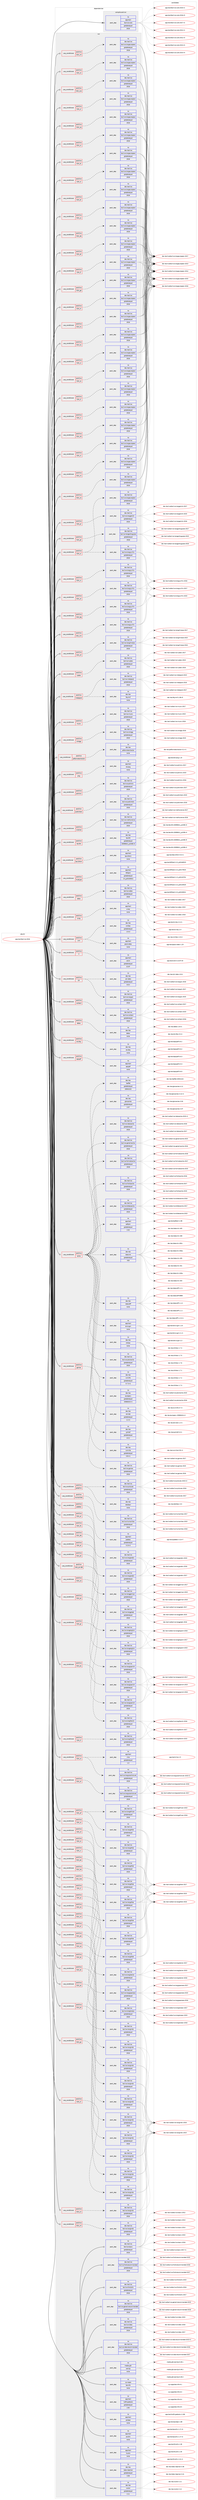 digraph prolog {

# *************
# Graph options
# *************

newrank=true;
concentrate=true;
compound=true;
graph [rankdir=LR,fontname=Helvetica,fontsize=10,ranksep=1.5];#, ranksep=2.5, nodesep=0.2];
edge  [arrowhead=vee];
node  [fontname=Helvetica,fontsize=10];

# **********
# The ebuild
# **********

subgraph cluster_leftcol {
color=gray;
rank=same;
label=<<i>ebuild</i>>;
id [label="app-text/texlive-2016", color=red, width=4, href="../app-text/texlive-2016.svg"];
}

# ****************
# The dependencies
# ****************

subgraph cluster_midcol {
color=gray;
label=<<i>dependencies</i>>;
subgraph cluster_compile {
fillcolor="#eeeeee";
style=filled;
label=<<i>compile</i>>;
}
subgraph cluster_compileandrun {
fillcolor="#eeeeee";
style=filled;
label=<<i>compile and run</i>>;
subgraph pack44605 {
dependency61074 [label=<<TABLE BORDER="0" CELLBORDER="1" CELLSPACING="0" CELLPADDING="4" WIDTH="220"><TR><TD ROWSPAN="6" CELLPADDING="30">pack_dep</TD></TR><TR><TD WIDTH="110">no</TD></TR><TR><TD>app-text</TD></TR><TR><TD>texlive-core</TD></TR><TR><TD>greaterequal</TD></TR><TR><TD>2016</TD></TR></TABLE>>, shape=none, color=blue];
}
id:e -> dependency61074:w [weight=20,style="solid",arrowhead="odotvee"];
}
subgraph cluster_run {
fillcolor="#eeeeee";
style=filled;
label=<<i>run</i>>;
subgraph cond15332 {
dependency61075 [label=<<TABLE BORDER="0" CELLBORDER="1" CELLSPACING="0" CELLPADDING="4"><TR><TD ROWSPAN="3" CELLPADDING="10">use_conditional</TD></TR><TR><TD>positive</TD></TR><TR><TD>X</TD></TR></TABLE>>, shape=none, color=red];
subgraph pack44606 {
dependency61076 [label=<<TABLE BORDER="0" CELLBORDER="1" CELLSPACING="0" CELLPADDING="4" WIDTH="220"><TR><TD ROWSPAN="6" CELLPADDING="30">pack_dep</TD></TR><TR><TD WIDTH="110">no</TD></TR><TR><TD>app-text</TD></TR><TR><TD>xdvik</TD></TR><TR><TD>greaterequal</TD></TR><TR><TD>22.87</TD></TR></TABLE>>, shape=none, color=blue];
}
dependency61075:e -> dependency61076:w [weight=20,style="dashed",arrowhead="vee"];
}
id:e -> dependency61075:w [weight=20,style="solid",arrowhead="odot"];
subgraph cond15333 {
dependency61077 [label=<<TABLE BORDER="0" CELLBORDER="1" CELLSPACING="0" CELLPADDING="4"><TR><TD ROWSPAN="3" CELLPADDING="10">use_conditional</TD></TR><TR><TD>positive</TD></TR><TR><TD>cjk</TD></TR></TABLE>>, shape=none, color=red];
subgraph pack44607 {
dependency61078 [label=<<TABLE BORDER="0" CELLBORDER="1" CELLSPACING="0" CELLPADDING="4" WIDTH="220"><TR><TD ROWSPAN="6" CELLPADDING="30">pack_dep</TD></TR><TR><TD WIDTH="110">no</TD></TR><TR><TD>dev-texlive</TD></TR><TR><TD>texlive-langcjk</TD></TR><TR><TD>greaterequal</TD></TR><TR><TD>2016</TD></TR></TABLE>>, shape=none, color=blue];
}
dependency61077:e -> dependency61078:w [weight=20,style="dashed",arrowhead="vee"];
subgraph pack44608 {
dependency61079 [label=<<TABLE BORDER="0" CELLBORDER="1" CELLSPACING="0" CELLPADDING="4" WIDTH="220"><TR><TD ROWSPAN="6" CELLPADDING="30">pack_dep</TD></TR><TR><TD WIDTH="110">no</TD></TR><TR><TD>dev-tex</TD></TR><TR><TD>cjk-latex</TD></TR><TR><TD>greaterequal</TD></TR><TR><TD>4.8.4</TD></TR></TABLE>>, shape=none, color=blue];
}
dependency61077:e -> dependency61079:w [weight=20,style="dashed",arrowhead="vee"];
}
id:e -> dependency61077:w [weight=20,style="solid",arrowhead="odot"];
subgraph cond15334 {
dependency61080 [label=<<TABLE BORDER="0" CELLBORDER="1" CELLSPACING="0" CELLPADDING="4"><TR><TD ROWSPAN="3" CELLPADDING="10">use_conditional</TD></TR><TR><TD>positive</TD></TR><TR><TD>context</TD></TR></TABLE>>, shape=none, color=red];
subgraph pack44609 {
dependency61081 [label=<<TABLE BORDER="0" CELLBORDER="1" CELLSPACING="0" CELLPADDING="4" WIDTH="220"><TR><TD ROWSPAN="6" CELLPADDING="30">pack_dep</TD></TR><TR><TD WIDTH="110">no</TD></TR><TR><TD>dev-texlive</TD></TR><TR><TD>texlive-context</TD></TR><TR><TD>greaterequal</TD></TR><TR><TD>2016</TD></TR></TABLE>>, shape=none, color=blue];
}
dependency61080:e -> dependency61081:w [weight=20,style="dashed",arrowhead="vee"];
}
id:e -> dependency61080:w [weight=20,style="solid",arrowhead="odot"];
subgraph cond15335 {
dependency61082 [label=<<TABLE BORDER="0" CELLBORDER="1" CELLSPACING="0" CELLPADDING="4"><TR><TD ROWSPAN="3" CELLPADDING="10">use_conditional</TD></TR><TR><TD>positive</TD></TR><TR><TD>detex</TD></TR></TABLE>>, shape=none, color=red];
subgraph pack44610 {
dependency61083 [label=<<TABLE BORDER="0" CELLBORDER="1" CELLSPACING="0" CELLPADDING="4" WIDTH="220"><TR><TD ROWSPAN="6" CELLPADDING="30">pack_dep</TD></TR><TR><TD WIDTH="110">no</TD></TR><TR><TD>dev-tex</TD></TR><TR><TD>detex</TD></TR><TR><TD>none</TD></TR><TR><TD></TD></TR></TABLE>>, shape=none, color=blue];
}
dependency61082:e -> dependency61083:w [weight=20,style="dashed",arrowhead="vee"];
}
id:e -> dependency61082:w [weight=20,style="solid",arrowhead="odot"];
subgraph cond15336 {
dependency61084 [label=<<TABLE BORDER="0" CELLBORDER="1" CELLSPACING="0" CELLPADDING="4"><TR><TD ROWSPAN="3" CELLPADDING="10">use_conditional</TD></TR><TR><TD>positive</TD></TR><TR><TD>dvi2tty</TD></TR></TABLE>>, shape=none, color=red];
subgraph pack44611 {
dependency61085 [label=<<TABLE BORDER="0" CELLBORDER="1" CELLSPACING="0" CELLPADDING="4" WIDTH="220"><TR><TD ROWSPAN="6" CELLPADDING="30">pack_dep</TD></TR><TR><TD WIDTH="110">no</TD></TR><TR><TD>dev-tex</TD></TR><TR><TD>dvi2tty</TD></TR><TR><TD>none</TD></TR><TR><TD></TD></TR></TABLE>>, shape=none, color=blue];
}
dependency61084:e -> dependency61085:w [weight=20,style="dashed",arrowhead="vee"];
}
id:e -> dependency61084:w [weight=20,style="solid",arrowhead="odot"];
subgraph cond15337 {
dependency61086 [label=<<TABLE BORDER="0" CELLBORDER="1" CELLSPACING="0" CELLPADDING="4"><TR><TD ROWSPAN="3" CELLPADDING="10">use_conditional</TD></TR><TR><TD>positive</TD></TR><TR><TD>epspdf</TD></TR></TABLE>>, shape=none, color=red];
subgraph pack44612 {
dependency61087 [label=<<TABLE BORDER="0" CELLBORDER="1" CELLSPACING="0" CELLPADDING="4" WIDTH="220"><TR><TD ROWSPAN="6" CELLPADDING="30">pack_dep</TD></TR><TR><TD WIDTH="110">no</TD></TR><TR><TD>app-text</TD></TR><TR><TD>epspdf</TD></TR><TR><TD>none</TD></TR><TR><TD></TD></TR></TABLE>>, shape=none, color=blue];
}
dependency61086:e -> dependency61087:w [weight=20,style="dashed",arrowhead="vee"];
}
id:e -> dependency61086:w [weight=20,style="solid",arrowhead="odot"];
subgraph cond15338 {
dependency61088 [label=<<TABLE BORDER="0" CELLBORDER="1" CELLSPACING="0" CELLPADDING="4"><TR><TD ROWSPAN="3" CELLPADDING="10">use_conditional</TD></TR><TR><TD>positive</TD></TR><TR><TD>extra</TD></TR></TABLE>>, shape=none, color=red];
subgraph pack44613 {
dependency61089 [label=<<TABLE BORDER="0" CELLBORDER="1" CELLSPACING="0" CELLPADDING="4" WIDTH="220"><TR><TD ROWSPAN="6" CELLPADDING="30">pack_dep</TD></TR><TR><TD WIDTH="110">no</TD></TR><TR><TD>dev-tex</TD></TR><TR><TD>chktex</TD></TR><TR><TD>none</TD></TR><TR><TD></TD></TR></TABLE>>, shape=none, color=blue];
}
dependency61088:e -> dependency61089:w [weight=20,style="dashed",arrowhead="vee"];
subgraph pack44614 {
dependency61090 [label=<<TABLE BORDER="0" CELLBORDER="1" CELLSPACING="0" CELLPADDING="4" WIDTH="220"><TR><TD ROWSPAN="6" CELLPADDING="30">pack_dep</TD></TR><TR><TD WIDTH="110">no</TD></TR><TR><TD>app-text</TD></TR><TR><TD>dvisvgm</TD></TR><TR><TD>none</TD></TR><TR><TD></TD></TR></TABLE>>, shape=none, color=blue];
}
dependency61088:e -> dependency61090:w [weight=20,style="dashed",arrowhead="vee"];
subgraph pack44615 {
dependency61091 [label=<<TABLE BORDER="0" CELLBORDER="1" CELLSPACING="0" CELLPADDING="4" WIDTH="220"><TR><TD ROWSPAN="6" CELLPADDING="30">pack_dep</TD></TR><TR><TD WIDTH="110">no</TD></TR><TR><TD>dev-tex</TD></TR><TR><TD>latexdiff</TD></TR><TR><TD>none</TD></TR><TR><TD></TD></TR></TABLE>>, shape=none, color=blue];
}
dependency61088:e -> dependency61091:w [weight=20,style="dashed",arrowhead="vee"];
subgraph pack44616 {
dependency61092 [label=<<TABLE BORDER="0" CELLBORDER="1" CELLSPACING="0" CELLPADDING="4" WIDTH="220"><TR><TD ROWSPAN="6" CELLPADDING="30">pack_dep</TD></TR><TR><TD WIDTH="110">no</TD></TR><TR><TD>dev-tex</TD></TR><TR><TD>latexmk</TD></TR><TR><TD>greaterequal</TD></TR><TR><TD>418</TD></TR></TABLE>>, shape=none, color=blue];
}
dependency61088:e -> dependency61092:w [weight=20,style="dashed",arrowhead="vee"];
subgraph pack44617 {
dependency61093 [label=<<TABLE BORDER="0" CELLBORDER="1" CELLSPACING="0" CELLPADDING="4" WIDTH="220"><TR><TD ROWSPAN="6" CELLPADDING="30">pack_dep</TD></TR><TR><TD WIDTH="110">no</TD></TR><TR><TD>app-text</TD></TR><TR><TD>pdfjam</TD></TR><TR><TD>greaterequal</TD></TR><TR><TD>2.02</TD></TR></TABLE>>, shape=none, color=blue];
}
dependency61088:e -> dependency61093:w [weight=20,style="dashed",arrowhead="vee"];
subgraph pack44618 {
dependency61094 [label=<<TABLE BORDER="0" CELLBORDER="1" CELLSPACING="0" CELLPADDING="4" WIDTH="220"><TR><TD ROWSPAN="6" CELLPADDING="30">pack_dep</TD></TR><TR><TD WIDTH="110">no</TD></TR><TR><TD>dev-texlive</TD></TR><TR><TD>texlive-bibtexextra</TD></TR><TR><TD>greaterequal</TD></TR><TR><TD>2016</TD></TR></TABLE>>, shape=none, color=blue];
}
dependency61088:e -> dependency61094:w [weight=20,style="dashed",arrowhead="vee"];
subgraph pack44619 {
dependency61095 [label=<<TABLE BORDER="0" CELLBORDER="1" CELLSPACING="0" CELLPADDING="4" WIDTH="220"><TR><TD ROWSPAN="6" CELLPADDING="30">pack_dep</TD></TR><TR><TD WIDTH="110">no</TD></TR><TR><TD>dev-texlive</TD></TR><TR><TD>texlive-fontsextra</TD></TR><TR><TD>greaterequal</TD></TR><TR><TD>2016</TD></TR></TABLE>>, shape=none, color=blue];
}
dependency61088:e -> dependency61095:w [weight=20,style="dashed",arrowhead="vee"];
subgraph pack44620 {
dependency61096 [label=<<TABLE BORDER="0" CELLBORDER="1" CELLSPACING="0" CELLPADDING="4" WIDTH="220"><TR><TD ROWSPAN="6" CELLPADDING="30">pack_dep</TD></TR><TR><TD WIDTH="110">no</TD></TR><TR><TD>dev-texlive</TD></TR><TR><TD>texlive-formatsextra</TD></TR><TR><TD>greaterequal</TD></TR><TR><TD>2016</TD></TR></TABLE>>, shape=none, color=blue];
}
dependency61088:e -> dependency61096:w [weight=20,style="dashed",arrowhead="vee"];
subgraph pack44621 {
dependency61097 [label=<<TABLE BORDER="0" CELLBORDER="1" CELLSPACING="0" CELLPADDING="4" WIDTH="220"><TR><TD ROWSPAN="6" CELLPADDING="30">pack_dep</TD></TR><TR><TD WIDTH="110">no</TD></TR><TR><TD>dev-texlive</TD></TR><TR><TD>texlive-genericextra</TD></TR><TR><TD>greaterequal</TD></TR><TR><TD>2016</TD></TR></TABLE>>, shape=none, color=blue];
}
dependency61088:e -> dependency61097:w [weight=20,style="dashed",arrowhead="vee"];
subgraph pack44622 {
dependency61098 [label=<<TABLE BORDER="0" CELLBORDER="1" CELLSPACING="0" CELLPADDING="4" WIDTH="220"><TR><TD ROWSPAN="6" CELLPADDING="30">pack_dep</TD></TR><TR><TD WIDTH="110">no</TD></TR><TR><TD>dev-texlive</TD></TR><TR><TD>texlive-latexextra</TD></TR><TR><TD>greaterequal</TD></TR><TR><TD>2016</TD></TR></TABLE>>, shape=none, color=blue];
}
dependency61088:e -> dependency61098:w [weight=20,style="dashed",arrowhead="vee"];
subgraph pack44623 {
dependency61099 [label=<<TABLE BORDER="0" CELLBORDER="1" CELLSPACING="0" CELLPADDING="4" WIDTH="220"><TR><TD ROWSPAN="6" CELLPADDING="30">pack_dep</TD></TR><TR><TD WIDTH="110">no</TD></TR><TR><TD>dev-tex</TD></TR><TR><TD>glossaries</TD></TR><TR><TD>greaterequal</TD></TR><TR><TD>2.07</TD></TR></TABLE>>, shape=none, color=blue];
}
dependency61088:e -> dependency61099:w [weight=20,style="dashed",arrowhead="vee"];
subgraph pack44624 {
dependency61100 [label=<<TABLE BORDER="0" CELLBORDER="1" CELLSPACING="0" CELLPADDING="4" WIDTH="220"><TR><TD ROWSPAN="6" CELLPADDING="30">pack_dep</TD></TR><TR><TD WIDTH="110">no</TD></TR><TR><TD>dev-tex</TD></TR><TR><TD>leaflet</TD></TR><TR><TD>greaterequal</TD></TR><TR><TD>20041222</TD></TR></TABLE>>, shape=none, color=blue];
}
dependency61088:e -> dependency61100:w [weight=20,style="dashed",arrowhead="vee"];
subgraph pack44625 {
dependency61101 [label=<<TABLE BORDER="0" CELLBORDER="1" CELLSPACING="0" CELLPADDING="4" WIDTH="220"><TR><TD ROWSPAN="6" CELLPADDING="30">pack_dep</TD></TR><TR><TD WIDTH="110">no</TD></TR><TR><TD>dev-tex</TD></TR><TR><TD>currvita</TD></TR><TR><TD>greaterequal</TD></TR><TR><TD>0.9i-r1</TD></TR></TABLE>>, shape=none, color=blue];
}
dependency61088:e -> dependency61101:w [weight=20,style="dashed",arrowhead="vee"];
subgraph pack44626 {
dependency61102 [label=<<TABLE BORDER="0" CELLBORDER="1" CELLSPACING="0" CELLPADDING="4" WIDTH="220"><TR><TD ROWSPAN="6" CELLPADDING="30">pack_dep</TD></TR><TR><TD WIDTH="110">no</TD></TR><TR><TD>dev-tex</TD></TR><TR><TD>g-brief</TD></TR><TR><TD>greaterequal</TD></TR><TR><TD>4.0.2</TD></TR></TABLE>>, shape=none, color=blue];
}
dependency61088:e -> dependency61102:w [weight=20,style="dashed",arrowhead="vee"];
subgraph pack44627 {
dependency61103 [label=<<TABLE BORDER="0" CELLBORDER="1" CELLSPACING="0" CELLPADDING="4" WIDTH="220"><TR><TD ROWSPAN="6" CELLPADDING="30">pack_dep</TD></TR><TR><TD WIDTH="110">no</TD></TR><TR><TD>dev-tex</TD></TR><TR><TD>envlab</TD></TR><TR><TD>greaterequal</TD></TR><TR><TD>1.2-r1</TD></TR></TABLE>>, shape=none, color=blue];
}
dependency61088:e -> dependency61103:w [weight=20,style="dashed",arrowhead="vee"];
subgraph pack44628 {
dependency61104 [label=<<TABLE BORDER="0" CELLBORDER="1" CELLSPACING="0" CELLPADDING="4" WIDTH="220"><TR><TD ROWSPAN="6" CELLPADDING="30">pack_dep</TD></TR><TR><TD WIDTH="110">no</TD></TR><TR><TD>dev-tex</TD></TR><TR><TD>europecv</TD></TR><TR><TD>greaterequal</TD></TR><TR><TD>20060424-r1</TD></TR></TABLE>>, shape=none, color=blue];
}
dependency61088:e -> dependency61104:w [weight=20,style="dashed",arrowhead="vee"];
subgraph pack44629 {
dependency61105 [label=<<TABLE BORDER="0" CELLBORDER="1" CELLSPACING="0" CELLPADDING="4" WIDTH="220"><TR><TD ROWSPAN="6" CELLPADDING="30">pack_dep</TD></TR><TR><TD WIDTH="110">no</TD></TR><TR><TD>dev-tex</TD></TR><TR><TD>svninfo</TD></TR><TR><TD>greaterequal</TD></TR><TR><TD>0.7.3-r1</TD></TR></TABLE>>, shape=none, color=blue];
}
dependency61088:e -> dependency61105:w [weight=20,style="dashed",arrowhead="vee"];
subgraph pack44630 {
dependency61106 [label=<<TABLE BORDER="0" CELLBORDER="1" CELLSPACING="0" CELLPADDING="4" WIDTH="220"><TR><TD ROWSPAN="6" CELLPADDING="30">pack_dep</TD></TR><TR><TD WIDTH="110">no</TD></TR><TR><TD>dev-texlive</TD></TR><TR><TD>texlive-plainextra</TD></TR><TR><TD>greaterequal</TD></TR><TR><TD>2016</TD></TR></TABLE>>, shape=none, color=blue];
}
dependency61088:e -> dependency61106:w [weight=20,style="dashed",arrowhead="vee"];
}
id:e -> dependency61088:w [weight=20,style="solid",arrowhead="odot"];
subgraph cond15339 {
dependency61107 [label=<<TABLE BORDER="0" CELLBORDER="1" CELLSPACING="0" CELLPADDING="4"><TR><TD ROWSPAN="3" CELLPADDING="10">use_conditional</TD></TR><TR><TD>positive</TD></TR><TR><TD>games</TD></TR></TABLE>>, shape=none, color=red];
subgraph pack44631 {
dependency61108 [label=<<TABLE BORDER="0" CELLBORDER="1" CELLSPACING="0" CELLPADDING="4" WIDTH="220"><TR><TD ROWSPAN="6" CELLPADDING="30">pack_dep</TD></TR><TR><TD WIDTH="110">no</TD></TR><TR><TD>dev-texlive</TD></TR><TR><TD>texlive-games</TD></TR><TR><TD>greaterequal</TD></TR><TR><TD>2016</TD></TR></TABLE>>, shape=none, color=blue];
}
dependency61107:e -> dependency61108:w [weight=20,style="dashed",arrowhead="vee"];
}
id:e -> dependency61107:w [weight=20,style="solid",arrowhead="odot"];
subgraph cond15340 {
dependency61109 [label=<<TABLE BORDER="0" CELLBORDER="1" CELLSPACING="0" CELLPADDING="4"><TR><TD ROWSPAN="3" CELLPADDING="10">use_conditional</TD></TR><TR><TD>positive</TD></TR><TR><TD>graphics</TD></TR></TABLE>>, shape=none, color=red];
subgraph pack44632 {
dependency61110 [label=<<TABLE BORDER="0" CELLBORDER="1" CELLSPACING="0" CELLPADDING="4" WIDTH="220"><TR><TD ROWSPAN="6" CELLPADDING="30">pack_dep</TD></TR><TR><TD WIDTH="110">no</TD></TR><TR><TD>dev-texlive</TD></TR><TR><TD>texlive-pictures</TD></TR><TR><TD>greaterequal</TD></TR><TR><TD>2016</TD></TR></TABLE>>, shape=none, color=blue];
}
dependency61109:e -> dependency61110:w [weight=20,style="dashed",arrowhead="vee"];
subgraph pack44633 {
dependency61111 [label=<<TABLE BORDER="0" CELLBORDER="1" CELLSPACING="0" CELLPADDING="4" WIDTH="220"><TR><TD ROWSPAN="6" CELLPADDING="30">pack_dep</TD></TR><TR><TD WIDTH="110">no</TD></TR><TR><TD>dev-tex</TD></TR><TR><TD>dot2texi</TD></TR><TR><TD>none</TD></TR><TR><TD></TD></TR></TABLE>>, shape=none, color=blue];
}
dependency61109:e -> dependency61111:w [weight=20,style="dashed",arrowhead="vee"];
}
id:e -> dependency61109:w [weight=20,style="solid",arrowhead="odot"];
subgraph cond15341 {
dependency61112 [label=<<TABLE BORDER="0" CELLBORDER="1" CELLSPACING="0" CELLPADDING="4"><TR><TD ROWSPAN="3" CELLPADDING="10">use_conditional</TD></TR><TR><TD>positive</TD></TR><TR><TD>humanities</TD></TR></TABLE>>, shape=none, color=red];
subgraph pack44634 {
dependency61113 [label=<<TABLE BORDER="0" CELLBORDER="1" CELLSPACING="0" CELLPADDING="4" WIDTH="220"><TR><TD ROWSPAN="6" CELLPADDING="30">pack_dep</TD></TR><TR><TD WIDTH="110">no</TD></TR><TR><TD>dev-texlive</TD></TR><TR><TD>texlive-humanities</TD></TR><TR><TD>greaterequal</TD></TR><TR><TD>2016</TD></TR></TABLE>>, shape=none, color=blue];
}
dependency61112:e -> dependency61113:w [weight=20,style="dashed",arrowhead="vee"];
}
id:e -> dependency61112:w [weight=20,style="solid",arrowhead="odot"];
subgraph cond15342 {
dependency61114 [label=<<TABLE BORDER="0" CELLBORDER="1" CELLSPACING="0" CELLPADDING="4"><TR><TD ROWSPAN="3" CELLPADDING="10">use_conditional</TD></TR><TR><TD>positive</TD></TR><TR><TD>jadetex</TD></TR></TABLE>>, shape=none, color=red];
subgraph pack44635 {
dependency61115 [label=<<TABLE BORDER="0" CELLBORDER="1" CELLSPACING="0" CELLPADDING="4" WIDTH="220"><TR><TD ROWSPAN="6" CELLPADDING="30">pack_dep</TD></TR><TR><TD WIDTH="110">no</TD></TR><TR><TD>app-text</TD></TR><TR><TD>jadetex</TD></TR><TR><TD>greaterequal</TD></TR><TR><TD>3.13-r2</TD></TR></TABLE>>, shape=none, color=blue];
}
dependency61114:e -> dependency61115:w [weight=20,style="dashed",arrowhead="vee"];
}
id:e -> dependency61114:w [weight=20,style="solid",arrowhead="odot"];
subgraph cond15343 {
dependency61116 [label=<<TABLE BORDER="0" CELLBORDER="1" CELLSPACING="0" CELLPADDING="4"><TR><TD ROWSPAN="3" CELLPADDING="10">use_conditional</TD></TR><TR><TD>positive</TD></TR><TR><TD>l10n_af</TD></TR></TABLE>>, shape=none, color=red];
subgraph pack44636 {
dependency61117 [label=<<TABLE BORDER="0" CELLBORDER="1" CELLSPACING="0" CELLPADDING="4" WIDTH="220"><TR><TD ROWSPAN="6" CELLPADDING="30">pack_dep</TD></TR><TR><TD WIDTH="110">no</TD></TR><TR><TD>dev-texlive</TD></TR><TR><TD>texlive-langafrican</TD></TR><TR><TD>greaterequal</TD></TR><TR><TD>2016</TD></TR></TABLE>>, shape=none, color=blue];
}
dependency61116:e -> dependency61117:w [weight=20,style="dashed",arrowhead="vee"];
subgraph pack44637 {
dependency61118 [label=<<TABLE BORDER="0" CELLBORDER="1" CELLSPACING="0" CELLPADDING="4" WIDTH="220"><TR><TD ROWSPAN="6" CELLPADDING="30">pack_dep</TD></TR><TR><TD WIDTH="110">no</TD></TR><TR><TD>dev-texlive</TD></TR><TR><TD>texlive-langother</TD></TR><TR><TD>greaterequal</TD></TR><TR><TD>2016</TD></TR></TABLE>>, shape=none, color=blue];
}
dependency61116:e -> dependency61118:w [weight=20,style="dashed",arrowhead="vee"];
}
id:e -> dependency61116:w [weight=20,style="solid",arrowhead="odot"];
subgraph cond15344 {
dependency61119 [label=<<TABLE BORDER="0" CELLBORDER="1" CELLSPACING="0" CELLPADDING="4"><TR><TD ROWSPAN="3" CELLPADDING="10">use_conditional</TD></TR><TR><TD>positive</TD></TR><TR><TD>l10n_ar</TD></TR></TABLE>>, shape=none, color=red];
subgraph pack44638 {
dependency61120 [label=<<TABLE BORDER="0" CELLBORDER="1" CELLSPACING="0" CELLPADDING="4" WIDTH="220"><TR><TD ROWSPAN="6" CELLPADDING="30">pack_dep</TD></TR><TR><TD WIDTH="110">no</TD></TR><TR><TD>dev-texlive</TD></TR><TR><TD>texlive-langarabic</TD></TR><TR><TD>greaterequal</TD></TR><TR><TD>2016</TD></TR></TABLE>>, shape=none, color=blue];
}
dependency61119:e -> dependency61120:w [weight=20,style="dashed",arrowhead="vee"];
}
id:e -> dependency61119:w [weight=20,style="solid",arrowhead="odot"];
subgraph cond15345 {
dependency61121 [label=<<TABLE BORDER="0" CELLBORDER="1" CELLSPACING="0" CELLPADDING="4"><TR><TD ROWSPAN="3" CELLPADDING="10">use_conditional</TD></TR><TR><TD>positive</TD></TR><TR><TD>l10n_as</TD></TR></TABLE>>, shape=none, color=red];
subgraph pack44639 {
dependency61122 [label=<<TABLE BORDER="0" CELLBORDER="1" CELLSPACING="0" CELLPADDING="4" WIDTH="220"><TR><TD ROWSPAN="6" CELLPADDING="30">pack_dep</TD></TR><TR><TD WIDTH="110">no</TD></TR><TR><TD>dev-texlive</TD></TR><TR><TD>texlive-langindic</TD></TR><TR><TD>greaterequal</TD></TR><TR><TD>2016</TD></TR></TABLE>>, shape=none, color=blue];
}
dependency61121:e -> dependency61122:w [weight=20,style="dashed",arrowhead="vee"];
}
id:e -> dependency61121:w [weight=20,style="solid",arrowhead="odot"];
subgraph cond15346 {
dependency61123 [label=<<TABLE BORDER="0" CELLBORDER="1" CELLSPACING="0" CELLPADDING="4"><TR><TD ROWSPAN="3" CELLPADDING="10">use_conditional</TD></TR><TR><TD>positive</TD></TR><TR><TD>l10n_bg</TD></TR></TABLE>>, shape=none, color=red];
subgraph pack44640 {
dependency61124 [label=<<TABLE BORDER="0" CELLBORDER="1" CELLSPACING="0" CELLPADDING="4" WIDTH="220"><TR><TD ROWSPAN="6" CELLPADDING="30">pack_dep</TD></TR><TR><TD WIDTH="110">no</TD></TR><TR><TD>dev-texlive</TD></TR><TR><TD>texlive-langcyrillic</TD></TR><TR><TD>greaterequal</TD></TR><TR><TD>2016</TD></TR></TABLE>>, shape=none, color=blue];
}
dependency61123:e -> dependency61124:w [weight=20,style="dashed",arrowhead="vee"];
}
id:e -> dependency61123:w [weight=20,style="solid",arrowhead="odot"];
subgraph cond15347 {
dependency61125 [label=<<TABLE BORDER="0" CELLBORDER="1" CELLSPACING="0" CELLPADDING="4"><TR><TD ROWSPAN="3" CELLPADDING="10">use_conditional</TD></TR><TR><TD>positive</TD></TR><TR><TD>l10n_bn</TD></TR></TABLE>>, shape=none, color=red];
subgraph pack44641 {
dependency61126 [label=<<TABLE BORDER="0" CELLBORDER="1" CELLSPACING="0" CELLPADDING="4" WIDTH="220"><TR><TD ROWSPAN="6" CELLPADDING="30">pack_dep</TD></TR><TR><TD WIDTH="110">no</TD></TR><TR><TD>dev-texlive</TD></TR><TR><TD>texlive-langindic</TD></TR><TR><TD>greaterequal</TD></TR><TR><TD>2016</TD></TR></TABLE>>, shape=none, color=blue];
}
dependency61125:e -> dependency61126:w [weight=20,style="dashed",arrowhead="vee"];
}
id:e -> dependency61125:w [weight=20,style="solid",arrowhead="odot"];
subgraph cond15348 {
dependency61127 [label=<<TABLE BORDER="0" CELLBORDER="1" CELLSPACING="0" CELLPADDING="4"><TR><TD ROWSPAN="3" CELLPADDING="10">use_conditional</TD></TR><TR><TD>positive</TD></TR><TR><TD>l10n_br</TD></TR></TABLE>>, shape=none, color=red];
subgraph pack44642 {
dependency61128 [label=<<TABLE BORDER="0" CELLBORDER="1" CELLSPACING="0" CELLPADDING="4" WIDTH="220"><TR><TD ROWSPAN="6" CELLPADDING="30">pack_dep</TD></TR><TR><TD WIDTH="110">no</TD></TR><TR><TD>dev-texlive</TD></TR><TR><TD>texlive-langeuropean</TD></TR><TR><TD>greaterequal</TD></TR><TR><TD>2016</TD></TR></TABLE>>, shape=none, color=blue];
}
dependency61127:e -> dependency61128:w [weight=20,style="dashed",arrowhead="vee"];
}
id:e -> dependency61127:w [weight=20,style="solid",arrowhead="odot"];
subgraph cond15349 {
dependency61129 [label=<<TABLE BORDER="0" CELLBORDER="1" CELLSPACING="0" CELLPADDING="4"><TR><TD ROWSPAN="3" CELLPADDING="10">use_conditional</TD></TR><TR><TD>positive</TD></TR><TR><TD>l10n_ca</TD></TR></TABLE>>, shape=none, color=red];
subgraph pack44643 {
dependency61130 [label=<<TABLE BORDER="0" CELLBORDER="1" CELLSPACING="0" CELLPADDING="4" WIDTH="220"><TR><TD ROWSPAN="6" CELLPADDING="30">pack_dep</TD></TR><TR><TD WIDTH="110">no</TD></TR><TR><TD>dev-texlive</TD></TR><TR><TD>texlive-langspanish</TD></TR><TR><TD>greaterequal</TD></TR><TR><TD>2016</TD></TR></TABLE>>, shape=none, color=blue];
}
dependency61129:e -> dependency61130:w [weight=20,style="dashed",arrowhead="vee"];
}
id:e -> dependency61129:w [weight=20,style="solid",arrowhead="odot"];
subgraph cond15350 {
dependency61131 [label=<<TABLE BORDER="0" CELLBORDER="1" CELLSPACING="0" CELLPADDING="4"><TR><TD ROWSPAN="3" CELLPADDING="10">use_conditional</TD></TR><TR><TD>positive</TD></TR><TR><TD>l10n_cs</TD></TR></TABLE>>, shape=none, color=red];
subgraph pack44644 {
dependency61132 [label=<<TABLE BORDER="0" CELLBORDER="1" CELLSPACING="0" CELLPADDING="4" WIDTH="220"><TR><TD ROWSPAN="6" CELLPADDING="30">pack_dep</TD></TR><TR><TD WIDTH="110">no</TD></TR><TR><TD>dev-texlive</TD></TR><TR><TD>texlive-langczechslovak</TD></TR><TR><TD>greaterequal</TD></TR><TR><TD>2016</TD></TR></TABLE>>, shape=none, color=blue];
}
dependency61131:e -> dependency61132:w [weight=20,style="dashed",arrowhead="vee"];
subgraph pack44645 {
dependency61133 [label=<<TABLE BORDER="0" CELLBORDER="1" CELLSPACING="0" CELLPADDING="4" WIDTH="220"><TR><TD ROWSPAN="6" CELLPADDING="30">pack_dep</TD></TR><TR><TD WIDTH="110">no</TD></TR><TR><TD>app-text</TD></TR><TR><TD>vlna</TD></TR><TR><TD>greaterequal</TD></TR><TR><TD>1.3</TD></TR></TABLE>>, shape=none, color=blue];
}
dependency61131:e -> dependency61133:w [weight=20,style="dashed",arrowhead="vee"];
}
id:e -> dependency61131:w [weight=20,style="solid",arrowhead="odot"];
subgraph cond15351 {
dependency61134 [label=<<TABLE BORDER="0" CELLBORDER="1" CELLSPACING="0" CELLPADDING="4"><TR><TD ROWSPAN="3" CELLPADDING="10">use_conditional</TD></TR><TR><TD>positive</TD></TR><TR><TD>l10n_cy</TD></TR></TABLE>>, shape=none, color=red];
subgraph pack44646 {
dependency61135 [label=<<TABLE BORDER="0" CELLBORDER="1" CELLSPACING="0" CELLPADDING="4" WIDTH="220"><TR><TD ROWSPAN="6" CELLPADDING="30">pack_dep</TD></TR><TR><TD WIDTH="110">no</TD></TR><TR><TD>dev-texlive</TD></TR><TR><TD>texlive-langeuropean</TD></TR><TR><TD>greaterequal</TD></TR><TR><TD>2016</TD></TR></TABLE>>, shape=none, color=blue];
}
dependency61134:e -> dependency61135:w [weight=20,style="dashed",arrowhead="vee"];
}
id:e -> dependency61134:w [weight=20,style="solid",arrowhead="odot"];
subgraph cond15352 {
dependency61136 [label=<<TABLE BORDER="0" CELLBORDER="1" CELLSPACING="0" CELLPADDING="4"><TR><TD ROWSPAN="3" CELLPADDING="10">use_conditional</TD></TR><TR><TD>positive</TD></TR><TR><TD>l10n_da</TD></TR></TABLE>>, shape=none, color=red];
subgraph pack44647 {
dependency61137 [label=<<TABLE BORDER="0" CELLBORDER="1" CELLSPACING="0" CELLPADDING="4" WIDTH="220"><TR><TD ROWSPAN="6" CELLPADDING="30">pack_dep</TD></TR><TR><TD WIDTH="110">no</TD></TR><TR><TD>dev-texlive</TD></TR><TR><TD>texlive-langeuropean</TD></TR><TR><TD>greaterequal</TD></TR><TR><TD>2016</TD></TR></TABLE>>, shape=none, color=blue];
}
dependency61136:e -> dependency61137:w [weight=20,style="dashed",arrowhead="vee"];
}
id:e -> dependency61136:w [weight=20,style="solid",arrowhead="odot"];
subgraph cond15353 {
dependency61138 [label=<<TABLE BORDER="0" CELLBORDER="1" CELLSPACING="0" CELLPADDING="4"><TR><TD ROWSPAN="3" CELLPADDING="10">use_conditional</TD></TR><TR><TD>positive</TD></TR><TR><TD>l10n_de</TD></TR></TABLE>>, shape=none, color=red];
subgraph pack44648 {
dependency61139 [label=<<TABLE BORDER="0" CELLBORDER="1" CELLSPACING="0" CELLPADDING="4" WIDTH="220"><TR><TD ROWSPAN="6" CELLPADDING="30">pack_dep</TD></TR><TR><TD WIDTH="110">no</TD></TR><TR><TD>dev-texlive</TD></TR><TR><TD>texlive-langgerman</TD></TR><TR><TD>greaterequal</TD></TR><TR><TD>2016</TD></TR></TABLE>>, shape=none, color=blue];
}
dependency61138:e -> dependency61139:w [weight=20,style="dashed",arrowhead="vee"];
}
id:e -> dependency61138:w [weight=20,style="solid",arrowhead="odot"];
subgraph cond15354 {
dependency61140 [label=<<TABLE BORDER="0" CELLBORDER="1" CELLSPACING="0" CELLPADDING="4"><TR><TD ROWSPAN="3" CELLPADDING="10">use_conditional</TD></TR><TR><TD>positive</TD></TR><TR><TD>l10n_el</TD></TR></TABLE>>, shape=none, color=red];
subgraph pack44649 {
dependency61141 [label=<<TABLE BORDER="0" CELLBORDER="1" CELLSPACING="0" CELLPADDING="4" WIDTH="220"><TR><TD ROWSPAN="6" CELLPADDING="30">pack_dep</TD></TR><TR><TD WIDTH="110">no</TD></TR><TR><TD>dev-texlive</TD></TR><TR><TD>texlive-langgreek</TD></TR><TR><TD>greaterequal</TD></TR><TR><TD>2016</TD></TR></TABLE>>, shape=none, color=blue];
}
dependency61140:e -> dependency61141:w [weight=20,style="dashed",arrowhead="vee"];
}
id:e -> dependency61140:w [weight=20,style="solid",arrowhead="odot"];
subgraph cond15355 {
dependency61142 [label=<<TABLE BORDER="0" CELLBORDER="1" CELLSPACING="0" CELLPADDING="4"><TR><TD ROWSPAN="3" CELLPADDING="10">use_conditional</TD></TR><TR><TD>positive</TD></TR><TR><TD>l10n_en</TD></TR></TABLE>>, shape=none, color=red];
subgraph pack44650 {
dependency61143 [label=<<TABLE BORDER="0" CELLBORDER="1" CELLSPACING="0" CELLPADDING="4" WIDTH="220"><TR><TD ROWSPAN="6" CELLPADDING="30">pack_dep</TD></TR><TR><TD WIDTH="110">no</TD></TR><TR><TD>dev-texlive</TD></TR><TR><TD>texlive-langenglish</TD></TR><TR><TD>greaterequal</TD></TR><TR><TD>2016</TD></TR></TABLE>>, shape=none, color=blue];
}
dependency61142:e -> dependency61143:w [weight=20,style="dashed",arrowhead="vee"];
}
id:e -> dependency61142:w [weight=20,style="solid",arrowhead="odot"];
subgraph cond15356 {
dependency61144 [label=<<TABLE BORDER="0" CELLBORDER="1" CELLSPACING="0" CELLPADDING="4"><TR><TD ROWSPAN="3" CELLPADDING="10">use_conditional</TD></TR><TR><TD>positive</TD></TR><TR><TD>l10n_en-GB</TD></TR></TABLE>>, shape=none, color=red];
subgraph pack44651 {
dependency61145 [label=<<TABLE BORDER="0" CELLBORDER="1" CELLSPACING="0" CELLPADDING="4" WIDTH="220"><TR><TD ROWSPAN="6" CELLPADDING="30">pack_dep</TD></TR><TR><TD WIDTH="110">no</TD></TR><TR><TD>dev-texlive</TD></TR><TR><TD>texlive-langenglish</TD></TR><TR><TD>greaterequal</TD></TR><TR><TD>2016</TD></TR></TABLE>>, shape=none, color=blue];
}
dependency61144:e -> dependency61145:w [weight=20,style="dashed",arrowhead="vee"];
}
id:e -> dependency61144:w [weight=20,style="solid",arrowhead="odot"];
subgraph cond15357 {
dependency61146 [label=<<TABLE BORDER="0" CELLBORDER="1" CELLSPACING="0" CELLPADDING="4"><TR><TD ROWSPAN="3" CELLPADDING="10">use_conditional</TD></TR><TR><TD>positive</TD></TR><TR><TD>l10n_eo</TD></TR></TABLE>>, shape=none, color=red];
subgraph pack44652 {
dependency61147 [label=<<TABLE BORDER="0" CELLBORDER="1" CELLSPACING="0" CELLPADDING="4" WIDTH="220"><TR><TD ROWSPAN="6" CELLPADDING="30">pack_dep</TD></TR><TR><TD WIDTH="110">no</TD></TR><TR><TD>dev-texlive</TD></TR><TR><TD>texlive-langother</TD></TR><TR><TD>greaterequal</TD></TR><TR><TD>2016</TD></TR></TABLE>>, shape=none, color=blue];
}
dependency61146:e -> dependency61147:w [weight=20,style="dashed",arrowhead="vee"];
}
id:e -> dependency61146:w [weight=20,style="solid",arrowhead="odot"];
subgraph cond15358 {
dependency61148 [label=<<TABLE BORDER="0" CELLBORDER="1" CELLSPACING="0" CELLPADDING="4"><TR><TD ROWSPAN="3" CELLPADDING="10">use_conditional</TD></TR><TR><TD>positive</TD></TR><TR><TD>l10n_es</TD></TR></TABLE>>, shape=none, color=red];
subgraph pack44653 {
dependency61149 [label=<<TABLE BORDER="0" CELLBORDER="1" CELLSPACING="0" CELLPADDING="4" WIDTH="220"><TR><TD ROWSPAN="6" CELLPADDING="30">pack_dep</TD></TR><TR><TD WIDTH="110">no</TD></TR><TR><TD>dev-texlive</TD></TR><TR><TD>texlive-langspanish</TD></TR><TR><TD>greaterequal</TD></TR><TR><TD>2016</TD></TR></TABLE>>, shape=none, color=blue];
}
dependency61148:e -> dependency61149:w [weight=20,style="dashed",arrowhead="vee"];
}
id:e -> dependency61148:w [weight=20,style="solid",arrowhead="odot"];
subgraph cond15359 {
dependency61150 [label=<<TABLE BORDER="0" CELLBORDER="1" CELLSPACING="0" CELLPADDING="4"><TR><TD ROWSPAN="3" CELLPADDING="10">use_conditional</TD></TR><TR><TD>positive</TD></TR><TR><TD>l10n_et</TD></TR></TABLE>>, shape=none, color=red];
subgraph pack44654 {
dependency61151 [label=<<TABLE BORDER="0" CELLBORDER="1" CELLSPACING="0" CELLPADDING="4" WIDTH="220"><TR><TD ROWSPAN="6" CELLPADDING="30">pack_dep</TD></TR><TR><TD WIDTH="110">no</TD></TR><TR><TD>dev-texlive</TD></TR><TR><TD>texlive-langeuropean</TD></TR><TR><TD>greaterequal</TD></TR><TR><TD>2016</TD></TR></TABLE>>, shape=none, color=blue];
}
dependency61150:e -> dependency61151:w [weight=20,style="dashed",arrowhead="vee"];
}
id:e -> dependency61150:w [weight=20,style="solid",arrowhead="odot"];
subgraph cond15360 {
dependency61152 [label=<<TABLE BORDER="0" CELLBORDER="1" CELLSPACING="0" CELLPADDING="4"><TR><TD ROWSPAN="3" CELLPADDING="10">use_conditional</TD></TR><TR><TD>positive</TD></TR><TR><TD>l10n_eu</TD></TR></TABLE>>, shape=none, color=red];
subgraph pack44655 {
dependency61153 [label=<<TABLE BORDER="0" CELLBORDER="1" CELLSPACING="0" CELLPADDING="4" WIDTH="220"><TR><TD ROWSPAN="6" CELLPADDING="30">pack_dep</TD></TR><TR><TD WIDTH="110">no</TD></TR><TR><TD>dev-texlive</TD></TR><TR><TD>texlive-langfrench</TD></TR><TR><TD>greaterequal</TD></TR><TR><TD>2016</TD></TR></TABLE>>, shape=none, color=blue];
}
dependency61152:e -> dependency61153:w [weight=20,style="dashed",arrowhead="vee"];
}
id:e -> dependency61152:w [weight=20,style="solid",arrowhead="odot"];
subgraph cond15361 {
dependency61154 [label=<<TABLE BORDER="0" CELLBORDER="1" CELLSPACING="0" CELLPADDING="4"><TR><TD ROWSPAN="3" CELLPADDING="10">use_conditional</TD></TR><TR><TD>positive</TD></TR><TR><TD>l10n_fa</TD></TR></TABLE>>, shape=none, color=red];
subgraph pack44656 {
dependency61155 [label=<<TABLE BORDER="0" CELLBORDER="1" CELLSPACING="0" CELLPADDING="4" WIDTH="220"><TR><TD ROWSPAN="6" CELLPADDING="30">pack_dep</TD></TR><TR><TD WIDTH="110">no</TD></TR><TR><TD>dev-texlive</TD></TR><TR><TD>texlive-langarabic</TD></TR><TR><TD>greaterequal</TD></TR><TR><TD>2016</TD></TR></TABLE>>, shape=none, color=blue];
}
dependency61154:e -> dependency61155:w [weight=20,style="dashed",arrowhead="vee"];
}
id:e -> dependency61154:w [weight=20,style="solid",arrowhead="odot"];
subgraph cond15362 {
dependency61156 [label=<<TABLE BORDER="0" CELLBORDER="1" CELLSPACING="0" CELLPADDING="4"><TR><TD ROWSPAN="3" CELLPADDING="10">use_conditional</TD></TR><TR><TD>positive</TD></TR><TR><TD>l10n_fi</TD></TR></TABLE>>, shape=none, color=red];
subgraph pack44657 {
dependency61157 [label=<<TABLE BORDER="0" CELLBORDER="1" CELLSPACING="0" CELLPADDING="4" WIDTH="220"><TR><TD ROWSPAN="6" CELLPADDING="30">pack_dep</TD></TR><TR><TD WIDTH="110">no</TD></TR><TR><TD>dev-texlive</TD></TR><TR><TD>texlive-langeuropean</TD></TR><TR><TD>greaterequal</TD></TR><TR><TD>2016</TD></TR></TABLE>>, shape=none, color=blue];
}
dependency61156:e -> dependency61157:w [weight=20,style="dashed",arrowhead="vee"];
}
id:e -> dependency61156:w [weight=20,style="solid",arrowhead="odot"];
subgraph cond15363 {
dependency61158 [label=<<TABLE BORDER="0" CELLBORDER="1" CELLSPACING="0" CELLPADDING="4"><TR><TD ROWSPAN="3" CELLPADDING="10">use_conditional</TD></TR><TR><TD>positive</TD></TR><TR><TD>l10n_fr</TD></TR></TABLE>>, shape=none, color=red];
subgraph pack44658 {
dependency61159 [label=<<TABLE BORDER="0" CELLBORDER="1" CELLSPACING="0" CELLPADDING="4" WIDTH="220"><TR><TD ROWSPAN="6" CELLPADDING="30">pack_dep</TD></TR><TR><TD WIDTH="110">no</TD></TR><TR><TD>dev-texlive</TD></TR><TR><TD>texlive-langfrench</TD></TR><TR><TD>greaterequal</TD></TR><TR><TD>2016</TD></TR></TABLE>>, shape=none, color=blue];
}
dependency61158:e -> dependency61159:w [weight=20,style="dashed",arrowhead="vee"];
}
id:e -> dependency61158:w [weight=20,style="solid",arrowhead="odot"];
subgraph cond15364 {
dependency61160 [label=<<TABLE BORDER="0" CELLBORDER="1" CELLSPACING="0" CELLPADDING="4"><TR><TD ROWSPAN="3" CELLPADDING="10">use_conditional</TD></TR><TR><TD>positive</TD></TR><TR><TD>l10n_ga</TD></TR></TABLE>>, shape=none, color=red];
subgraph pack44659 {
dependency61161 [label=<<TABLE BORDER="0" CELLBORDER="1" CELLSPACING="0" CELLPADDING="4" WIDTH="220"><TR><TD ROWSPAN="6" CELLPADDING="30">pack_dep</TD></TR><TR><TD WIDTH="110">no</TD></TR><TR><TD>dev-texlive</TD></TR><TR><TD>texlive-langeuropean</TD></TR><TR><TD>greaterequal</TD></TR><TR><TD>2016</TD></TR></TABLE>>, shape=none, color=blue];
}
dependency61160:e -> dependency61161:w [weight=20,style="dashed",arrowhead="vee"];
}
id:e -> dependency61160:w [weight=20,style="solid",arrowhead="odot"];
subgraph cond15365 {
dependency61162 [label=<<TABLE BORDER="0" CELLBORDER="1" CELLSPACING="0" CELLPADDING="4"><TR><TD ROWSPAN="3" CELLPADDING="10">use_conditional</TD></TR><TR><TD>positive</TD></TR><TR><TD>l10n_gl</TD></TR></TABLE>>, shape=none, color=red];
subgraph pack44660 {
dependency61163 [label=<<TABLE BORDER="0" CELLBORDER="1" CELLSPACING="0" CELLPADDING="4" WIDTH="220"><TR><TD ROWSPAN="6" CELLPADDING="30">pack_dep</TD></TR><TR><TD WIDTH="110">no</TD></TR><TR><TD>dev-texlive</TD></TR><TR><TD>texlive-langspanish</TD></TR><TR><TD>greaterequal</TD></TR><TR><TD>2016</TD></TR></TABLE>>, shape=none, color=blue];
}
dependency61162:e -> dependency61163:w [weight=20,style="dashed",arrowhead="vee"];
}
id:e -> dependency61162:w [weight=20,style="solid",arrowhead="odot"];
subgraph cond15366 {
dependency61164 [label=<<TABLE BORDER="0" CELLBORDER="1" CELLSPACING="0" CELLPADDING="4"><TR><TD ROWSPAN="3" CELLPADDING="10">use_conditional</TD></TR><TR><TD>positive</TD></TR><TR><TD>l10n_gu</TD></TR></TABLE>>, shape=none, color=red];
subgraph pack44661 {
dependency61165 [label=<<TABLE BORDER="0" CELLBORDER="1" CELLSPACING="0" CELLPADDING="4" WIDTH="220"><TR><TD ROWSPAN="6" CELLPADDING="30">pack_dep</TD></TR><TR><TD WIDTH="110">no</TD></TR><TR><TD>dev-texlive</TD></TR><TR><TD>texlive-langindic</TD></TR><TR><TD>greaterequal</TD></TR><TR><TD>2016</TD></TR></TABLE>>, shape=none, color=blue];
}
dependency61164:e -> dependency61165:w [weight=20,style="dashed",arrowhead="vee"];
}
id:e -> dependency61164:w [weight=20,style="solid",arrowhead="odot"];
subgraph cond15367 {
dependency61166 [label=<<TABLE BORDER="0" CELLBORDER="1" CELLSPACING="0" CELLPADDING="4"><TR><TD ROWSPAN="3" CELLPADDING="10">use_conditional</TD></TR><TR><TD>positive</TD></TR><TR><TD>l10n_he</TD></TR></TABLE>>, shape=none, color=red];
subgraph pack44662 {
dependency61167 [label=<<TABLE BORDER="0" CELLBORDER="1" CELLSPACING="0" CELLPADDING="4" WIDTH="220"><TR><TD ROWSPAN="6" CELLPADDING="30">pack_dep</TD></TR><TR><TD WIDTH="110">no</TD></TR><TR><TD>dev-texlive</TD></TR><TR><TD>texlive-langother</TD></TR><TR><TD>greaterequal</TD></TR><TR><TD>2016</TD></TR></TABLE>>, shape=none, color=blue];
}
dependency61166:e -> dependency61167:w [weight=20,style="dashed",arrowhead="vee"];
}
id:e -> dependency61166:w [weight=20,style="solid",arrowhead="odot"];
subgraph cond15368 {
dependency61168 [label=<<TABLE BORDER="0" CELLBORDER="1" CELLSPACING="0" CELLPADDING="4"><TR><TD ROWSPAN="3" CELLPADDING="10">use_conditional</TD></TR><TR><TD>positive</TD></TR><TR><TD>l10n_hi</TD></TR></TABLE>>, shape=none, color=red];
subgraph pack44663 {
dependency61169 [label=<<TABLE BORDER="0" CELLBORDER="1" CELLSPACING="0" CELLPADDING="4" WIDTH="220"><TR><TD ROWSPAN="6" CELLPADDING="30">pack_dep</TD></TR><TR><TD WIDTH="110">no</TD></TR><TR><TD>dev-texlive</TD></TR><TR><TD>texlive-langindic</TD></TR><TR><TD>greaterequal</TD></TR><TR><TD>2016</TD></TR></TABLE>>, shape=none, color=blue];
}
dependency61168:e -> dependency61169:w [weight=20,style="dashed",arrowhead="vee"];
}
id:e -> dependency61168:w [weight=20,style="solid",arrowhead="odot"];
subgraph cond15369 {
dependency61170 [label=<<TABLE BORDER="0" CELLBORDER="1" CELLSPACING="0" CELLPADDING="4"><TR><TD ROWSPAN="3" CELLPADDING="10">use_conditional</TD></TR><TR><TD>positive</TD></TR><TR><TD>l10n_hr</TD></TR></TABLE>>, shape=none, color=red];
subgraph pack44664 {
dependency61171 [label=<<TABLE BORDER="0" CELLBORDER="1" CELLSPACING="0" CELLPADDING="4" WIDTH="220"><TR><TD ROWSPAN="6" CELLPADDING="30">pack_dep</TD></TR><TR><TD WIDTH="110">no</TD></TR><TR><TD>dev-texlive</TD></TR><TR><TD>texlive-langeuropean</TD></TR><TR><TD>greaterequal</TD></TR><TR><TD>2016</TD></TR></TABLE>>, shape=none, color=blue];
}
dependency61170:e -> dependency61171:w [weight=20,style="dashed",arrowhead="vee"];
}
id:e -> dependency61170:w [weight=20,style="solid",arrowhead="odot"];
subgraph cond15370 {
dependency61172 [label=<<TABLE BORDER="0" CELLBORDER="1" CELLSPACING="0" CELLPADDING="4"><TR><TD ROWSPAN="3" CELLPADDING="10">use_conditional</TD></TR><TR><TD>positive</TD></TR><TR><TD>l10n_hsb</TD></TR></TABLE>>, shape=none, color=red];
subgraph pack44665 {
dependency61173 [label=<<TABLE BORDER="0" CELLBORDER="1" CELLSPACING="0" CELLPADDING="4" WIDTH="220"><TR><TD ROWSPAN="6" CELLPADDING="30">pack_dep</TD></TR><TR><TD WIDTH="110">no</TD></TR><TR><TD>dev-texlive</TD></TR><TR><TD>texlive-langother</TD></TR><TR><TD>greaterequal</TD></TR><TR><TD>2016</TD></TR></TABLE>>, shape=none, color=blue];
}
dependency61172:e -> dependency61173:w [weight=20,style="dashed",arrowhead="vee"];
}
id:e -> dependency61172:w [weight=20,style="solid",arrowhead="odot"];
subgraph cond15371 {
dependency61174 [label=<<TABLE BORDER="0" CELLBORDER="1" CELLSPACING="0" CELLPADDING="4"><TR><TD ROWSPAN="3" CELLPADDING="10">use_conditional</TD></TR><TR><TD>positive</TD></TR><TR><TD>l10n_hu</TD></TR></TABLE>>, shape=none, color=red];
subgraph pack44666 {
dependency61175 [label=<<TABLE BORDER="0" CELLBORDER="1" CELLSPACING="0" CELLPADDING="4" WIDTH="220"><TR><TD ROWSPAN="6" CELLPADDING="30">pack_dep</TD></TR><TR><TD WIDTH="110">no</TD></TR><TR><TD>dev-texlive</TD></TR><TR><TD>texlive-langeuropean</TD></TR><TR><TD>greaterequal</TD></TR><TR><TD>2016</TD></TR></TABLE>>, shape=none, color=blue];
}
dependency61174:e -> dependency61175:w [weight=20,style="dashed",arrowhead="vee"];
}
id:e -> dependency61174:w [weight=20,style="solid",arrowhead="odot"];
subgraph cond15372 {
dependency61176 [label=<<TABLE BORDER="0" CELLBORDER="1" CELLSPACING="0" CELLPADDING="4"><TR><TD ROWSPAN="3" CELLPADDING="10">use_conditional</TD></TR><TR><TD>positive</TD></TR><TR><TD>l10n_hy</TD></TR></TABLE>>, shape=none, color=red];
subgraph pack44667 {
dependency61177 [label=<<TABLE BORDER="0" CELLBORDER="1" CELLSPACING="0" CELLPADDING="4" WIDTH="220"><TR><TD ROWSPAN="6" CELLPADDING="30">pack_dep</TD></TR><TR><TD WIDTH="110">no</TD></TR><TR><TD>dev-texlive</TD></TR><TR><TD>texlive-langeuropean</TD></TR><TR><TD>greaterequal</TD></TR><TR><TD>2016</TD></TR></TABLE>>, shape=none, color=blue];
}
dependency61176:e -> dependency61177:w [weight=20,style="dashed",arrowhead="vee"];
}
id:e -> dependency61176:w [weight=20,style="solid",arrowhead="odot"];
subgraph cond15373 {
dependency61178 [label=<<TABLE BORDER="0" CELLBORDER="1" CELLSPACING="0" CELLPADDING="4"><TR><TD ROWSPAN="3" CELLPADDING="10">use_conditional</TD></TR><TR><TD>positive</TD></TR><TR><TD>l10n_ia</TD></TR></TABLE>>, shape=none, color=red];
subgraph pack44668 {
dependency61179 [label=<<TABLE BORDER="0" CELLBORDER="1" CELLSPACING="0" CELLPADDING="4" WIDTH="220"><TR><TD ROWSPAN="6" CELLPADDING="30">pack_dep</TD></TR><TR><TD WIDTH="110">no</TD></TR><TR><TD>dev-texlive</TD></TR><TR><TD>texlive-langother</TD></TR><TR><TD>greaterequal</TD></TR><TR><TD>2016</TD></TR></TABLE>>, shape=none, color=blue];
}
dependency61178:e -> dependency61179:w [weight=20,style="dashed",arrowhead="vee"];
}
id:e -> dependency61178:w [weight=20,style="solid",arrowhead="odot"];
subgraph cond15374 {
dependency61180 [label=<<TABLE BORDER="0" CELLBORDER="1" CELLSPACING="0" CELLPADDING="4"><TR><TD ROWSPAN="3" CELLPADDING="10">use_conditional</TD></TR><TR><TD>positive</TD></TR><TR><TD>l10n_id</TD></TR></TABLE>>, shape=none, color=red];
subgraph pack44669 {
dependency61181 [label=<<TABLE BORDER="0" CELLBORDER="1" CELLSPACING="0" CELLPADDING="4" WIDTH="220"><TR><TD ROWSPAN="6" CELLPADDING="30">pack_dep</TD></TR><TR><TD WIDTH="110">no</TD></TR><TR><TD>dev-texlive</TD></TR><TR><TD>texlive-langother</TD></TR><TR><TD>greaterequal</TD></TR><TR><TD>2016</TD></TR></TABLE>>, shape=none, color=blue];
}
dependency61180:e -> dependency61181:w [weight=20,style="dashed",arrowhead="vee"];
}
id:e -> dependency61180:w [weight=20,style="solid",arrowhead="odot"];
subgraph cond15375 {
dependency61182 [label=<<TABLE BORDER="0" CELLBORDER="1" CELLSPACING="0" CELLPADDING="4"><TR><TD ROWSPAN="3" CELLPADDING="10">use_conditional</TD></TR><TR><TD>positive</TD></TR><TR><TD>l10n_is</TD></TR></TABLE>>, shape=none, color=red];
subgraph pack44670 {
dependency61183 [label=<<TABLE BORDER="0" CELLBORDER="1" CELLSPACING="0" CELLPADDING="4" WIDTH="220"><TR><TD ROWSPAN="6" CELLPADDING="30">pack_dep</TD></TR><TR><TD WIDTH="110">no</TD></TR><TR><TD>dev-texlive</TD></TR><TR><TD>texlive-langeuropean</TD></TR><TR><TD>greaterequal</TD></TR><TR><TD>2016</TD></TR></TABLE>>, shape=none, color=blue];
}
dependency61182:e -> dependency61183:w [weight=20,style="dashed",arrowhead="vee"];
}
id:e -> dependency61182:w [weight=20,style="solid",arrowhead="odot"];
subgraph cond15376 {
dependency61184 [label=<<TABLE BORDER="0" CELLBORDER="1" CELLSPACING="0" CELLPADDING="4"><TR><TD ROWSPAN="3" CELLPADDING="10">use_conditional</TD></TR><TR><TD>positive</TD></TR><TR><TD>l10n_it</TD></TR></TABLE>>, shape=none, color=red];
subgraph pack44671 {
dependency61185 [label=<<TABLE BORDER="0" CELLBORDER="1" CELLSPACING="0" CELLPADDING="4" WIDTH="220"><TR><TD ROWSPAN="6" CELLPADDING="30">pack_dep</TD></TR><TR><TD WIDTH="110">no</TD></TR><TR><TD>dev-texlive</TD></TR><TR><TD>texlive-langitalian</TD></TR><TR><TD>greaterequal</TD></TR><TR><TD>2016</TD></TR></TABLE>>, shape=none, color=blue];
}
dependency61184:e -> dependency61185:w [weight=20,style="dashed",arrowhead="vee"];
}
id:e -> dependency61184:w [weight=20,style="solid",arrowhead="odot"];
subgraph cond15377 {
dependency61186 [label=<<TABLE BORDER="0" CELLBORDER="1" CELLSPACING="0" CELLPADDING="4"><TR><TD ROWSPAN="3" CELLPADDING="10">use_conditional</TD></TR><TR><TD>positive</TD></TR><TR><TD>l10n_ja</TD></TR></TABLE>>, shape=none, color=red];
subgraph pack44672 {
dependency61187 [label=<<TABLE BORDER="0" CELLBORDER="1" CELLSPACING="0" CELLPADDING="4" WIDTH="220"><TR><TD ROWSPAN="6" CELLPADDING="30">pack_dep</TD></TR><TR><TD WIDTH="110">no</TD></TR><TR><TD>dev-texlive</TD></TR><TR><TD>texlive-langjapanese</TD></TR><TR><TD>greaterequal</TD></TR><TR><TD>2016</TD></TR></TABLE>>, shape=none, color=blue];
}
dependency61186:e -> dependency61187:w [weight=20,style="dashed",arrowhead="vee"];
}
id:e -> dependency61186:w [weight=20,style="solid",arrowhead="odot"];
subgraph cond15378 {
dependency61188 [label=<<TABLE BORDER="0" CELLBORDER="1" CELLSPACING="0" CELLPADDING="4"><TR><TD ROWSPAN="3" CELLPADDING="10">use_conditional</TD></TR><TR><TD>positive</TD></TR><TR><TD>l10n_kn</TD></TR></TABLE>>, shape=none, color=red];
subgraph pack44673 {
dependency61189 [label=<<TABLE BORDER="0" CELLBORDER="1" CELLSPACING="0" CELLPADDING="4" WIDTH="220"><TR><TD ROWSPAN="6" CELLPADDING="30">pack_dep</TD></TR><TR><TD WIDTH="110">no</TD></TR><TR><TD>dev-texlive</TD></TR><TR><TD>texlive-langindic</TD></TR><TR><TD>greaterequal</TD></TR><TR><TD>2016</TD></TR></TABLE>>, shape=none, color=blue];
}
dependency61188:e -> dependency61189:w [weight=20,style="dashed",arrowhead="vee"];
}
id:e -> dependency61188:w [weight=20,style="solid",arrowhead="odot"];
subgraph cond15379 {
dependency61190 [label=<<TABLE BORDER="0" CELLBORDER="1" CELLSPACING="0" CELLPADDING="4"><TR><TD ROWSPAN="3" CELLPADDING="10">use_conditional</TD></TR><TR><TD>positive</TD></TR><TR><TD>l10n_ko</TD></TR></TABLE>>, shape=none, color=red];
subgraph pack44674 {
dependency61191 [label=<<TABLE BORDER="0" CELLBORDER="1" CELLSPACING="0" CELLPADDING="4" WIDTH="220"><TR><TD ROWSPAN="6" CELLPADDING="30">pack_dep</TD></TR><TR><TD WIDTH="110">no</TD></TR><TR><TD>dev-texlive</TD></TR><TR><TD>texlive-langkorean</TD></TR><TR><TD>greaterequal</TD></TR><TR><TD>2016</TD></TR></TABLE>>, shape=none, color=blue];
}
dependency61190:e -> dependency61191:w [weight=20,style="dashed",arrowhead="vee"];
}
id:e -> dependency61190:w [weight=20,style="solid",arrowhead="odot"];
subgraph cond15380 {
dependency61192 [label=<<TABLE BORDER="0" CELLBORDER="1" CELLSPACING="0" CELLPADDING="4"><TR><TD ROWSPAN="3" CELLPADDING="10">use_conditional</TD></TR><TR><TD>positive</TD></TR><TR><TD>l10n_la</TD></TR></TABLE>>, shape=none, color=red];
subgraph pack44675 {
dependency61193 [label=<<TABLE BORDER="0" CELLBORDER="1" CELLSPACING="0" CELLPADDING="4" WIDTH="220"><TR><TD ROWSPAN="6" CELLPADDING="30">pack_dep</TD></TR><TR><TD WIDTH="110">no</TD></TR><TR><TD>dev-texlive</TD></TR><TR><TD>texlive-langeuropean</TD></TR><TR><TD>greaterequal</TD></TR><TR><TD>2016</TD></TR></TABLE>>, shape=none, color=blue];
}
dependency61192:e -> dependency61193:w [weight=20,style="dashed",arrowhead="vee"];
}
id:e -> dependency61192:w [weight=20,style="solid",arrowhead="odot"];
subgraph cond15381 {
dependency61194 [label=<<TABLE BORDER="0" CELLBORDER="1" CELLSPACING="0" CELLPADDING="4"><TR><TD ROWSPAN="3" CELLPADDING="10">use_conditional</TD></TR><TR><TD>positive</TD></TR><TR><TD>l10n_lo</TD></TR></TABLE>>, shape=none, color=red];
subgraph pack44676 {
dependency61195 [label=<<TABLE BORDER="0" CELLBORDER="1" CELLSPACING="0" CELLPADDING="4" WIDTH="220"><TR><TD ROWSPAN="6" CELLPADDING="30">pack_dep</TD></TR><TR><TD WIDTH="110">no</TD></TR><TR><TD>dev-texlive</TD></TR><TR><TD>texlive-langother</TD></TR><TR><TD>greaterequal</TD></TR><TR><TD>2016</TD></TR></TABLE>>, shape=none, color=blue];
}
dependency61194:e -> dependency61195:w [weight=20,style="dashed",arrowhead="vee"];
}
id:e -> dependency61194:w [weight=20,style="solid",arrowhead="odot"];
subgraph cond15382 {
dependency61196 [label=<<TABLE BORDER="0" CELLBORDER="1" CELLSPACING="0" CELLPADDING="4"><TR><TD ROWSPAN="3" CELLPADDING="10">use_conditional</TD></TR><TR><TD>positive</TD></TR><TR><TD>l10n_lt</TD></TR></TABLE>>, shape=none, color=red];
subgraph pack44677 {
dependency61197 [label=<<TABLE BORDER="0" CELLBORDER="1" CELLSPACING="0" CELLPADDING="4" WIDTH="220"><TR><TD ROWSPAN="6" CELLPADDING="30">pack_dep</TD></TR><TR><TD WIDTH="110">no</TD></TR><TR><TD>dev-texlive</TD></TR><TR><TD>texlive-langeuropean</TD></TR><TR><TD>greaterequal</TD></TR><TR><TD>2016</TD></TR></TABLE>>, shape=none, color=blue];
}
dependency61196:e -> dependency61197:w [weight=20,style="dashed",arrowhead="vee"];
}
id:e -> dependency61196:w [weight=20,style="solid",arrowhead="odot"];
subgraph cond15383 {
dependency61198 [label=<<TABLE BORDER="0" CELLBORDER="1" CELLSPACING="0" CELLPADDING="4"><TR><TD ROWSPAN="3" CELLPADDING="10">use_conditional</TD></TR><TR><TD>positive</TD></TR><TR><TD>l10n_lv</TD></TR></TABLE>>, shape=none, color=red];
subgraph pack44678 {
dependency61199 [label=<<TABLE BORDER="0" CELLBORDER="1" CELLSPACING="0" CELLPADDING="4" WIDTH="220"><TR><TD ROWSPAN="6" CELLPADDING="30">pack_dep</TD></TR><TR><TD WIDTH="110">no</TD></TR><TR><TD>dev-texlive</TD></TR><TR><TD>texlive-langeuropean</TD></TR><TR><TD>greaterequal</TD></TR><TR><TD>2016</TD></TR></TABLE>>, shape=none, color=blue];
}
dependency61198:e -> dependency61199:w [weight=20,style="dashed",arrowhead="vee"];
}
id:e -> dependency61198:w [weight=20,style="solid",arrowhead="odot"];
subgraph cond15384 {
dependency61200 [label=<<TABLE BORDER="0" CELLBORDER="1" CELLSPACING="0" CELLPADDING="4"><TR><TD ROWSPAN="3" CELLPADDING="10">use_conditional</TD></TR><TR><TD>positive</TD></TR><TR><TD>l10n_ml</TD></TR></TABLE>>, shape=none, color=red];
subgraph pack44679 {
dependency61201 [label=<<TABLE BORDER="0" CELLBORDER="1" CELLSPACING="0" CELLPADDING="4" WIDTH="220"><TR><TD ROWSPAN="6" CELLPADDING="30">pack_dep</TD></TR><TR><TD WIDTH="110">no</TD></TR><TR><TD>dev-texlive</TD></TR><TR><TD>texlive-langindic</TD></TR><TR><TD>greaterequal</TD></TR><TR><TD>2016</TD></TR></TABLE>>, shape=none, color=blue];
}
dependency61200:e -> dependency61201:w [weight=20,style="dashed",arrowhead="vee"];
}
id:e -> dependency61200:w [weight=20,style="solid",arrowhead="odot"];
subgraph cond15385 {
dependency61202 [label=<<TABLE BORDER="0" CELLBORDER="1" CELLSPACING="0" CELLPADDING="4"><TR><TD ROWSPAN="3" CELLPADDING="10">use_conditional</TD></TR><TR><TD>positive</TD></TR><TR><TD>l10n_mn</TD></TR></TABLE>>, shape=none, color=red];
subgraph pack44680 {
dependency61203 [label=<<TABLE BORDER="0" CELLBORDER="1" CELLSPACING="0" CELLPADDING="4" WIDTH="220"><TR><TD ROWSPAN="6" CELLPADDING="30">pack_dep</TD></TR><TR><TD WIDTH="110">no</TD></TR><TR><TD>dev-texlive</TD></TR><TR><TD>texlive-langcyrillic</TD></TR><TR><TD>greaterequal</TD></TR><TR><TD>2016</TD></TR></TABLE>>, shape=none, color=blue];
}
dependency61202:e -> dependency61203:w [weight=20,style="dashed",arrowhead="vee"];
}
id:e -> dependency61202:w [weight=20,style="solid",arrowhead="odot"];
subgraph cond15386 {
dependency61204 [label=<<TABLE BORDER="0" CELLBORDER="1" CELLSPACING="0" CELLPADDING="4"><TR><TD ROWSPAN="3" CELLPADDING="10">use_conditional</TD></TR><TR><TD>positive</TD></TR><TR><TD>l10n_mr</TD></TR></TABLE>>, shape=none, color=red];
subgraph pack44681 {
dependency61205 [label=<<TABLE BORDER="0" CELLBORDER="1" CELLSPACING="0" CELLPADDING="4" WIDTH="220"><TR><TD ROWSPAN="6" CELLPADDING="30">pack_dep</TD></TR><TR><TD WIDTH="110">no</TD></TR><TR><TD>dev-texlive</TD></TR><TR><TD>texlive-langindic</TD></TR><TR><TD>greaterequal</TD></TR><TR><TD>2016</TD></TR></TABLE>>, shape=none, color=blue];
}
dependency61204:e -> dependency61205:w [weight=20,style="dashed",arrowhead="vee"];
}
id:e -> dependency61204:w [weight=20,style="solid",arrowhead="odot"];
subgraph cond15387 {
dependency61206 [label=<<TABLE BORDER="0" CELLBORDER="1" CELLSPACING="0" CELLPADDING="4"><TR><TD ROWSPAN="3" CELLPADDING="10">use_conditional</TD></TR><TR><TD>positive</TD></TR><TR><TD>l10n_nb</TD></TR></TABLE>>, shape=none, color=red];
subgraph pack44682 {
dependency61207 [label=<<TABLE BORDER="0" CELLBORDER="1" CELLSPACING="0" CELLPADDING="4" WIDTH="220"><TR><TD ROWSPAN="6" CELLPADDING="30">pack_dep</TD></TR><TR><TD WIDTH="110">no</TD></TR><TR><TD>dev-texlive</TD></TR><TR><TD>texlive-langeuropean</TD></TR><TR><TD>greaterequal</TD></TR><TR><TD>2016</TD></TR></TABLE>>, shape=none, color=blue];
}
dependency61206:e -> dependency61207:w [weight=20,style="dashed",arrowhead="vee"];
}
id:e -> dependency61206:w [weight=20,style="solid",arrowhead="odot"];
subgraph cond15388 {
dependency61208 [label=<<TABLE BORDER="0" CELLBORDER="1" CELLSPACING="0" CELLPADDING="4"><TR><TD ROWSPAN="3" CELLPADDING="10">use_conditional</TD></TR><TR><TD>positive</TD></TR><TR><TD>l10n_nl</TD></TR></TABLE>>, shape=none, color=red];
subgraph pack44683 {
dependency61209 [label=<<TABLE BORDER="0" CELLBORDER="1" CELLSPACING="0" CELLPADDING="4" WIDTH="220"><TR><TD ROWSPAN="6" CELLPADDING="30">pack_dep</TD></TR><TR><TD WIDTH="110">no</TD></TR><TR><TD>dev-texlive</TD></TR><TR><TD>texlive-langeuropean</TD></TR><TR><TD>greaterequal</TD></TR><TR><TD>2016</TD></TR></TABLE>>, shape=none, color=blue];
}
dependency61208:e -> dependency61209:w [weight=20,style="dashed",arrowhead="vee"];
}
id:e -> dependency61208:w [weight=20,style="solid",arrowhead="odot"];
subgraph cond15389 {
dependency61210 [label=<<TABLE BORDER="0" CELLBORDER="1" CELLSPACING="0" CELLPADDING="4"><TR><TD ROWSPAN="3" CELLPADDING="10">use_conditional</TD></TR><TR><TD>positive</TD></TR><TR><TD>l10n_nn</TD></TR></TABLE>>, shape=none, color=red];
subgraph pack44684 {
dependency61211 [label=<<TABLE BORDER="0" CELLBORDER="1" CELLSPACING="0" CELLPADDING="4" WIDTH="220"><TR><TD ROWSPAN="6" CELLPADDING="30">pack_dep</TD></TR><TR><TD WIDTH="110">no</TD></TR><TR><TD>dev-texlive</TD></TR><TR><TD>texlive-langeuropean</TD></TR><TR><TD>greaterequal</TD></TR><TR><TD>2016</TD></TR></TABLE>>, shape=none, color=blue];
}
dependency61210:e -> dependency61211:w [weight=20,style="dashed",arrowhead="vee"];
}
id:e -> dependency61210:w [weight=20,style="solid",arrowhead="odot"];
subgraph cond15390 {
dependency61212 [label=<<TABLE BORDER="0" CELLBORDER="1" CELLSPACING="0" CELLPADDING="4"><TR><TD ROWSPAN="3" CELLPADDING="10">use_conditional</TD></TR><TR><TD>positive</TD></TR><TR><TD>l10n_no</TD></TR></TABLE>>, shape=none, color=red];
subgraph pack44685 {
dependency61213 [label=<<TABLE BORDER="0" CELLBORDER="1" CELLSPACING="0" CELLPADDING="4" WIDTH="220"><TR><TD ROWSPAN="6" CELLPADDING="30">pack_dep</TD></TR><TR><TD WIDTH="110">no</TD></TR><TR><TD>dev-texlive</TD></TR><TR><TD>texlive-langeuropean</TD></TR><TR><TD>greaterequal</TD></TR><TR><TD>2016</TD></TR></TABLE>>, shape=none, color=blue];
}
dependency61212:e -> dependency61213:w [weight=20,style="dashed",arrowhead="vee"];
}
id:e -> dependency61212:w [weight=20,style="solid",arrowhead="odot"];
subgraph cond15391 {
dependency61214 [label=<<TABLE BORDER="0" CELLBORDER="1" CELLSPACING="0" CELLPADDING="4"><TR><TD ROWSPAN="3" CELLPADDING="10">use_conditional</TD></TR><TR><TD>positive</TD></TR><TR><TD>l10n_or</TD></TR></TABLE>>, shape=none, color=red];
subgraph pack44686 {
dependency61215 [label=<<TABLE BORDER="0" CELLBORDER="1" CELLSPACING="0" CELLPADDING="4" WIDTH="220"><TR><TD ROWSPAN="6" CELLPADDING="30">pack_dep</TD></TR><TR><TD WIDTH="110">no</TD></TR><TR><TD>dev-texlive</TD></TR><TR><TD>texlive-langindic</TD></TR><TR><TD>greaterequal</TD></TR><TR><TD>2016</TD></TR></TABLE>>, shape=none, color=blue];
}
dependency61214:e -> dependency61215:w [weight=20,style="dashed",arrowhead="vee"];
}
id:e -> dependency61214:w [weight=20,style="solid",arrowhead="odot"];
subgraph cond15392 {
dependency61216 [label=<<TABLE BORDER="0" CELLBORDER="1" CELLSPACING="0" CELLPADDING="4"><TR><TD ROWSPAN="3" CELLPADDING="10">use_conditional</TD></TR><TR><TD>positive</TD></TR><TR><TD>l10n_pa</TD></TR></TABLE>>, shape=none, color=red];
subgraph pack44687 {
dependency61217 [label=<<TABLE BORDER="0" CELLBORDER="1" CELLSPACING="0" CELLPADDING="4" WIDTH="220"><TR><TD ROWSPAN="6" CELLPADDING="30">pack_dep</TD></TR><TR><TD WIDTH="110">no</TD></TR><TR><TD>dev-texlive</TD></TR><TR><TD>texlive-langindic</TD></TR><TR><TD>greaterequal</TD></TR><TR><TD>2016</TD></TR></TABLE>>, shape=none, color=blue];
}
dependency61216:e -> dependency61217:w [weight=20,style="dashed",arrowhead="vee"];
}
id:e -> dependency61216:w [weight=20,style="solid",arrowhead="odot"];
subgraph cond15393 {
dependency61218 [label=<<TABLE BORDER="0" CELLBORDER="1" CELLSPACING="0" CELLPADDING="4"><TR><TD ROWSPAN="3" CELLPADDING="10">use_conditional</TD></TR><TR><TD>positive</TD></TR><TR><TD>l10n_pl</TD></TR></TABLE>>, shape=none, color=red];
subgraph pack44688 {
dependency61219 [label=<<TABLE BORDER="0" CELLBORDER="1" CELLSPACING="0" CELLPADDING="4" WIDTH="220"><TR><TD ROWSPAN="6" CELLPADDING="30">pack_dep</TD></TR><TR><TD WIDTH="110">no</TD></TR><TR><TD>dev-texlive</TD></TR><TR><TD>texlive-langpolish</TD></TR><TR><TD>greaterequal</TD></TR><TR><TD>2016</TD></TR></TABLE>>, shape=none, color=blue];
}
dependency61218:e -> dependency61219:w [weight=20,style="dashed",arrowhead="vee"];
}
id:e -> dependency61218:w [weight=20,style="solid",arrowhead="odot"];
subgraph cond15394 {
dependency61220 [label=<<TABLE BORDER="0" CELLBORDER="1" CELLSPACING="0" CELLPADDING="4"><TR><TD ROWSPAN="3" CELLPADDING="10">use_conditional</TD></TR><TR><TD>positive</TD></TR><TR><TD>l10n_pt</TD></TR></TABLE>>, shape=none, color=red];
subgraph pack44689 {
dependency61221 [label=<<TABLE BORDER="0" CELLBORDER="1" CELLSPACING="0" CELLPADDING="4" WIDTH="220"><TR><TD ROWSPAN="6" CELLPADDING="30">pack_dep</TD></TR><TR><TD WIDTH="110">no</TD></TR><TR><TD>dev-texlive</TD></TR><TR><TD>texlive-langportuguese</TD></TR><TR><TD>greaterequal</TD></TR><TR><TD>2016</TD></TR></TABLE>>, shape=none, color=blue];
}
dependency61220:e -> dependency61221:w [weight=20,style="dashed",arrowhead="vee"];
}
id:e -> dependency61220:w [weight=20,style="solid",arrowhead="odot"];
subgraph cond15395 {
dependency61222 [label=<<TABLE BORDER="0" CELLBORDER="1" CELLSPACING="0" CELLPADDING="4"><TR><TD ROWSPAN="3" CELLPADDING="10">use_conditional</TD></TR><TR><TD>positive</TD></TR><TR><TD>l10n_rm</TD></TR></TABLE>>, shape=none, color=red];
subgraph pack44690 {
dependency61223 [label=<<TABLE BORDER="0" CELLBORDER="1" CELLSPACING="0" CELLPADDING="4" WIDTH="220"><TR><TD ROWSPAN="6" CELLPADDING="30">pack_dep</TD></TR><TR><TD WIDTH="110">no</TD></TR><TR><TD>dev-texlive</TD></TR><TR><TD>texlive-langeuropean</TD></TR><TR><TD>greaterequal</TD></TR><TR><TD>2016</TD></TR></TABLE>>, shape=none, color=blue];
}
dependency61222:e -> dependency61223:w [weight=20,style="dashed",arrowhead="vee"];
}
id:e -> dependency61222:w [weight=20,style="solid",arrowhead="odot"];
subgraph cond15396 {
dependency61224 [label=<<TABLE BORDER="0" CELLBORDER="1" CELLSPACING="0" CELLPADDING="4"><TR><TD ROWSPAN="3" CELLPADDING="10">use_conditional</TD></TR><TR><TD>positive</TD></TR><TR><TD>l10n_ro</TD></TR></TABLE>>, shape=none, color=red];
subgraph pack44691 {
dependency61225 [label=<<TABLE BORDER="0" CELLBORDER="1" CELLSPACING="0" CELLPADDING="4" WIDTH="220"><TR><TD ROWSPAN="6" CELLPADDING="30">pack_dep</TD></TR><TR><TD WIDTH="110">no</TD></TR><TR><TD>dev-texlive</TD></TR><TR><TD>texlive-langeuropean</TD></TR><TR><TD>greaterequal</TD></TR><TR><TD>2016</TD></TR></TABLE>>, shape=none, color=blue];
}
dependency61224:e -> dependency61225:w [weight=20,style="dashed",arrowhead="vee"];
}
id:e -> dependency61224:w [weight=20,style="solid",arrowhead="odot"];
subgraph cond15397 {
dependency61226 [label=<<TABLE BORDER="0" CELLBORDER="1" CELLSPACING="0" CELLPADDING="4"><TR><TD ROWSPAN="3" CELLPADDING="10">use_conditional</TD></TR><TR><TD>positive</TD></TR><TR><TD>l10n_ru</TD></TR></TABLE>>, shape=none, color=red];
subgraph pack44692 {
dependency61227 [label=<<TABLE BORDER="0" CELLBORDER="1" CELLSPACING="0" CELLPADDING="4" WIDTH="220"><TR><TD ROWSPAN="6" CELLPADDING="30">pack_dep</TD></TR><TR><TD WIDTH="110">no</TD></TR><TR><TD>dev-texlive</TD></TR><TR><TD>texlive-langcyrillic</TD></TR><TR><TD>greaterequal</TD></TR><TR><TD>2016</TD></TR></TABLE>>, shape=none, color=blue];
}
dependency61226:e -> dependency61227:w [weight=20,style="dashed",arrowhead="vee"];
}
id:e -> dependency61226:w [weight=20,style="solid",arrowhead="odot"];
subgraph cond15398 {
dependency61228 [label=<<TABLE BORDER="0" CELLBORDER="1" CELLSPACING="0" CELLPADDING="4"><TR><TD ROWSPAN="3" CELLPADDING="10">use_conditional</TD></TR><TR><TD>positive</TD></TR><TR><TD>l10n_sa</TD></TR></TABLE>>, shape=none, color=red];
subgraph pack44693 {
dependency61229 [label=<<TABLE BORDER="0" CELLBORDER="1" CELLSPACING="0" CELLPADDING="4" WIDTH="220"><TR><TD ROWSPAN="6" CELLPADDING="30">pack_dep</TD></TR><TR><TD WIDTH="110">no</TD></TR><TR><TD>dev-texlive</TD></TR><TR><TD>texlive-langindic</TD></TR><TR><TD>greaterequal</TD></TR><TR><TD>2016</TD></TR></TABLE>>, shape=none, color=blue];
}
dependency61228:e -> dependency61229:w [weight=20,style="dashed",arrowhead="vee"];
}
id:e -> dependency61228:w [weight=20,style="solid",arrowhead="odot"];
subgraph cond15399 {
dependency61230 [label=<<TABLE BORDER="0" CELLBORDER="1" CELLSPACING="0" CELLPADDING="4"><TR><TD ROWSPAN="3" CELLPADDING="10">use_conditional</TD></TR><TR><TD>positive</TD></TR><TR><TD>l10n_sco</TD></TR></TABLE>>, shape=none, color=red];
subgraph pack44694 {
dependency61231 [label=<<TABLE BORDER="0" CELLBORDER="1" CELLSPACING="0" CELLPADDING="4" WIDTH="220"><TR><TD ROWSPAN="6" CELLPADDING="30">pack_dep</TD></TR><TR><TD WIDTH="110">no</TD></TR><TR><TD>dev-texlive</TD></TR><TR><TD>texlive-langeuropean</TD></TR><TR><TD>greaterequal</TD></TR><TR><TD>2016</TD></TR></TABLE>>, shape=none, color=blue];
}
dependency61230:e -> dependency61231:w [weight=20,style="dashed",arrowhead="vee"];
}
id:e -> dependency61230:w [weight=20,style="solid",arrowhead="odot"];
subgraph cond15400 {
dependency61232 [label=<<TABLE BORDER="0" CELLBORDER="1" CELLSPACING="0" CELLPADDING="4"><TR><TD ROWSPAN="3" CELLPADDING="10">use_conditional</TD></TR><TR><TD>positive</TD></TR><TR><TD>l10n_sk</TD></TR></TABLE>>, shape=none, color=red];
subgraph pack44695 {
dependency61233 [label=<<TABLE BORDER="0" CELLBORDER="1" CELLSPACING="0" CELLPADDING="4" WIDTH="220"><TR><TD ROWSPAN="6" CELLPADDING="30">pack_dep</TD></TR><TR><TD WIDTH="110">no</TD></TR><TR><TD>dev-texlive</TD></TR><TR><TD>texlive-langczechslovak</TD></TR><TR><TD>greaterequal</TD></TR><TR><TD>2016</TD></TR></TABLE>>, shape=none, color=blue];
}
dependency61232:e -> dependency61233:w [weight=20,style="dashed",arrowhead="vee"];
}
id:e -> dependency61232:w [weight=20,style="solid",arrowhead="odot"];
subgraph cond15401 {
dependency61234 [label=<<TABLE BORDER="0" CELLBORDER="1" CELLSPACING="0" CELLPADDING="4"><TR><TD ROWSPAN="3" CELLPADDING="10">use_conditional</TD></TR><TR><TD>positive</TD></TR><TR><TD>l10n_sl</TD></TR></TABLE>>, shape=none, color=red];
subgraph pack44696 {
dependency61235 [label=<<TABLE BORDER="0" CELLBORDER="1" CELLSPACING="0" CELLPADDING="4" WIDTH="220"><TR><TD ROWSPAN="6" CELLPADDING="30">pack_dep</TD></TR><TR><TD WIDTH="110">no</TD></TR><TR><TD>dev-texlive</TD></TR><TR><TD>texlive-langeuropean</TD></TR><TR><TD>greaterequal</TD></TR><TR><TD>2016</TD></TR></TABLE>>, shape=none, color=blue];
}
dependency61234:e -> dependency61235:w [weight=20,style="dashed",arrowhead="vee"];
}
id:e -> dependency61234:w [weight=20,style="solid",arrowhead="odot"];
subgraph cond15402 {
dependency61236 [label=<<TABLE BORDER="0" CELLBORDER="1" CELLSPACING="0" CELLPADDING="4"><TR><TD ROWSPAN="3" CELLPADDING="10">use_conditional</TD></TR><TR><TD>positive</TD></TR><TR><TD>l10n_sq</TD></TR></TABLE>>, shape=none, color=red];
subgraph pack44697 {
dependency61237 [label=<<TABLE BORDER="0" CELLBORDER="1" CELLSPACING="0" CELLPADDING="4" WIDTH="220"><TR><TD ROWSPAN="6" CELLPADDING="30">pack_dep</TD></TR><TR><TD WIDTH="110">no</TD></TR><TR><TD>dev-texlive</TD></TR><TR><TD>texlive-langeuropean</TD></TR><TR><TD>greaterequal</TD></TR><TR><TD>2016</TD></TR></TABLE>>, shape=none, color=blue];
}
dependency61236:e -> dependency61237:w [weight=20,style="dashed",arrowhead="vee"];
}
id:e -> dependency61236:w [weight=20,style="solid",arrowhead="odot"];
subgraph cond15403 {
dependency61238 [label=<<TABLE BORDER="0" CELLBORDER="1" CELLSPACING="0" CELLPADDING="4"><TR><TD ROWSPAN="3" CELLPADDING="10">use_conditional</TD></TR><TR><TD>positive</TD></TR><TR><TD>l10n_sr</TD></TR></TABLE>>, shape=none, color=red];
subgraph pack44698 {
dependency61239 [label=<<TABLE BORDER="0" CELLBORDER="1" CELLSPACING="0" CELLPADDING="4" WIDTH="220"><TR><TD ROWSPAN="6" CELLPADDING="30">pack_dep</TD></TR><TR><TD WIDTH="110">no</TD></TR><TR><TD>dev-texlive</TD></TR><TR><TD>texlive-langeuropean</TD></TR><TR><TD>greaterequal</TD></TR><TR><TD>2016</TD></TR></TABLE>>, shape=none, color=blue];
}
dependency61238:e -> dependency61239:w [weight=20,style="dashed",arrowhead="vee"];
subgraph pack44699 {
dependency61240 [label=<<TABLE BORDER="0" CELLBORDER="1" CELLSPACING="0" CELLPADDING="4" WIDTH="220"><TR><TD ROWSPAN="6" CELLPADDING="30">pack_dep</TD></TR><TR><TD WIDTH="110">no</TD></TR><TR><TD>dev-texlive</TD></TR><TR><TD>texlive-langcyrillic</TD></TR><TR><TD>greaterequal</TD></TR><TR><TD>2016</TD></TR></TABLE>>, shape=none, color=blue];
}
dependency61238:e -> dependency61240:w [weight=20,style="dashed",arrowhead="vee"];
}
id:e -> dependency61238:w [weight=20,style="solid",arrowhead="odot"];
subgraph cond15404 {
dependency61241 [label=<<TABLE BORDER="0" CELLBORDER="1" CELLSPACING="0" CELLPADDING="4"><TR><TD ROWSPAN="3" CELLPADDING="10">use_conditional</TD></TR><TR><TD>positive</TD></TR><TR><TD>l10n_sv</TD></TR></TABLE>>, shape=none, color=red];
subgraph pack44700 {
dependency61242 [label=<<TABLE BORDER="0" CELLBORDER="1" CELLSPACING="0" CELLPADDING="4" WIDTH="220"><TR><TD ROWSPAN="6" CELLPADDING="30">pack_dep</TD></TR><TR><TD WIDTH="110">no</TD></TR><TR><TD>dev-texlive</TD></TR><TR><TD>texlive-langeuropean</TD></TR><TR><TD>greaterequal</TD></TR><TR><TD>2016</TD></TR></TABLE>>, shape=none, color=blue];
}
dependency61241:e -> dependency61242:w [weight=20,style="dashed",arrowhead="vee"];
}
id:e -> dependency61241:w [weight=20,style="solid",arrowhead="odot"];
subgraph cond15405 {
dependency61243 [label=<<TABLE BORDER="0" CELLBORDER="1" CELLSPACING="0" CELLPADDING="4"><TR><TD ROWSPAN="3" CELLPADDING="10">use_conditional</TD></TR><TR><TD>positive</TD></TR><TR><TD>l10n_ta</TD></TR></TABLE>>, shape=none, color=red];
subgraph pack44701 {
dependency61244 [label=<<TABLE BORDER="0" CELLBORDER="1" CELLSPACING="0" CELLPADDING="4" WIDTH="220"><TR><TD ROWSPAN="6" CELLPADDING="30">pack_dep</TD></TR><TR><TD WIDTH="110">no</TD></TR><TR><TD>dev-texlive</TD></TR><TR><TD>texlive-langindic</TD></TR><TR><TD>greaterequal</TD></TR><TR><TD>2016</TD></TR></TABLE>>, shape=none, color=blue];
}
dependency61243:e -> dependency61244:w [weight=20,style="dashed",arrowhead="vee"];
}
id:e -> dependency61243:w [weight=20,style="solid",arrowhead="odot"];
subgraph cond15406 {
dependency61245 [label=<<TABLE BORDER="0" CELLBORDER="1" CELLSPACING="0" CELLPADDING="4"><TR><TD ROWSPAN="3" CELLPADDING="10">use_conditional</TD></TR><TR><TD>positive</TD></TR><TR><TD>l10n_te</TD></TR></TABLE>>, shape=none, color=red];
subgraph pack44702 {
dependency61246 [label=<<TABLE BORDER="0" CELLBORDER="1" CELLSPACING="0" CELLPADDING="4" WIDTH="220"><TR><TD ROWSPAN="6" CELLPADDING="30">pack_dep</TD></TR><TR><TD WIDTH="110">no</TD></TR><TR><TD>dev-texlive</TD></TR><TR><TD>texlive-langindic</TD></TR><TR><TD>greaterequal</TD></TR><TR><TD>2016</TD></TR></TABLE>>, shape=none, color=blue];
}
dependency61245:e -> dependency61246:w [weight=20,style="dashed",arrowhead="vee"];
}
id:e -> dependency61245:w [weight=20,style="solid",arrowhead="odot"];
subgraph cond15407 {
dependency61247 [label=<<TABLE BORDER="0" CELLBORDER="1" CELLSPACING="0" CELLPADDING="4"><TR><TD ROWSPAN="3" CELLPADDING="10">use_conditional</TD></TR><TR><TD>positive</TD></TR><TR><TD>l10n_tk</TD></TR></TABLE>>, shape=none, color=red];
subgraph pack44703 {
dependency61248 [label=<<TABLE BORDER="0" CELLBORDER="1" CELLSPACING="0" CELLPADDING="4" WIDTH="220"><TR><TD ROWSPAN="6" CELLPADDING="30">pack_dep</TD></TR><TR><TD WIDTH="110">no</TD></TR><TR><TD>dev-texlive</TD></TR><TR><TD>texlive-langeuropean</TD></TR><TR><TD>greaterequal</TD></TR><TR><TD>2016</TD></TR></TABLE>>, shape=none, color=blue];
}
dependency61247:e -> dependency61248:w [weight=20,style="dashed",arrowhead="vee"];
}
id:e -> dependency61247:w [weight=20,style="solid",arrowhead="odot"];
subgraph cond15408 {
dependency61249 [label=<<TABLE BORDER="0" CELLBORDER="1" CELLSPACING="0" CELLPADDING="4"><TR><TD ROWSPAN="3" CELLPADDING="10">use_conditional</TD></TR><TR><TD>positive</TD></TR><TR><TD>l10n_tr</TD></TR></TABLE>>, shape=none, color=red];
subgraph pack44704 {
dependency61250 [label=<<TABLE BORDER="0" CELLBORDER="1" CELLSPACING="0" CELLPADDING="4" WIDTH="220"><TR><TD ROWSPAN="6" CELLPADDING="30">pack_dep</TD></TR><TR><TD WIDTH="110">no</TD></TR><TR><TD>dev-texlive</TD></TR><TR><TD>texlive-langeuropean</TD></TR><TR><TD>greaterequal</TD></TR><TR><TD>2016</TD></TR></TABLE>>, shape=none, color=blue];
}
dependency61249:e -> dependency61250:w [weight=20,style="dashed",arrowhead="vee"];
}
id:e -> dependency61249:w [weight=20,style="solid",arrowhead="odot"];
subgraph cond15409 {
dependency61251 [label=<<TABLE BORDER="0" CELLBORDER="1" CELLSPACING="0" CELLPADDING="4"><TR><TD ROWSPAN="3" CELLPADDING="10">use_conditional</TD></TR><TR><TD>positive</TD></TR><TR><TD>l10n_uk</TD></TR></TABLE>>, shape=none, color=red];
subgraph pack44705 {
dependency61252 [label=<<TABLE BORDER="0" CELLBORDER="1" CELLSPACING="0" CELLPADDING="4" WIDTH="220"><TR><TD ROWSPAN="6" CELLPADDING="30">pack_dep</TD></TR><TR><TD WIDTH="110">no</TD></TR><TR><TD>dev-texlive</TD></TR><TR><TD>texlive-langcyrillic</TD></TR><TR><TD>greaterequal</TD></TR><TR><TD>2016</TD></TR></TABLE>>, shape=none, color=blue];
}
dependency61251:e -> dependency61252:w [weight=20,style="dashed",arrowhead="vee"];
}
id:e -> dependency61251:w [weight=20,style="solid",arrowhead="odot"];
subgraph cond15410 {
dependency61253 [label=<<TABLE BORDER="0" CELLBORDER="1" CELLSPACING="0" CELLPADDING="4"><TR><TD ROWSPAN="3" CELLPADDING="10">use_conditional</TD></TR><TR><TD>positive</TD></TR><TR><TD>l10n_vi</TD></TR></TABLE>>, shape=none, color=red];
subgraph pack44706 {
dependency61254 [label=<<TABLE BORDER="0" CELLBORDER="1" CELLSPACING="0" CELLPADDING="4" WIDTH="220"><TR><TD ROWSPAN="6" CELLPADDING="30">pack_dep</TD></TR><TR><TD WIDTH="110">no</TD></TR><TR><TD>dev-texlive</TD></TR><TR><TD>texlive-langother</TD></TR><TR><TD>greaterequal</TD></TR><TR><TD>2016</TD></TR></TABLE>>, shape=none, color=blue];
}
dependency61253:e -> dependency61254:w [weight=20,style="dashed",arrowhead="vee"];
}
id:e -> dependency61253:w [weight=20,style="solid",arrowhead="odot"];
subgraph cond15411 {
dependency61255 [label=<<TABLE BORDER="0" CELLBORDER="1" CELLSPACING="0" CELLPADDING="4"><TR><TD ROWSPAN="3" CELLPADDING="10">use_conditional</TD></TR><TR><TD>positive</TD></TR><TR><TD>l10n_zh</TD></TR></TABLE>>, shape=none, color=red];
subgraph pack44707 {
dependency61256 [label=<<TABLE BORDER="0" CELLBORDER="1" CELLSPACING="0" CELLPADDING="4" WIDTH="220"><TR><TD ROWSPAN="6" CELLPADDING="30">pack_dep</TD></TR><TR><TD WIDTH="110">no</TD></TR><TR><TD>dev-texlive</TD></TR><TR><TD>texlive-langchinese</TD></TR><TR><TD>greaterequal</TD></TR><TR><TD>2016</TD></TR></TABLE>>, shape=none, color=blue];
}
dependency61255:e -> dependency61256:w [weight=20,style="dashed",arrowhead="vee"];
}
id:e -> dependency61255:w [weight=20,style="solid",arrowhead="odot"];
subgraph cond15412 {
dependency61257 [label=<<TABLE BORDER="0" CELLBORDER="1" CELLSPACING="0" CELLPADDING="4"><TR><TD ROWSPAN="3" CELLPADDING="10">use_conditional</TD></TR><TR><TD>positive</TD></TR><TR><TD>luatex</TD></TR></TABLE>>, shape=none, color=red];
subgraph pack44708 {
dependency61258 [label=<<TABLE BORDER="0" CELLBORDER="1" CELLSPACING="0" CELLPADDING="4" WIDTH="220"><TR><TD ROWSPAN="6" CELLPADDING="30">pack_dep</TD></TR><TR><TD WIDTH="110">no</TD></TR><TR><TD>dev-texlive</TD></TR><TR><TD>texlive-luatex</TD></TR><TR><TD>greaterequal</TD></TR><TR><TD>2016</TD></TR></TABLE>>, shape=none, color=blue];
}
dependency61257:e -> dependency61258:w [weight=20,style="dashed",arrowhead="vee"];
}
id:e -> dependency61257:w [weight=20,style="solid",arrowhead="odot"];
subgraph cond15413 {
dependency61259 [label=<<TABLE BORDER="0" CELLBORDER="1" CELLSPACING="0" CELLPADDING="4"><TR><TD ROWSPAN="3" CELLPADDING="10">use_conditional</TD></TR><TR><TD>positive</TD></TR><TR><TD>metapost</TD></TR></TABLE>>, shape=none, color=red];
subgraph pack44709 {
dependency61260 [label=<<TABLE BORDER="0" CELLBORDER="1" CELLSPACING="0" CELLPADDING="4" WIDTH="220"><TR><TD ROWSPAN="6" CELLPADDING="30">pack_dep</TD></TR><TR><TD WIDTH="110">no</TD></TR><TR><TD>dev-texlive</TD></TR><TR><TD>texlive-metapost</TD></TR><TR><TD>greaterequal</TD></TR><TR><TD>2016</TD></TR></TABLE>>, shape=none, color=blue];
}
dependency61259:e -> dependency61260:w [weight=20,style="dashed",arrowhead="vee"];
subgraph pack44710 {
dependency61261 [label=<<TABLE BORDER="0" CELLBORDER="1" CELLSPACING="0" CELLPADDING="4" WIDTH="220"><TR><TD ROWSPAN="6" CELLPADDING="30">pack_dep</TD></TR><TR><TD WIDTH="110">no</TD></TR><TR><TD>dev-tex</TD></TR><TR><TD>feynmf</TD></TR><TR><TD>none</TD></TR><TR><TD></TD></TR></TABLE>>, shape=none, color=blue];
}
dependency61259:e -> dependency61261:w [weight=20,style="dashed",arrowhead="vee"];
}
id:e -> dependency61259:w [weight=20,style="solid",arrowhead="odot"];
subgraph cond15414 {
dependency61262 [label=<<TABLE BORDER="0" CELLBORDER="1" CELLSPACING="0" CELLPADDING="4"><TR><TD ROWSPAN="3" CELLPADDING="10">use_conditional</TD></TR><TR><TD>positive</TD></TR><TR><TD>music</TD></TR></TABLE>>, shape=none, color=red];
subgraph pack44711 {
dependency61263 [label=<<TABLE BORDER="0" CELLBORDER="1" CELLSPACING="0" CELLPADDING="4" WIDTH="220"><TR><TD ROWSPAN="6" CELLPADDING="30">pack_dep</TD></TR><TR><TD WIDTH="110">no</TD></TR><TR><TD>dev-texlive</TD></TR><TR><TD>texlive-music</TD></TR><TR><TD>greaterequal</TD></TR><TR><TD>2016</TD></TR></TABLE>>, shape=none, color=blue];
}
dependency61262:e -> dependency61263:w [weight=20,style="dashed",arrowhead="vee"];
}
id:e -> dependency61262:w [weight=20,style="solid",arrowhead="odot"];
subgraph cond15415 {
dependency61264 [label=<<TABLE BORDER="0" CELLBORDER="1" CELLSPACING="0" CELLPADDING="4"><TR><TD ROWSPAN="3" CELLPADDING="10">use_conditional</TD></TR><TR><TD>positive</TD></TR><TR><TD>omega</TD></TR></TABLE>>, shape=none, color=red];
subgraph pack44712 {
dependency61265 [label=<<TABLE BORDER="0" CELLBORDER="1" CELLSPACING="0" CELLPADDING="4" WIDTH="220"><TR><TD ROWSPAN="6" CELLPADDING="30">pack_dep</TD></TR><TR><TD WIDTH="110">no</TD></TR><TR><TD>dev-texlive</TD></TR><TR><TD>texlive-omega</TD></TR><TR><TD>greaterequal</TD></TR><TR><TD>2016</TD></TR></TABLE>>, shape=none, color=blue];
}
dependency61264:e -> dependency61265:w [weight=20,style="dashed",arrowhead="vee"];
}
id:e -> dependency61264:w [weight=20,style="solid",arrowhead="odot"];
subgraph cond15416 {
dependency61266 [label=<<TABLE BORDER="0" CELLBORDER="1" CELLSPACING="0" CELLPADDING="4"><TR><TD ROWSPAN="3" CELLPADDING="10">use_conditional</TD></TR><TR><TD>positive</TD></TR><TR><TD>pdfannotextractor</TD></TR></TABLE>>, shape=none, color=red];
subgraph pack44713 {
dependency61267 [label=<<TABLE BORDER="0" CELLBORDER="1" CELLSPACING="0" CELLPADDING="4" WIDTH="220"><TR><TD ROWSPAN="6" CELLPADDING="30">pack_dep</TD></TR><TR><TD WIDTH="110">no</TD></TR><TR><TD>dev-tex</TD></TR><TR><TD>pdfannotextractor</TD></TR><TR><TD>none</TD></TR><TR><TD></TD></TR></TABLE>>, shape=none, color=blue];
}
dependency61266:e -> dependency61267:w [weight=20,style="dashed",arrowhead="vee"];
}
id:e -> dependency61266:w [weight=20,style="solid",arrowhead="odot"];
subgraph cond15417 {
dependency61268 [label=<<TABLE BORDER="0" CELLBORDER="1" CELLSPACING="0" CELLPADDING="4"><TR><TD ROWSPAN="3" CELLPADDING="10">use_conditional</TD></TR><TR><TD>positive</TD></TR><TR><TD>png</TD></TR></TABLE>>, shape=none, color=red];
subgraph pack44714 {
dependency61269 [label=<<TABLE BORDER="0" CELLBORDER="1" CELLSPACING="0" CELLPADDING="4" WIDTH="220"><TR><TD ROWSPAN="6" CELLPADDING="30">pack_dep</TD></TR><TR><TD WIDTH="110">no</TD></TR><TR><TD>app-text</TD></TR><TR><TD>dvipng</TD></TR><TR><TD>none</TD></TR><TR><TD></TD></TR></TABLE>>, shape=none, color=blue];
}
dependency61268:e -> dependency61269:w [weight=20,style="dashed",arrowhead="vee"];
}
id:e -> dependency61268:w [weight=20,style="solid",arrowhead="odot"];
subgraph cond15418 {
dependency61270 [label=<<TABLE BORDER="0" CELLBORDER="1" CELLSPACING="0" CELLPADDING="4"><TR><TD ROWSPAN="3" CELLPADDING="10">use_conditional</TD></TR><TR><TD>positive</TD></TR><TR><TD>pstricks</TD></TR></TABLE>>, shape=none, color=red];
subgraph pack44715 {
dependency61271 [label=<<TABLE BORDER="0" CELLBORDER="1" CELLSPACING="0" CELLPADDING="4" WIDTH="220"><TR><TD ROWSPAN="6" CELLPADDING="30">pack_dep</TD></TR><TR><TD WIDTH="110">no</TD></TR><TR><TD>dev-texlive</TD></TR><TR><TD>texlive-pstricks</TD></TR><TR><TD>greaterequal</TD></TR><TR><TD>2016</TD></TR></TABLE>>, shape=none, color=blue];
}
dependency61270:e -> dependency61271:w [weight=20,style="dashed",arrowhead="vee"];
}
id:e -> dependency61270:w [weight=20,style="solid",arrowhead="odot"];
subgraph cond15419 {
dependency61272 [label=<<TABLE BORDER="0" CELLBORDER="1" CELLSPACING="0" CELLPADDING="4"><TR><TD ROWSPAN="3" CELLPADDING="10">use_conditional</TD></TR><TR><TD>positive</TD></TR><TR><TD>publishers</TD></TR></TABLE>>, shape=none, color=red];
subgraph pack44716 {
dependency61273 [label=<<TABLE BORDER="0" CELLBORDER="1" CELLSPACING="0" CELLPADDING="4" WIDTH="220"><TR><TD ROWSPAN="6" CELLPADDING="30">pack_dep</TD></TR><TR><TD WIDTH="110">no</TD></TR><TR><TD>dev-texlive</TD></TR><TR><TD>texlive-publishers</TD></TR><TR><TD>greaterequal</TD></TR><TR><TD>2016</TD></TR></TABLE>>, shape=none, color=blue];
}
dependency61272:e -> dependency61273:w [weight=20,style="dashed",arrowhead="vee"];
}
id:e -> dependency61272:w [weight=20,style="solid",arrowhead="odot"];
subgraph cond15420 {
dependency61274 [label=<<TABLE BORDER="0" CELLBORDER="1" CELLSPACING="0" CELLPADDING="4"><TR><TD ROWSPAN="3" CELLPADDING="10">use_conditional</TD></TR><TR><TD>positive</TD></TR><TR><TD>science</TD></TR></TABLE>>, shape=none, color=red];
subgraph pack44717 {
dependency61275 [label=<<TABLE BORDER="0" CELLBORDER="1" CELLSPACING="0" CELLPADDING="4" WIDTH="220"><TR><TD ROWSPAN="6" CELLPADDING="30">pack_dep</TD></TR><TR><TD WIDTH="110">no</TD></TR><TR><TD>dev-texlive</TD></TR><TR><TD>texlive-mathscience</TD></TR><TR><TD>greaterequal</TD></TR><TR><TD>2016</TD></TR></TABLE>>, shape=none, color=blue];
}
dependency61274:e -> dependency61275:w [weight=20,style="dashed",arrowhead="vee"];
}
id:e -> dependency61274:w [weight=20,style="solid",arrowhead="odot"];
subgraph cond15421 {
dependency61276 [label=<<TABLE BORDER="0" CELLBORDER="1" CELLSPACING="0" CELLPADDING="4"><TR><TD ROWSPAN="3" CELLPADDING="10">use_conditional</TD></TR><TR><TD>positive</TD></TR><TR><TD>tex4ht</TD></TR></TABLE>>, shape=none, color=red];
subgraph pack44718 {
dependency61277 [label=<<TABLE BORDER="0" CELLBORDER="1" CELLSPACING="0" CELLPADDING="4" WIDTH="220"><TR><TD ROWSPAN="6" CELLPADDING="30">pack_dep</TD></TR><TR><TD WIDTH="110">no</TD></TR><TR><TD>dev-tex</TD></TR><TR><TD>tex4ht</TD></TR><TR><TD>greaterequal</TD></TR><TR><TD>20090611_p1038-r3</TD></TR></TABLE>>, shape=none, color=blue];
}
dependency61276:e -> dependency61277:w [weight=20,style="dashed",arrowhead="vee"];
}
id:e -> dependency61276:w [weight=20,style="solid",arrowhead="odot"];
subgraph cond15422 {
dependency61278 [label=<<TABLE BORDER="0" CELLBORDER="1" CELLSPACING="0" CELLPADDING="4"><TR><TD ROWSPAN="3" CELLPADDING="10">use_conditional</TD></TR><TR><TD>positive</TD></TR><TR><TD>texi2html</TD></TR></TABLE>>, shape=none, color=red];
subgraph pack44719 {
dependency61279 [label=<<TABLE BORDER="0" CELLBORDER="1" CELLSPACING="0" CELLPADDING="4" WIDTH="220"><TR><TD ROWSPAN="6" CELLPADDING="30">pack_dep</TD></TR><TR><TD WIDTH="110">no</TD></TR><TR><TD>app-text</TD></TR><TR><TD>texi2html</TD></TR><TR><TD>none</TD></TR><TR><TD></TD></TR></TABLE>>, shape=none, color=blue];
}
dependency61278:e -> dependency61279:w [weight=20,style="dashed",arrowhead="vee"];
}
id:e -> dependency61278:w [weight=20,style="solid",arrowhead="odot"];
subgraph cond15423 {
dependency61280 [label=<<TABLE BORDER="0" CELLBORDER="1" CELLSPACING="0" CELLPADDING="4"><TR><TD ROWSPAN="3" CELLPADDING="10">use_conditional</TD></TR><TR><TD>positive</TD></TR><TR><TD>truetype</TD></TR></TABLE>>, shape=none, color=red];
subgraph pack44720 {
dependency61281 [label=<<TABLE BORDER="0" CELLBORDER="1" CELLSPACING="0" CELLPADDING="4" WIDTH="220"><TR><TD ROWSPAN="6" CELLPADDING="30">pack_dep</TD></TR><TR><TD WIDTH="110">no</TD></TR><TR><TD>app-text</TD></TR><TR><TD>ttf2pk2</TD></TR><TR><TD>greaterequal</TD></TR><TR><TD>2.0_p20150521</TD></TR></TABLE>>, shape=none, color=blue];
}
dependency61280:e -> dependency61281:w [weight=20,style="dashed",arrowhead="vee"];
}
id:e -> dependency61280:w [weight=20,style="solid",arrowhead="odot"];
subgraph cond15424 {
dependency61282 [label=<<TABLE BORDER="0" CELLBORDER="1" CELLSPACING="0" CELLPADDING="4"><TR><TD ROWSPAN="3" CELLPADDING="10">use_conditional</TD></TR><TR><TD>positive</TD></TR><TR><TD>xetex</TD></TR></TABLE>>, shape=none, color=red];
subgraph pack44721 {
dependency61283 [label=<<TABLE BORDER="0" CELLBORDER="1" CELLSPACING="0" CELLPADDING="4" WIDTH="220"><TR><TD ROWSPAN="6" CELLPADDING="30">pack_dep</TD></TR><TR><TD WIDTH="110">no</TD></TR><TR><TD>dev-texlive</TD></TR><TR><TD>texlive-xetex</TD></TR><TR><TD>greaterequal</TD></TR><TR><TD>2016</TD></TR></TABLE>>, shape=none, color=blue];
}
dependency61282:e -> dependency61283:w [weight=20,style="dashed",arrowhead="vee"];
}
id:e -> dependency61282:w [weight=20,style="solid",arrowhead="odot"];
subgraph cond15425 {
dependency61284 [label=<<TABLE BORDER="0" CELLBORDER="1" CELLSPACING="0" CELLPADDING="4"><TR><TD ROWSPAN="3" CELLPADDING="10">use_conditional</TD></TR><TR><TD>positive</TD></TR><TR><TD>xindy</TD></TR></TABLE>>, shape=none, color=red];
subgraph pack44722 {
dependency61285 [label=<<TABLE BORDER="0" CELLBORDER="1" CELLSPACING="0" CELLPADDING="4" WIDTH="220"><TR><TD ROWSPAN="6" CELLPADDING="30">pack_dep</TD></TR><TR><TD WIDTH="110">no</TD></TR><TR><TD>app-text</TD></TR><TR><TD>xindy</TD></TR><TR><TD>none</TD></TR><TR><TD></TD></TR></TABLE>>, shape=none, color=blue];
}
dependency61284:e -> dependency61285:w [weight=20,style="dashed",arrowhead="vee"];
}
id:e -> dependency61284:w [weight=20,style="solid",arrowhead="odot"];
subgraph cond15426 {
dependency61286 [label=<<TABLE BORDER="0" CELLBORDER="1" CELLSPACING="0" CELLPADDING="4"><TR><TD ROWSPAN="3" CELLPADDING="10">use_conditional</TD></TR><TR><TD>positive</TD></TR><TR><TD>xml</TD></TR></TABLE>>, shape=none, color=red];
subgraph pack44723 {
dependency61287 [label=<<TABLE BORDER="0" CELLBORDER="1" CELLSPACING="0" CELLPADDING="4" WIDTH="220"><TR><TD ROWSPAN="6" CELLPADDING="30">pack_dep</TD></TR><TR><TD WIDTH="110">no</TD></TR><TR><TD>dev-tex</TD></TR><TR><TD>xmltex</TD></TR><TR><TD>greaterequal</TD></TR><TR><TD>1.9-r2</TD></TR></TABLE>>, shape=none, color=blue];
}
dependency61286:e -> dependency61287:w [weight=20,style="dashed",arrowhead="vee"];
subgraph pack44724 {
dependency61288 [label=<<TABLE BORDER="0" CELLBORDER="1" CELLSPACING="0" CELLPADDING="4" WIDTH="220"><TR><TD ROWSPAN="6" CELLPADDING="30">pack_dep</TD></TR><TR><TD WIDTH="110">no</TD></TR><TR><TD>app-text</TD></TR><TR><TD>passivetex</TD></TR><TR><TD>none</TD></TR><TR><TD></TD></TR></TABLE>>, shape=none, color=blue];
}
dependency61286:e -> dependency61288:w [weight=20,style="dashed",arrowhead="vee"];
}
id:e -> dependency61286:w [weight=20,style="solid",arrowhead="odot"];
subgraph pack44725 {
dependency61289 [label=<<TABLE BORDER="0" CELLBORDER="1" CELLSPACING="0" CELLPADDING="4" WIDTH="220"><TR><TD ROWSPAN="6" CELLPADDING="30">pack_dep</TD></TR><TR><TD WIDTH="110">no</TD></TR><TR><TD>app-text</TD></TR><TR><TD>lcdf-typetools</TD></TR><TR><TD>greaterequal</TD></TR><TR><TD>2.92</TD></TR></TABLE>>, shape=none, color=blue];
}
id:e -> dependency61289:w [weight=20,style="solid",arrowhead="odot"];
subgraph pack44726 {
dependency61290 [label=<<TABLE BORDER="0" CELLBORDER="1" CELLSPACING="0" CELLPADDING="4" WIDTH="220"><TR><TD ROWSPAN="6" CELLPADDING="30">pack_dep</TD></TR><TR><TD WIDTH="110">no</TD></TR><TR><TD>app-text</TD></TR><TR><TD>ps2eps</TD></TR><TR><TD>none</TD></TR><TR><TD></TD></TR></TABLE>>, shape=none, color=blue];
}
id:e -> dependency61290:w [weight=20,style="solid",arrowhead="odot"];
subgraph pack44727 {
dependency61291 [label=<<TABLE BORDER="0" CELLBORDER="1" CELLSPACING="0" CELLPADDING="4" WIDTH="220"><TR><TD ROWSPAN="6" CELLPADDING="30">pack_dep</TD></TR><TR><TD WIDTH="110">no</TD></TR><TR><TD>app-text</TD></TR><TR><TD>psutils</TD></TR><TR><TD>none</TD></TR><TR><TD></TD></TR></TABLE>>, shape=none, color=blue];
}
id:e -> dependency61291:w [weight=20,style="solid",arrowhead="odot"];
subgraph pack44728 {
dependency61292 [label=<<TABLE BORDER="0" CELLBORDER="1" CELLSPACING="0" CELLPADDING="4" WIDTH="220"><TR><TD ROWSPAN="6" CELLPADDING="30">pack_dep</TD></TR><TR><TD WIDTH="110">no</TD></TR><TR><TD>app-text</TD></TR><TR><TD>t1utils</TD></TR><TR><TD>none</TD></TR><TR><TD></TD></TR></TABLE>>, shape=none, color=blue];
}
id:e -> dependency61292:w [weight=20,style="solid",arrowhead="odot"];
subgraph pack44729 {
dependency61293 [label=<<TABLE BORDER="0" CELLBORDER="1" CELLSPACING="0" CELLPADDING="4" WIDTH="220"><TR><TD ROWSPAN="6" CELLPADDING="30">pack_dep</TD></TR><TR><TD WIDTH="110">no</TD></TR><TR><TD>dev-tex</TD></TR><TR><TD>latex-beamer</TD></TR><TR><TD>greaterequal</TD></TR><TR><TD>3.36</TD></TR></TABLE>>, shape=none, color=blue];
}
id:e -> dependency61293:w [weight=20,style="solid",arrowhead="odot"];
subgraph pack44730 {
dependency61294 [label=<<TABLE BORDER="0" CELLBORDER="1" CELLSPACING="0" CELLPADDING="4" WIDTH="220"><TR><TD ROWSPAN="6" CELLPADDING="30">pack_dep</TD></TR><TR><TD WIDTH="110">no</TD></TR><TR><TD>dev-tex</TD></TR><TR><TD>xcolor</TD></TR><TR><TD>greaterequal</TD></TR><TR><TD>2.11</TD></TR></TABLE>>, shape=none, color=blue];
}
id:e -> dependency61294:w [weight=20,style="solid",arrowhead="odot"];
subgraph pack44731 {
dependency61295 [label=<<TABLE BORDER="0" CELLBORDER="1" CELLSPACING="0" CELLPADDING="4" WIDTH="220"><TR><TD ROWSPAN="6" CELLPADDING="30">pack_dep</TD></TR><TR><TD WIDTH="110">no</TD></TR><TR><TD>dev-texlive</TD></TR><TR><TD>texlive-basic</TD></TR><TR><TD>greaterequal</TD></TR><TR><TD>2016</TD></TR></TABLE>>, shape=none, color=blue];
}
id:e -> dependency61295:w [weight=20,style="solid",arrowhead="odot"];
subgraph pack44732 {
dependency61296 [label=<<TABLE BORDER="0" CELLBORDER="1" CELLSPACING="0" CELLPADDING="4" WIDTH="220"><TR><TD ROWSPAN="6" CELLPADDING="30">pack_dep</TD></TR><TR><TD WIDTH="110">no</TD></TR><TR><TD>dev-texlive</TD></TR><TR><TD>texlive-fontsrecommended</TD></TR><TR><TD>greaterequal</TD></TR><TR><TD>2016</TD></TR></TABLE>>, shape=none, color=blue];
}
id:e -> dependency61296:w [weight=20,style="solid",arrowhead="odot"];
subgraph pack44733 {
dependency61297 [label=<<TABLE BORDER="0" CELLBORDER="1" CELLSPACING="0" CELLPADDING="4" WIDTH="220"><TR><TD ROWSPAN="6" CELLPADDING="30">pack_dep</TD></TR><TR><TD WIDTH="110">no</TD></TR><TR><TD>dev-texlive</TD></TR><TR><TD>texlive-fontutils</TD></TR><TR><TD>greaterequal</TD></TR><TR><TD>2016</TD></TR></TABLE>>, shape=none, color=blue];
}
id:e -> dependency61297:w [weight=20,style="solid",arrowhead="odot"];
subgraph pack44734 {
dependency61298 [label=<<TABLE BORDER="0" CELLBORDER="1" CELLSPACING="0" CELLPADDING="4" WIDTH="220"><TR><TD ROWSPAN="6" CELLPADDING="30">pack_dep</TD></TR><TR><TD WIDTH="110">no</TD></TR><TR><TD>dev-texlive</TD></TR><TR><TD>texlive-genericrecommended</TD></TR><TR><TD>greaterequal</TD></TR><TR><TD>2016</TD></TR></TABLE>>, shape=none, color=blue];
}
id:e -> dependency61298:w [weight=20,style="solid",arrowhead="odot"];
subgraph pack44735 {
dependency61299 [label=<<TABLE BORDER="0" CELLBORDER="1" CELLSPACING="0" CELLPADDING="4" WIDTH="220"><TR><TD ROWSPAN="6" CELLPADDING="30">pack_dep</TD></TR><TR><TD WIDTH="110">no</TD></TR><TR><TD>dev-texlive</TD></TR><TR><TD>texlive-latex</TD></TR><TR><TD>greaterequal</TD></TR><TR><TD>2016</TD></TR></TABLE>>, shape=none, color=blue];
}
id:e -> dependency61299:w [weight=20,style="solid",arrowhead="odot"];
subgraph pack44736 {
dependency61300 [label=<<TABLE BORDER="0" CELLBORDER="1" CELLSPACING="0" CELLPADDING="4" WIDTH="220"><TR><TD ROWSPAN="6" CELLPADDING="30">pack_dep</TD></TR><TR><TD WIDTH="110">no</TD></TR><TR><TD>dev-texlive</TD></TR><TR><TD>texlive-latexrecommended</TD></TR><TR><TD>greaterequal</TD></TR><TR><TD>2016</TD></TR></TABLE>>, shape=none, color=blue];
}
id:e -> dependency61300:w [weight=20,style="solid",arrowhead="odot"];
subgraph pack44737 {
dependency61301 [label=<<TABLE BORDER="0" CELLBORDER="1" CELLSPACING="0" CELLPADDING="4" WIDTH="220"><TR><TD ROWSPAN="6" CELLPADDING="30">pack_dep</TD></TR><TR><TD WIDTH="110">no</TD></TR><TR><TD>media-gfx</TD></TR><TR><TD>sam2p</TD></TR><TR><TD>none</TD></TR><TR><TD></TD></TR></TABLE>>, shape=none, color=blue];
}
id:e -> dependency61301:w [weight=20,style="solid",arrowhead="odot"];
subgraph pack44738 {
dependency61302 [label=<<TABLE BORDER="0" CELLBORDER="1" CELLSPACING="0" CELLPADDING="4" WIDTH="220"><TR><TD ROWSPAN="6" CELLPADDING="30">pack_dep</TD></TR><TR><TD WIDTH="110">no</TD></TR><TR><TD>sys-apps</TD></TR><TR><TD>texinfo</TD></TR><TR><TD>none</TD></TR><TR><TD></TD></TR></TABLE>>, shape=none, color=blue];
}
id:e -> dependency61302:w [weight=20,style="solid",arrowhead="odot"];
}
}

# **************
# The candidates
# **************

subgraph cluster_choices {
rank=same;
color=gray;
label=<<i>candidates</i>>;

subgraph choice44605 {
color=black;
nodesep=1;
choice971121124511610112011647116101120108105118101459911111410145504849504511449 [label="app-text/texlive-core-2012-r1", color=red, width=4,href="../app-text/texlive-core-2012-r1.svg"];
choice971121124511610112011647116101120108105118101459911111410145504849504511451 [label="app-text/texlive-core-2012-r3", color=red, width=4,href="../app-text/texlive-core-2012-r3.svg"];
choice971121124511610112011647116101120108105118101459911111410145504849514511451 [label="app-text/texlive-core-2013-r3", color=red, width=4,href="../app-text/texlive-core-2013-r3.svg"];
choice971121124511610112011647116101120108105118101459911111410145504849524511452 [label="app-text/texlive-core-2014-r4", color=red, width=4,href="../app-text/texlive-core-2014-r4.svg"];
choice971121124511610112011647116101120108105118101459911111410145504849534511449 [label="app-text/texlive-core-2015-r1", color=red, width=4,href="../app-text/texlive-core-2015-r1.svg"];
choice971121124511610112011647116101120108105118101459911111410145504849544511453 [label="app-text/texlive-core-2016-r5", color=red, width=4,href="../app-text/texlive-core-2016-r5.svg"];
choice971121124511610112011647116101120108105118101459911111410145504849554511450 [label="app-text/texlive-core-2017-r2", color=red, width=4,href="../app-text/texlive-core-2017-r2.svg"];
dependency61074:e -> choice971121124511610112011647116101120108105118101459911111410145504849504511449:w [style=dotted,weight="100"];
dependency61074:e -> choice971121124511610112011647116101120108105118101459911111410145504849504511451:w [style=dotted,weight="100"];
dependency61074:e -> choice971121124511610112011647116101120108105118101459911111410145504849514511451:w [style=dotted,weight="100"];
dependency61074:e -> choice971121124511610112011647116101120108105118101459911111410145504849524511452:w [style=dotted,weight="100"];
dependency61074:e -> choice971121124511610112011647116101120108105118101459911111410145504849534511449:w [style=dotted,weight="100"];
dependency61074:e -> choice971121124511610112011647116101120108105118101459911111410145504849544511453:w [style=dotted,weight="100"];
dependency61074:e -> choice971121124511610112011647116101120108105118101459911111410145504849554511450:w [style=dotted,weight="100"];
}
subgraph choice44606 {
color=black;
nodesep=1;
choice971121124511610112011647120100118105107455050465655464851 [label="app-text/xdvik-22.87.03", color=red, width=4,href="../app-text/xdvik-22.87.03.svg"];
dependency61076:e -> choice971121124511610112011647120100118105107455050465655464851:w [style=dotted,weight="100"];
}
subgraph choice44607 {
color=black;
nodesep=1;
choice10010111845116101120108105118101471161011201081051181014510897110103991061074550484953 [label="dev-texlive/texlive-langcjk-2015", color=red, width=4,href="../dev-texlive/texlive-langcjk-2015.svg"];
choice10010111845116101120108105118101471161011201081051181014510897110103991061074550484954 [label="dev-texlive/texlive-langcjk-2016", color=red, width=4,href="../dev-texlive/texlive-langcjk-2016.svg"];
choice10010111845116101120108105118101471161011201081051181014510897110103991061074550484955 [label="dev-texlive/texlive-langcjk-2017", color=red, width=4,href="../dev-texlive/texlive-langcjk-2017.svg"];
dependency61078:e -> choice10010111845116101120108105118101471161011201081051181014510897110103991061074550484953:w [style=dotted,weight="100"];
dependency61078:e -> choice10010111845116101120108105118101471161011201081051181014510897110103991061074550484954:w [style=dotted,weight="100"];
dependency61078:e -> choice10010111845116101120108105118101471161011201081051181014510897110103991061074550484955:w [style=dotted,weight="100"];
}
subgraph choice44608 {
color=black;
nodesep=1;
choice1001011184511610112047991061074510897116101120455246564652 [label="dev-tex/cjk-latex-4.8.4", color=red, width=4,href="../dev-tex/cjk-latex-4.8.4.svg"];
dependency61079:e -> choice1001011184511610112047991061074510897116101120455246564652:w [style=dotted,weight="100"];
}
subgraph choice44609 {
color=black;
nodesep=1;
choice100101118451161011201081051181014711610112010810511810145991111101161011201164550484953 [label="dev-texlive/texlive-context-2015", color=red, width=4,href="../dev-texlive/texlive-context-2015.svg"];
choice100101118451161011201081051181014711610112010810511810145991111101161011201164550484954 [label="dev-texlive/texlive-context-2016", color=red, width=4,href="../dev-texlive/texlive-context-2016.svg"];
choice100101118451161011201081051181014711610112010810511810145991111101161011201164550484955 [label="dev-texlive/texlive-context-2017", color=red, width=4,href="../dev-texlive/texlive-context-2017.svg"];
dependency61081:e -> choice100101118451161011201081051181014711610112010810511810145991111101161011201164550484953:w [style=dotted,weight="100"];
dependency61081:e -> choice100101118451161011201081051181014711610112010810511810145991111101161011201164550484954:w [style=dotted,weight="100"];
dependency61081:e -> choice100101118451161011201081051181014711610112010810511810145991111101161011201164550484955:w [style=dotted,weight="100"];
}
subgraph choice44610 {
color=black;
nodesep=1;
choice1001011184511610112047100101116101120455046564511449 [label="dev-tex/detex-2.8-r1", color=red, width=4,href="../dev-tex/detex-2.8-r1.svg"];
dependency61083:e -> choice1001011184511610112047100101116101120455046564511449:w [style=dotted,weight="100"];
}
subgraph choice44611 {
color=black;
nodesep=1;
choice100101118451161011204710011810550116116121455346514652 [label="dev-tex/dvi2tty-5.3.4", color=red, width=4,href="../dev-tex/dvi2tty-5.3.4.svg"];
dependency61085:e -> choice100101118451161011204710011810550116116121455346514652:w [style=dotted,weight="100"];
}
subgraph choice44612 {
color=black;
nodesep=1;
choice971121124511610112011647101112115112100102454846534651 [label="app-text/epspdf-0.5.3", color=red, width=4,href="../app-text/epspdf-0.5.3.svg"];
choice971121124511610112011647101112115112100102454846544648 [label="app-text/epspdf-0.6.0", color=red, width=4,href="../app-text/epspdf-0.6.0.svg"];
choice971121124511610112011647101112115112100102454846544649 [label="app-text/epspdf-0.6.1", color=red, width=4,href="../app-text/epspdf-0.6.1.svg"];
choice971121124511610112011647101112115112100102454846544650 [label="app-text/epspdf-0.6.2", color=red, width=4,href="../app-text/epspdf-0.6.2.svg"];
choice971121124511610112011647101112115112100102454846544651 [label="app-text/epspdf-0.6.3", color=red, width=4,href="../app-text/epspdf-0.6.3.svg"];
dependency61087:e -> choice971121124511610112011647101112115112100102454846534651:w [style=dotted,weight="100"];
dependency61087:e -> choice971121124511610112011647101112115112100102454846544648:w [style=dotted,weight="100"];
dependency61087:e -> choice971121124511610112011647101112115112100102454846544649:w [style=dotted,weight="100"];
dependency61087:e -> choice971121124511610112011647101112115112100102454846544650:w [style=dotted,weight="100"];
dependency61087:e -> choice971121124511610112011647101112115112100102454846544651:w [style=dotted,weight="100"];
}
subgraph choice44613 {
color=black;
nodesep=1;
choice100101118451161011204799104107116101120454946554649 [label="dev-tex/chktex-1.7.1", color=red, width=4,href="../dev-tex/chktex-1.7.1.svg"];
choice100101118451161011204799104107116101120454946554650 [label="dev-tex/chktex-1.7.2", color=red, width=4,href="../dev-tex/chktex-1.7.2.svg"];
choice100101118451161011204799104107116101120454946554651 [label="dev-tex/chktex-1.7.3", color=red, width=4,href="../dev-tex/chktex-1.7.3.svg"];
choice100101118451161011204799104107116101120454946554652 [label="dev-tex/chktex-1.7.4", color=red, width=4,href="../dev-tex/chktex-1.7.4.svg"];
choice100101118451161011204799104107116101120454946554653 [label="dev-tex/chktex-1.7.5", color=red, width=4,href="../dev-tex/chktex-1.7.5.svg"];
choice100101118451161011204799104107116101120454946554654 [label="dev-tex/chktex-1.7.6", color=red, width=4,href="../dev-tex/chktex-1.7.6.svg"];
dependency61089:e -> choice100101118451161011204799104107116101120454946554649:w [style=dotted,weight="100"];
dependency61089:e -> choice100101118451161011204799104107116101120454946554650:w [style=dotted,weight="100"];
dependency61089:e -> choice100101118451161011204799104107116101120454946554651:w [style=dotted,weight="100"];
dependency61089:e -> choice100101118451161011204799104107116101120454946554652:w [style=dotted,weight="100"];
dependency61089:e -> choice100101118451161011204799104107116101120454946554653:w [style=dotted,weight="100"];
dependency61089:e -> choice100101118451161011204799104107116101120454946554654:w [style=dotted,weight="100"];
}
subgraph choice44614 {
color=black;
nodesep=1;
choice9711211245116101120116471001181051151181031094549464948 [label="app-text/dvisvgm-1.10", color=red, width=4,href="../app-text/dvisvgm-1.10.svg"];
choice971121124511610112011647100118105115118103109455046494651 [label="app-text/dvisvgm-2.1.3", color=red, width=4,href="../app-text/dvisvgm-2.1.3.svg"];
choice97112112451161011201164710011810511511810310945504650 [label="app-text/dvisvgm-2.2", color=red, width=4,href="../app-text/dvisvgm-2.2.svg"];
dependency61090:e -> choice9711211245116101120116471001181051151181031094549464948:w [style=dotted,weight="100"];
dependency61090:e -> choice971121124511610112011647100118105115118103109455046494651:w [style=dotted,weight="100"];
dependency61090:e -> choice97112112451161011201164710011810511511810310945504650:w [style=dotted,weight="100"];
}
subgraph choice44615 {
color=black;
nodesep=1;
choice100101118451161011204710897116101120100105102102454946494648 [label="dev-tex/latexdiff-1.1.0", color=red, width=4,href="../dev-tex/latexdiff-1.1.0.svg"];
choice100101118451161011204710897116101120100105102102454946494649 [label="dev-tex/latexdiff-1.1.1", color=red, width=4,href="../dev-tex/latexdiff-1.1.1.svg"];
choice1001011184511610112047108971161011201001051021024549465046484511449 [label="dev-tex/latexdiff-1.2.0-r1", color=red, width=4,href="../dev-tex/latexdiff-1.2.0-r1.svg"];
choice100101118451161011204710897116101120100105102102454946504649 [label="dev-tex/latexdiff-1.2.1", color=red, width=4,href="../dev-tex/latexdiff-1.2.1.svg"];
choice1001011184511610112047108971161011201001051021024557575757 [label="dev-tex/latexdiff-9999", color=red, width=4,href="../dev-tex/latexdiff-9999.svg"];
dependency61091:e -> choice100101118451161011204710897116101120100105102102454946494648:w [style=dotted,weight="100"];
dependency61091:e -> choice100101118451161011204710897116101120100105102102454946494649:w [style=dotted,weight="100"];
dependency61091:e -> choice1001011184511610112047108971161011201001051021024549465046484511449:w [style=dotted,weight="100"];
dependency61091:e -> choice100101118451161011204710897116101120100105102102454946504649:w [style=dotted,weight="100"];
dependency61091:e -> choice1001011184511610112047108971161011201001051021024557575757:w [style=dotted,weight="100"];
}
subgraph choice44616 {
color=black;
nodesep=1;
choice10010111845116101120471089711610112010910745525153 [label="dev-tex/latexmk-435", color=red, width=4,href="../dev-tex/latexmk-435.svg"];
choice10010111845116101120471089711610112010910745525249 [label="dev-tex/latexmk-441", color=red, width=4,href="../dev-tex/latexmk-441.svg"];
choice1001011184511610112047108971161011201091074552525197 [label="dev-tex/latexmk-443a", color=red, width=4,href="../dev-tex/latexmk-443a.svg"];
choice10010111845116101120471089711610112010910745525252 [label="dev-tex/latexmk-444", color=red, width=4,href="../dev-tex/latexmk-444.svg"];
choice10010111845116101120471089711610112010910745525253 [label="dev-tex/latexmk-445", color=red, width=4,href="../dev-tex/latexmk-445.svg"];
choice10010111845116101120471089711610112010910745525256 [label="dev-tex/latexmk-448", color=red, width=4,href="../dev-tex/latexmk-448.svg"];
choice1001011184511610112047108971161011201091074552535099 [label="dev-tex/latexmk-452c", color=red, width=4,href="../dev-tex/latexmk-452c.svg"];
choice1001011184511610112047108971161011201091074552535197 [label="dev-tex/latexmk-453a", color=red, width=4,href="../dev-tex/latexmk-453a.svg"];
dependency61092:e -> choice10010111845116101120471089711610112010910745525153:w [style=dotted,weight="100"];
dependency61092:e -> choice10010111845116101120471089711610112010910745525249:w [style=dotted,weight="100"];
dependency61092:e -> choice1001011184511610112047108971161011201091074552525197:w [style=dotted,weight="100"];
dependency61092:e -> choice10010111845116101120471089711610112010910745525252:w [style=dotted,weight="100"];
dependency61092:e -> choice10010111845116101120471089711610112010910745525253:w [style=dotted,weight="100"];
dependency61092:e -> choice10010111845116101120471089711610112010910745525256:w [style=dotted,weight="100"];
dependency61092:e -> choice1001011184511610112047108971161011201091074552535099:w [style=dotted,weight="100"];
dependency61092:e -> choice1001011184511610112047108971161011201091074552535197:w [style=dotted,weight="100"];
}
subgraph choice44617 {
color=black;
nodesep=1;
choice971121124511610112011647112100102106971094550464856 [label="app-text/pdfjam-2.08", color=red, width=4,href="../app-text/pdfjam-2.08.svg"];
dependency61093:e -> choice971121124511610112011647112100102106971094550464856:w [style=dotted,weight="100"];
}
subgraph choice44618 {
color=black;
nodesep=1;
choice1001011184511610112010810511810147116101120108105118101459810598116101120101120116114974550484953 [label="dev-texlive/texlive-bibtexextra-2015", color=red, width=4,href="../dev-texlive/texlive-bibtexextra-2015.svg"];
choice1001011184511610112010810511810147116101120108105118101459810598116101120101120116114974550484954 [label="dev-texlive/texlive-bibtexextra-2016", color=red, width=4,href="../dev-texlive/texlive-bibtexextra-2016.svg"];
choice1001011184511610112010810511810147116101120108105118101459810598116101120101120116114974550484955 [label="dev-texlive/texlive-bibtexextra-2017", color=red, width=4,href="../dev-texlive/texlive-bibtexextra-2017.svg"];
dependency61094:e -> choice1001011184511610112010810511810147116101120108105118101459810598116101120101120116114974550484953:w [style=dotted,weight="100"];
dependency61094:e -> choice1001011184511610112010810511810147116101120108105118101459810598116101120101120116114974550484954:w [style=dotted,weight="100"];
dependency61094:e -> choice1001011184511610112010810511810147116101120108105118101459810598116101120101120116114974550484955:w [style=dotted,weight="100"];
}
subgraph choice44619 {
color=black;
nodesep=1;
choice100101118451161011201081051181014711610112010810511810145102111110116115101120116114974550484953 [label="dev-texlive/texlive-fontsextra-2015", color=red, width=4,href="../dev-texlive/texlive-fontsextra-2015.svg"];
choice100101118451161011201081051181014711610112010810511810145102111110116115101120116114974550484954 [label="dev-texlive/texlive-fontsextra-2016", color=red, width=4,href="../dev-texlive/texlive-fontsextra-2016.svg"];
choice100101118451161011201081051181014711610112010810511810145102111110116115101120116114974550484955 [label="dev-texlive/texlive-fontsextra-2017", color=red, width=4,href="../dev-texlive/texlive-fontsextra-2017.svg"];
dependency61095:e -> choice100101118451161011201081051181014711610112010810511810145102111110116115101120116114974550484953:w [style=dotted,weight="100"];
dependency61095:e -> choice100101118451161011201081051181014711610112010810511810145102111110116115101120116114974550484954:w [style=dotted,weight="100"];
dependency61095:e -> choice100101118451161011201081051181014711610112010810511810145102111110116115101120116114974550484955:w [style=dotted,weight="100"];
}
subgraph choice44620 {
color=black;
nodesep=1;
choice10010111845116101120108105118101471161011201081051181014510211111410997116115101120116114974550484953 [label="dev-texlive/texlive-formatsextra-2015", color=red, width=4,href="../dev-texlive/texlive-formatsextra-2015.svg"];
choice10010111845116101120108105118101471161011201081051181014510211111410997116115101120116114974550484954 [label="dev-texlive/texlive-formatsextra-2016", color=red, width=4,href="../dev-texlive/texlive-formatsextra-2016.svg"];
choice10010111845116101120108105118101471161011201081051181014510211111410997116115101120116114974550484955 [label="dev-texlive/texlive-formatsextra-2017", color=red, width=4,href="../dev-texlive/texlive-formatsextra-2017.svg"];
dependency61096:e -> choice10010111845116101120108105118101471161011201081051181014510211111410997116115101120116114974550484953:w [style=dotted,weight="100"];
dependency61096:e -> choice10010111845116101120108105118101471161011201081051181014510211111410997116115101120116114974550484954:w [style=dotted,weight="100"];
dependency61096:e -> choice10010111845116101120108105118101471161011201081051181014510211111410997116115101120116114974550484955:w [style=dotted,weight="100"];
}
subgraph choice44621 {
color=black;
nodesep=1;
choice10010111845116101120108105118101471161011201081051181014510310111010111410599101120116114974550484953 [label="dev-texlive/texlive-genericextra-2015", color=red, width=4,href="../dev-texlive/texlive-genericextra-2015.svg"];
choice10010111845116101120108105118101471161011201081051181014510310111010111410599101120116114974550484954 [label="dev-texlive/texlive-genericextra-2016", color=red, width=4,href="../dev-texlive/texlive-genericextra-2016.svg"];
dependency61097:e -> choice10010111845116101120108105118101471161011201081051181014510310111010111410599101120116114974550484953:w [style=dotted,weight="100"];
dependency61097:e -> choice10010111845116101120108105118101471161011201081051181014510310111010111410599101120116114974550484954:w [style=dotted,weight="100"];
}
subgraph choice44622 {
color=black;
nodesep=1;
choice100101118451161011201081051181014711610112010810511810145108971161011201011201161149745504849534511449 [label="dev-texlive/texlive-latexextra-2015-r1", color=red, width=4,href="../dev-texlive/texlive-latexextra-2015-r1.svg"];
choice10010111845116101120108105118101471161011201081051181014510897116101120101120116114974550484954 [label="dev-texlive/texlive-latexextra-2016", color=red, width=4,href="../dev-texlive/texlive-latexextra-2016.svg"];
choice10010111845116101120108105118101471161011201081051181014510897116101120101120116114974550484955 [label="dev-texlive/texlive-latexextra-2017", color=red, width=4,href="../dev-texlive/texlive-latexextra-2017.svg"];
dependency61098:e -> choice100101118451161011201081051181014711610112010810511810145108971161011201011201161149745504849534511449:w [style=dotted,weight="100"];
dependency61098:e -> choice10010111845116101120108105118101471161011201081051181014510897116101120101120116114974550484954:w [style=dotted,weight="100"];
dependency61098:e -> choice10010111845116101120108105118101471161011201081051181014510897116101120101120116114974550484955:w [style=dotted,weight="100"];
}
subgraph choice44623 {
color=black;
nodesep=1;
choice1001011184511610112047103108111115115971141051011154551464852 [label="dev-tex/glossaries-3.04", color=red, width=4,href="../dev-tex/glossaries-3.04.svg"];
choice1001011184511610112047103108111115115971141051011154552464855 [label="dev-tex/glossaries-4.07", color=red, width=4,href="../dev-tex/glossaries-4.07.svg"];
choice1001011184511610112047103108111115115971141051011154552464949 [label="dev-tex/glossaries-4.11", color=red, width=4,href="../dev-tex/glossaries-4.11.svg"];
choice10010111845116101120471031081111151159711410510111545524649504511449 [label="dev-tex/glossaries-4.12-r1", color=red, width=4,href="../dev-tex/glossaries-4.12-r1.svg"];
dependency61099:e -> choice1001011184511610112047103108111115115971141051011154551464852:w [style=dotted,weight="100"];
dependency61099:e -> choice1001011184511610112047103108111115115971141051011154552464855:w [style=dotted,weight="100"];
dependency61099:e -> choice1001011184511610112047103108111115115971141051011154552464949:w [style=dotted,weight="100"];
dependency61099:e -> choice10010111845116101120471031081111151159711410510111545524649504511449:w [style=dotted,weight="100"];
}
subgraph choice44624 {
color=black;
nodesep=1;
choice100101118451161011204710810197102108101116455048485249505050 [label="dev-tex/leaflet-20041222", color=red, width=4,href="../dev-tex/leaflet-20041222.svg"];
dependency61100:e -> choice100101118451161011204710810197102108101116455048485249505050:w [style=dotted,weight="100"];
}
subgraph choice44625 {
color=black;
nodesep=1;
choice10010111845116101120479911711411411810511697454846571054511449 [label="dev-tex/currvita-0.9i-r1", color=red, width=4,href="../dev-tex/currvita-0.9i-r1.svg"];
dependency61101:e -> choice10010111845116101120479911711411411810511697454846571054511449:w [style=dotted,weight="100"];
}
subgraph choice44626 {
color=black;
nodesep=1;
choice10010111845116101120471034598114105101102455246484650 [label="dev-tex/g-brief-4.0.2", color=red, width=4,href="../dev-tex/g-brief-4.0.2.svg"];
dependency61102:e -> choice10010111845116101120471034598114105101102455246484650:w [style=dotted,weight="100"];
}
subgraph choice44627 {
color=black;
nodesep=1;
choice10010111845116101120471011101181089798454946504511449 [label="dev-tex/envlab-1.2-r1", color=red, width=4,href="../dev-tex/envlab-1.2-r1.svg"];
dependency61103:e -> choice10010111845116101120471011101181089798454946504511449:w [style=dotted,weight="100"];
}
subgraph choice44628 {
color=black;
nodesep=1;
choice1001011184511610112047101117114111112101991184550484854485250524511450 [label="dev-tex/europecv-20060424-r2", color=red, width=4,href="../dev-tex/europecv-20060424-r2.svg"];
dependency61104:e -> choice1001011184511610112047101117114111112101991184550484854485250524511450:w [style=dotted,weight="100"];
}
subgraph choice44629 {
color=black;
nodesep=1;
choice1001011184511610112047115118110105110102111454846554652 [label="dev-tex/svninfo-0.7.4", color=red, width=4,href="../dev-tex/svninfo-0.7.4.svg"];
dependency61105:e -> choice1001011184511610112047115118110105110102111454846554652:w [style=dotted,weight="100"];
}
subgraph choice44630 {
color=black;
nodesep=1;
choice10010111845116101120108105118101471161011201081051181014511210897105110101120116114974550484953 [label="dev-texlive/texlive-plainextra-2015", color=red, width=4,href="../dev-texlive/texlive-plainextra-2015.svg"];
choice10010111845116101120108105118101471161011201081051181014511210897105110101120116114974550484954 [label="dev-texlive/texlive-plainextra-2016", color=red, width=4,href="../dev-texlive/texlive-plainextra-2016.svg"];
dependency61106:e -> choice10010111845116101120108105118101471161011201081051181014511210897105110101120116114974550484953:w [style=dotted,weight="100"];
dependency61106:e -> choice10010111845116101120108105118101471161011201081051181014511210897105110101120116114974550484954:w [style=dotted,weight="100"];
}
subgraph choice44631 {
color=black;
nodesep=1;
choice100101118451161011201081051181014711610112010810511810145103971091011154550484953 [label="dev-texlive/texlive-games-2015", color=red, width=4,href="../dev-texlive/texlive-games-2015.svg"];
choice100101118451161011201081051181014711610112010810511810145103971091011154550484954 [label="dev-texlive/texlive-games-2016", color=red, width=4,href="../dev-texlive/texlive-games-2016.svg"];
choice100101118451161011201081051181014711610112010810511810145103971091011154550484955 [label="dev-texlive/texlive-games-2017", color=red, width=4,href="../dev-texlive/texlive-games-2017.svg"];
dependency61108:e -> choice100101118451161011201081051181014711610112010810511810145103971091011154550484953:w [style=dotted,weight="100"];
dependency61108:e -> choice100101118451161011201081051181014711610112010810511810145103971091011154550484954:w [style=dotted,weight="100"];
dependency61108:e -> choice100101118451161011201081051181014711610112010810511810145103971091011154550484955:w [style=dotted,weight="100"];
}
subgraph choice44632 {
color=black;
nodesep=1;
choice1001011184511610112010810511810147116101120108105118101451121059911611711410111545504849534511450 [label="dev-texlive/texlive-pictures-2015-r2", color=red, width=4,href="../dev-texlive/texlive-pictures-2015-r2.svg"];
choice100101118451161011201081051181014711610112010810511810145112105991161171141011154550484954 [label="dev-texlive/texlive-pictures-2016", color=red, width=4,href="../dev-texlive/texlive-pictures-2016.svg"];
choice100101118451161011201081051181014711610112010810511810145112105991161171141011154550484955 [label="dev-texlive/texlive-pictures-2017", color=red, width=4,href="../dev-texlive/texlive-pictures-2017.svg"];
dependency61110:e -> choice1001011184511610112010810511810147116101120108105118101451121059911611711410111545504849534511450:w [style=dotted,weight="100"];
dependency61110:e -> choice100101118451161011201081051181014711610112010810511810145112105991161171141011154550484954:w [style=dotted,weight="100"];
dependency61110:e -> choice100101118451161011201081051181014711610112010810511810145112105991161171141011154550484955:w [style=dotted,weight="100"];
}
subgraph choice44633 {
color=black;
nodesep=1;
choice10010111845116101120471001111165011610112010545514648 [label="dev-tex/dot2texi-3.0", color=red, width=4,href="../dev-tex/dot2texi-3.0.svg"];
dependency61111:e -> choice10010111845116101120471001111165011610112010545514648:w [style=dotted,weight="100"];
}
subgraph choice44634 {
color=black;
nodesep=1;
choice100101118451161011201081051181014711610112010810511810145104117109971101051161051011154550484953 [label="dev-texlive/texlive-humanities-2015", color=red, width=4,href="../dev-texlive/texlive-humanities-2015.svg"];
choice100101118451161011201081051181014711610112010810511810145104117109971101051161051011154550484954 [label="dev-texlive/texlive-humanities-2016", color=red, width=4,href="../dev-texlive/texlive-humanities-2016.svg"];
choice100101118451161011201081051181014711610112010810511810145104117109971101051161051011154550484955 [label="dev-texlive/texlive-humanities-2017", color=red, width=4,href="../dev-texlive/texlive-humanities-2017.svg"];
dependency61113:e -> choice100101118451161011201081051181014711610112010810511810145104117109971101051161051011154550484953:w [style=dotted,weight="100"];
dependency61113:e -> choice100101118451161011201081051181014711610112010810511810145104117109971101051161051011154550484954:w [style=dotted,weight="100"];
dependency61113:e -> choice100101118451161011201081051181014711610112010810511810145104117109971101051161051011154550484955:w [style=dotted,weight="100"];
}
subgraph choice44635 {
color=black;
nodesep=1;
choice9711211245116101120116471069710010111610112045514649514511455 [label="app-text/jadetex-3.13-r7", color=red, width=4,href="../app-text/jadetex-3.13-r7.svg"];
dependency61115:e -> choice9711211245116101120116471069710010111610112045514649514511455:w [style=dotted,weight="100"];
}
subgraph choice44636 {
color=black;
nodesep=1;
choice100101118451161011201081051181014711610112010810511810145108971101039710211410599971104550484953 [label="dev-texlive/texlive-langafrican-2015", color=red, width=4,href="../dev-texlive/texlive-langafrican-2015.svg"];
choice100101118451161011201081051181014711610112010810511810145108971101039710211410599971104550484954 [label="dev-texlive/texlive-langafrican-2016", color=red, width=4,href="../dev-texlive/texlive-langafrican-2016.svg"];
dependency61117:e -> choice100101118451161011201081051181014711610112010810511810145108971101039710211410599971104550484953:w [style=dotted,weight="100"];
dependency61117:e -> choice100101118451161011201081051181014711610112010810511810145108971101039710211410599971104550484954:w [style=dotted,weight="100"];
}
subgraph choice44637 {
color=black;
nodesep=1;
choice100101118451161011201081051181014711610112010810511810145108971101031111161041011144550484953 [label="dev-texlive/texlive-langother-2015", color=red, width=4,href="../dev-texlive/texlive-langother-2015.svg"];
choice100101118451161011201081051181014711610112010810511810145108971101031111161041011144550484954 [label="dev-texlive/texlive-langother-2016", color=red, width=4,href="../dev-texlive/texlive-langother-2016.svg"];
choice100101118451161011201081051181014711610112010810511810145108971101031111161041011144550484955 [label="dev-texlive/texlive-langother-2017", color=red, width=4,href="../dev-texlive/texlive-langother-2017.svg"];
dependency61118:e -> choice100101118451161011201081051181014711610112010810511810145108971101031111161041011144550484953:w [style=dotted,weight="100"];
dependency61118:e -> choice100101118451161011201081051181014711610112010810511810145108971101031111161041011144550484954:w [style=dotted,weight="100"];
dependency61118:e -> choice100101118451161011201081051181014711610112010810511810145108971101031111161041011144550484955:w [style=dotted,weight="100"];
}
subgraph choice44638 {
color=black;
nodesep=1;
choice10010111845116101120108105118101471161011201081051181014510897110103971149798105994550484953 [label="dev-texlive/texlive-langarabic-2015", color=red, width=4,href="../dev-texlive/texlive-langarabic-2015.svg"];
choice10010111845116101120108105118101471161011201081051181014510897110103971149798105994550484954 [label="dev-texlive/texlive-langarabic-2016", color=red, width=4,href="../dev-texlive/texlive-langarabic-2016.svg"];
choice10010111845116101120108105118101471161011201081051181014510897110103971149798105994550484955 [label="dev-texlive/texlive-langarabic-2017", color=red, width=4,href="../dev-texlive/texlive-langarabic-2017.svg"];
dependency61120:e -> choice10010111845116101120108105118101471161011201081051181014510897110103971149798105994550484953:w [style=dotted,weight="100"];
dependency61120:e -> choice10010111845116101120108105118101471161011201081051181014510897110103971149798105994550484954:w [style=dotted,weight="100"];
dependency61120:e -> choice10010111845116101120108105118101471161011201081051181014510897110103971149798105994550484955:w [style=dotted,weight="100"];
}
subgraph choice44639 {
color=black;
nodesep=1;
choice10010111845116101120108105118101471161011201081051181014510897110103105110100105994550484953 [label="dev-texlive/texlive-langindic-2015", color=red, width=4,href="../dev-texlive/texlive-langindic-2015.svg"];
choice10010111845116101120108105118101471161011201081051181014510897110103105110100105994550484954 [label="dev-texlive/texlive-langindic-2016", color=red, width=4,href="../dev-texlive/texlive-langindic-2016.svg"];
dependency61122:e -> choice10010111845116101120108105118101471161011201081051181014510897110103105110100105994550484953:w [style=dotted,weight="100"];
dependency61122:e -> choice10010111845116101120108105118101471161011201081051181014510897110103105110100105994550484954:w [style=dotted,weight="100"];
}
subgraph choice44640 {
color=black;
nodesep=1;
choice1001011184511610112010810511810147116101120108105118101451089711010399121114105108108105994550484953 [label="dev-texlive/texlive-langcyrillic-2015", color=red, width=4,href="../dev-texlive/texlive-langcyrillic-2015.svg"];
choice1001011184511610112010810511810147116101120108105118101451089711010399121114105108108105994550484954 [label="dev-texlive/texlive-langcyrillic-2016", color=red, width=4,href="../dev-texlive/texlive-langcyrillic-2016.svg"];
choice1001011184511610112010810511810147116101120108105118101451089711010399121114105108108105994550484955 [label="dev-texlive/texlive-langcyrillic-2017", color=red, width=4,href="../dev-texlive/texlive-langcyrillic-2017.svg"];
dependency61124:e -> choice1001011184511610112010810511810147116101120108105118101451089711010399121114105108108105994550484953:w [style=dotted,weight="100"];
dependency61124:e -> choice1001011184511610112010810511810147116101120108105118101451089711010399121114105108108105994550484954:w [style=dotted,weight="100"];
dependency61124:e -> choice1001011184511610112010810511810147116101120108105118101451089711010399121114105108108105994550484955:w [style=dotted,weight="100"];
}
subgraph choice44641 {
color=black;
nodesep=1;
choice10010111845116101120108105118101471161011201081051181014510897110103105110100105994550484953 [label="dev-texlive/texlive-langindic-2015", color=red, width=4,href="../dev-texlive/texlive-langindic-2015.svg"];
choice10010111845116101120108105118101471161011201081051181014510897110103105110100105994550484954 [label="dev-texlive/texlive-langindic-2016", color=red, width=4,href="../dev-texlive/texlive-langindic-2016.svg"];
dependency61126:e -> choice10010111845116101120108105118101471161011201081051181014510897110103105110100105994550484953:w [style=dotted,weight="100"];
dependency61126:e -> choice10010111845116101120108105118101471161011201081051181014510897110103105110100105994550484954:w [style=dotted,weight="100"];
}
subgraph choice44642 {
color=black;
nodesep=1;
choice10010111845116101120108105118101471161011201081051181014510897110103101117114111112101971104550484951 [label="dev-texlive/texlive-langeuropean-2013", color=red, width=4,href="../dev-texlive/texlive-langeuropean-2013.svg"];
choice10010111845116101120108105118101471161011201081051181014510897110103101117114111112101971104550484952 [label="dev-texlive/texlive-langeuropean-2014", color=red, width=4,href="../dev-texlive/texlive-langeuropean-2014.svg"];
choice10010111845116101120108105118101471161011201081051181014510897110103101117114111112101971104550484953 [label="dev-texlive/texlive-langeuropean-2015", color=red, width=4,href="../dev-texlive/texlive-langeuropean-2015.svg"];
choice10010111845116101120108105118101471161011201081051181014510897110103101117114111112101971104550484954 [label="dev-texlive/texlive-langeuropean-2016", color=red, width=4,href="../dev-texlive/texlive-langeuropean-2016.svg"];
choice10010111845116101120108105118101471161011201081051181014510897110103101117114111112101971104550484955 [label="dev-texlive/texlive-langeuropean-2017", color=red, width=4,href="../dev-texlive/texlive-langeuropean-2017.svg"];
dependency61128:e -> choice10010111845116101120108105118101471161011201081051181014510897110103101117114111112101971104550484951:w [style=dotted,weight="100"];
dependency61128:e -> choice10010111845116101120108105118101471161011201081051181014510897110103101117114111112101971104550484952:w [style=dotted,weight="100"];
dependency61128:e -> choice10010111845116101120108105118101471161011201081051181014510897110103101117114111112101971104550484953:w [style=dotted,weight="100"];
dependency61128:e -> choice10010111845116101120108105118101471161011201081051181014510897110103101117114111112101971104550484954:w [style=dotted,weight="100"];
dependency61128:e -> choice10010111845116101120108105118101471161011201081051181014510897110103101117114111112101971104550484955:w [style=dotted,weight="100"];
}
subgraph choice44643 {
color=black;
nodesep=1;
choice10010111845116101120108105118101471161011201081051181014510897110103115112971101051151044550484953 [label="dev-texlive/texlive-langspanish-2015", color=red, width=4,href="../dev-texlive/texlive-langspanish-2015.svg"];
choice10010111845116101120108105118101471161011201081051181014510897110103115112971101051151044550484954 [label="dev-texlive/texlive-langspanish-2016", color=red, width=4,href="../dev-texlive/texlive-langspanish-2016.svg"];
choice10010111845116101120108105118101471161011201081051181014510897110103115112971101051151044550484955 [label="dev-texlive/texlive-langspanish-2017", color=red, width=4,href="../dev-texlive/texlive-langspanish-2017.svg"];
dependency61130:e -> choice10010111845116101120108105118101471161011201081051181014510897110103115112971101051151044550484953:w [style=dotted,weight="100"];
dependency61130:e -> choice10010111845116101120108105118101471161011201081051181014510897110103115112971101051151044550484954:w [style=dotted,weight="100"];
dependency61130:e -> choice10010111845116101120108105118101471161011201081051181014510897110103115112971101051151044550484955:w [style=dotted,weight="100"];
}
subgraph choice44644 {
color=black;
nodesep=1;
choice1001011184511610112010810511810147116101120108105118101451089711010399122101991041151081111189710745504849534511449 [label="dev-texlive/texlive-langczechslovak-2015-r1", color=red, width=4,href="../dev-texlive/texlive-langczechslovak-2015-r1.svg"];
choice100101118451161011201081051181014711610112010810511810145108971101039912210199104115108111118971074550484954 [label="dev-texlive/texlive-langczechslovak-2016", color=red, width=4,href="../dev-texlive/texlive-langczechslovak-2016.svg"];
choice100101118451161011201081051181014711610112010810511810145108971101039912210199104115108111118971074550484955 [label="dev-texlive/texlive-langczechslovak-2017", color=red, width=4,href="../dev-texlive/texlive-langczechslovak-2017.svg"];
dependency61132:e -> choice1001011184511610112010810511810147116101120108105118101451089711010399122101991041151081111189710745504849534511449:w [style=dotted,weight="100"];
dependency61132:e -> choice100101118451161011201081051181014711610112010810511810145108971101039912210199104115108111118971074550484954:w [style=dotted,weight="100"];
dependency61132:e -> choice100101118451161011201081051181014711610112010810511810145108971101039912210199104115108111118971074550484955:w [style=dotted,weight="100"];
}
subgraph choice44645 {
color=black;
nodesep=1;
choice9711211245116101120116471181081109745494653 [label="app-text/vlna-1.5", color=red, width=4,href="../app-text/vlna-1.5.svg"];
dependency61133:e -> choice9711211245116101120116471181081109745494653:w [style=dotted,weight="100"];
}
subgraph choice44646 {
color=black;
nodesep=1;
choice10010111845116101120108105118101471161011201081051181014510897110103101117114111112101971104550484951 [label="dev-texlive/texlive-langeuropean-2013", color=red, width=4,href="../dev-texlive/texlive-langeuropean-2013.svg"];
choice10010111845116101120108105118101471161011201081051181014510897110103101117114111112101971104550484952 [label="dev-texlive/texlive-langeuropean-2014", color=red, width=4,href="../dev-texlive/texlive-langeuropean-2014.svg"];
choice10010111845116101120108105118101471161011201081051181014510897110103101117114111112101971104550484953 [label="dev-texlive/texlive-langeuropean-2015", color=red, width=4,href="../dev-texlive/texlive-langeuropean-2015.svg"];
choice10010111845116101120108105118101471161011201081051181014510897110103101117114111112101971104550484954 [label="dev-texlive/texlive-langeuropean-2016", color=red, width=4,href="../dev-texlive/texlive-langeuropean-2016.svg"];
choice10010111845116101120108105118101471161011201081051181014510897110103101117114111112101971104550484955 [label="dev-texlive/texlive-langeuropean-2017", color=red, width=4,href="../dev-texlive/texlive-langeuropean-2017.svg"];
dependency61135:e -> choice10010111845116101120108105118101471161011201081051181014510897110103101117114111112101971104550484951:w [style=dotted,weight="100"];
dependency61135:e -> choice10010111845116101120108105118101471161011201081051181014510897110103101117114111112101971104550484952:w [style=dotted,weight="100"];
dependency61135:e -> choice10010111845116101120108105118101471161011201081051181014510897110103101117114111112101971104550484953:w [style=dotted,weight="100"];
dependency61135:e -> choice10010111845116101120108105118101471161011201081051181014510897110103101117114111112101971104550484954:w [style=dotted,weight="100"];
dependency61135:e -> choice10010111845116101120108105118101471161011201081051181014510897110103101117114111112101971104550484955:w [style=dotted,weight="100"];
}
subgraph choice44647 {
color=black;
nodesep=1;
choice10010111845116101120108105118101471161011201081051181014510897110103101117114111112101971104550484951 [label="dev-texlive/texlive-langeuropean-2013", color=red, width=4,href="../dev-texlive/texlive-langeuropean-2013.svg"];
choice10010111845116101120108105118101471161011201081051181014510897110103101117114111112101971104550484952 [label="dev-texlive/texlive-langeuropean-2014", color=red, width=4,href="../dev-texlive/texlive-langeuropean-2014.svg"];
choice10010111845116101120108105118101471161011201081051181014510897110103101117114111112101971104550484953 [label="dev-texlive/texlive-langeuropean-2015", color=red, width=4,href="../dev-texlive/texlive-langeuropean-2015.svg"];
choice10010111845116101120108105118101471161011201081051181014510897110103101117114111112101971104550484954 [label="dev-texlive/texlive-langeuropean-2016", color=red, width=4,href="../dev-texlive/texlive-langeuropean-2016.svg"];
choice10010111845116101120108105118101471161011201081051181014510897110103101117114111112101971104550484955 [label="dev-texlive/texlive-langeuropean-2017", color=red, width=4,href="../dev-texlive/texlive-langeuropean-2017.svg"];
dependency61137:e -> choice10010111845116101120108105118101471161011201081051181014510897110103101117114111112101971104550484951:w [style=dotted,weight="100"];
dependency61137:e -> choice10010111845116101120108105118101471161011201081051181014510897110103101117114111112101971104550484952:w [style=dotted,weight="100"];
dependency61137:e -> choice10010111845116101120108105118101471161011201081051181014510897110103101117114111112101971104550484953:w [style=dotted,weight="100"];
dependency61137:e -> choice10010111845116101120108105118101471161011201081051181014510897110103101117114111112101971104550484954:w [style=dotted,weight="100"];
dependency61137:e -> choice10010111845116101120108105118101471161011201081051181014510897110103101117114111112101971104550484955:w [style=dotted,weight="100"];
}
subgraph choice44648 {
color=black;
nodesep=1;
choice10010111845116101120108105118101471161011201081051181014510897110103103101114109971104550484953 [label="dev-texlive/texlive-langgerman-2015", color=red, width=4,href="../dev-texlive/texlive-langgerman-2015.svg"];
choice10010111845116101120108105118101471161011201081051181014510897110103103101114109971104550484954 [label="dev-texlive/texlive-langgerman-2016", color=red, width=4,href="../dev-texlive/texlive-langgerman-2016.svg"];
choice10010111845116101120108105118101471161011201081051181014510897110103103101114109971104550484955 [label="dev-texlive/texlive-langgerman-2017", color=red, width=4,href="../dev-texlive/texlive-langgerman-2017.svg"];
dependency61139:e -> choice10010111845116101120108105118101471161011201081051181014510897110103103101114109971104550484953:w [style=dotted,weight="100"];
dependency61139:e -> choice10010111845116101120108105118101471161011201081051181014510897110103103101114109971104550484954:w [style=dotted,weight="100"];
dependency61139:e -> choice10010111845116101120108105118101471161011201081051181014510897110103103101114109971104550484955:w [style=dotted,weight="100"];
}
subgraph choice44649 {
color=black;
nodesep=1;
choice100101118451161011201081051181014711610112010810511810145108971101031031141011011074550484953 [label="dev-texlive/texlive-langgreek-2015", color=red, width=4,href="../dev-texlive/texlive-langgreek-2015.svg"];
choice100101118451161011201081051181014711610112010810511810145108971101031031141011011074550484954 [label="dev-texlive/texlive-langgreek-2016", color=red, width=4,href="../dev-texlive/texlive-langgreek-2016.svg"];
choice100101118451161011201081051181014711610112010810511810145108971101031031141011011074550484955 [label="dev-texlive/texlive-langgreek-2017", color=red, width=4,href="../dev-texlive/texlive-langgreek-2017.svg"];
dependency61141:e -> choice100101118451161011201081051181014711610112010810511810145108971101031031141011011074550484953:w [style=dotted,weight="100"];
dependency61141:e -> choice100101118451161011201081051181014711610112010810511810145108971101031031141011011074550484954:w [style=dotted,weight="100"];
dependency61141:e -> choice100101118451161011201081051181014711610112010810511810145108971101031031141011011074550484955:w [style=dotted,weight="100"];
}
subgraph choice44650 {
color=black;
nodesep=1;
choice100101118451161011201081051181014711610112010810511810145108971101031011101031081051151044550484953 [label="dev-texlive/texlive-langenglish-2015", color=red, width=4,href="../dev-texlive/texlive-langenglish-2015.svg"];
choice100101118451161011201081051181014711610112010810511810145108971101031011101031081051151044550484954 [label="dev-texlive/texlive-langenglish-2016", color=red, width=4,href="../dev-texlive/texlive-langenglish-2016.svg"];
choice100101118451161011201081051181014711610112010810511810145108971101031011101031081051151044550484955 [label="dev-texlive/texlive-langenglish-2017", color=red, width=4,href="../dev-texlive/texlive-langenglish-2017.svg"];
dependency61143:e -> choice100101118451161011201081051181014711610112010810511810145108971101031011101031081051151044550484953:w [style=dotted,weight="100"];
dependency61143:e -> choice100101118451161011201081051181014711610112010810511810145108971101031011101031081051151044550484954:w [style=dotted,weight="100"];
dependency61143:e -> choice100101118451161011201081051181014711610112010810511810145108971101031011101031081051151044550484955:w [style=dotted,weight="100"];
}
subgraph choice44651 {
color=black;
nodesep=1;
choice100101118451161011201081051181014711610112010810511810145108971101031011101031081051151044550484953 [label="dev-texlive/texlive-langenglish-2015", color=red, width=4,href="../dev-texlive/texlive-langenglish-2015.svg"];
choice100101118451161011201081051181014711610112010810511810145108971101031011101031081051151044550484954 [label="dev-texlive/texlive-langenglish-2016", color=red, width=4,href="../dev-texlive/texlive-langenglish-2016.svg"];
choice100101118451161011201081051181014711610112010810511810145108971101031011101031081051151044550484955 [label="dev-texlive/texlive-langenglish-2017", color=red, width=4,href="../dev-texlive/texlive-langenglish-2017.svg"];
dependency61145:e -> choice100101118451161011201081051181014711610112010810511810145108971101031011101031081051151044550484953:w [style=dotted,weight="100"];
dependency61145:e -> choice100101118451161011201081051181014711610112010810511810145108971101031011101031081051151044550484954:w [style=dotted,weight="100"];
dependency61145:e -> choice100101118451161011201081051181014711610112010810511810145108971101031011101031081051151044550484955:w [style=dotted,weight="100"];
}
subgraph choice44652 {
color=black;
nodesep=1;
choice100101118451161011201081051181014711610112010810511810145108971101031111161041011144550484953 [label="dev-texlive/texlive-langother-2015", color=red, width=4,href="../dev-texlive/texlive-langother-2015.svg"];
choice100101118451161011201081051181014711610112010810511810145108971101031111161041011144550484954 [label="dev-texlive/texlive-langother-2016", color=red, width=4,href="../dev-texlive/texlive-langother-2016.svg"];
choice100101118451161011201081051181014711610112010810511810145108971101031111161041011144550484955 [label="dev-texlive/texlive-langother-2017", color=red, width=4,href="../dev-texlive/texlive-langother-2017.svg"];
dependency61147:e -> choice100101118451161011201081051181014711610112010810511810145108971101031111161041011144550484953:w [style=dotted,weight="100"];
dependency61147:e -> choice100101118451161011201081051181014711610112010810511810145108971101031111161041011144550484954:w [style=dotted,weight="100"];
dependency61147:e -> choice100101118451161011201081051181014711610112010810511810145108971101031111161041011144550484955:w [style=dotted,weight="100"];
}
subgraph choice44653 {
color=black;
nodesep=1;
choice10010111845116101120108105118101471161011201081051181014510897110103115112971101051151044550484953 [label="dev-texlive/texlive-langspanish-2015", color=red, width=4,href="../dev-texlive/texlive-langspanish-2015.svg"];
choice10010111845116101120108105118101471161011201081051181014510897110103115112971101051151044550484954 [label="dev-texlive/texlive-langspanish-2016", color=red, width=4,href="../dev-texlive/texlive-langspanish-2016.svg"];
choice10010111845116101120108105118101471161011201081051181014510897110103115112971101051151044550484955 [label="dev-texlive/texlive-langspanish-2017", color=red, width=4,href="../dev-texlive/texlive-langspanish-2017.svg"];
dependency61149:e -> choice10010111845116101120108105118101471161011201081051181014510897110103115112971101051151044550484953:w [style=dotted,weight="100"];
dependency61149:e -> choice10010111845116101120108105118101471161011201081051181014510897110103115112971101051151044550484954:w [style=dotted,weight="100"];
dependency61149:e -> choice10010111845116101120108105118101471161011201081051181014510897110103115112971101051151044550484955:w [style=dotted,weight="100"];
}
subgraph choice44654 {
color=black;
nodesep=1;
choice10010111845116101120108105118101471161011201081051181014510897110103101117114111112101971104550484951 [label="dev-texlive/texlive-langeuropean-2013", color=red, width=4,href="../dev-texlive/texlive-langeuropean-2013.svg"];
choice10010111845116101120108105118101471161011201081051181014510897110103101117114111112101971104550484952 [label="dev-texlive/texlive-langeuropean-2014", color=red, width=4,href="../dev-texlive/texlive-langeuropean-2014.svg"];
choice10010111845116101120108105118101471161011201081051181014510897110103101117114111112101971104550484953 [label="dev-texlive/texlive-langeuropean-2015", color=red, width=4,href="../dev-texlive/texlive-langeuropean-2015.svg"];
choice10010111845116101120108105118101471161011201081051181014510897110103101117114111112101971104550484954 [label="dev-texlive/texlive-langeuropean-2016", color=red, width=4,href="../dev-texlive/texlive-langeuropean-2016.svg"];
choice10010111845116101120108105118101471161011201081051181014510897110103101117114111112101971104550484955 [label="dev-texlive/texlive-langeuropean-2017", color=red, width=4,href="../dev-texlive/texlive-langeuropean-2017.svg"];
dependency61151:e -> choice10010111845116101120108105118101471161011201081051181014510897110103101117114111112101971104550484951:w [style=dotted,weight="100"];
dependency61151:e -> choice10010111845116101120108105118101471161011201081051181014510897110103101117114111112101971104550484952:w [style=dotted,weight="100"];
dependency61151:e -> choice10010111845116101120108105118101471161011201081051181014510897110103101117114111112101971104550484953:w [style=dotted,weight="100"];
dependency61151:e -> choice10010111845116101120108105118101471161011201081051181014510897110103101117114111112101971104550484954:w [style=dotted,weight="100"];
dependency61151:e -> choice10010111845116101120108105118101471161011201081051181014510897110103101117114111112101971104550484955:w [style=dotted,weight="100"];
}
subgraph choice44655 {
color=black;
nodesep=1;
choice10010111845116101120108105118101471161011201081051181014510897110103102114101110991044550484953 [label="dev-texlive/texlive-langfrench-2015", color=red, width=4,href="../dev-texlive/texlive-langfrench-2015.svg"];
choice10010111845116101120108105118101471161011201081051181014510897110103102114101110991044550484954 [label="dev-texlive/texlive-langfrench-2016", color=red, width=4,href="../dev-texlive/texlive-langfrench-2016.svg"];
choice10010111845116101120108105118101471161011201081051181014510897110103102114101110991044550484955 [label="dev-texlive/texlive-langfrench-2017", color=red, width=4,href="../dev-texlive/texlive-langfrench-2017.svg"];
dependency61153:e -> choice10010111845116101120108105118101471161011201081051181014510897110103102114101110991044550484953:w [style=dotted,weight="100"];
dependency61153:e -> choice10010111845116101120108105118101471161011201081051181014510897110103102114101110991044550484954:w [style=dotted,weight="100"];
dependency61153:e -> choice10010111845116101120108105118101471161011201081051181014510897110103102114101110991044550484955:w [style=dotted,weight="100"];
}
subgraph choice44656 {
color=black;
nodesep=1;
choice10010111845116101120108105118101471161011201081051181014510897110103971149798105994550484953 [label="dev-texlive/texlive-langarabic-2015", color=red, width=4,href="../dev-texlive/texlive-langarabic-2015.svg"];
choice10010111845116101120108105118101471161011201081051181014510897110103971149798105994550484954 [label="dev-texlive/texlive-langarabic-2016", color=red, width=4,href="../dev-texlive/texlive-langarabic-2016.svg"];
choice10010111845116101120108105118101471161011201081051181014510897110103971149798105994550484955 [label="dev-texlive/texlive-langarabic-2017", color=red, width=4,href="../dev-texlive/texlive-langarabic-2017.svg"];
dependency61155:e -> choice10010111845116101120108105118101471161011201081051181014510897110103971149798105994550484953:w [style=dotted,weight="100"];
dependency61155:e -> choice10010111845116101120108105118101471161011201081051181014510897110103971149798105994550484954:w [style=dotted,weight="100"];
dependency61155:e -> choice10010111845116101120108105118101471161011201081051181014510897110103971149798105994550484955:w [style=dotted,weight="100"];
}
subgraph choice44657 {
color=black;
nodesep=1;
choice10010111845116101120108105118101471161011201081051181014510897110103101117114111112101971104550484951 [label="dev-texlive/texlive-langeuropean-2013", color=red, width=4,href="../dev-texlive/texlive-langeuropean-2013.svg"];
choice10010111845116101120108105118101471161011201081051181014510897110103101117114111112101971104550484952 [label="dev-texlive/texlive-langeuropean-2014", color=red, width=4,href="../dev-texlive/texlive-langeuropean-2014.svg"];
choice10010111845116101120108105118101471161011201081051181014510897110103101117114111112101971104550484953 [label="dev-texlive/texlive-langeuropean-2015", color=red, width=4,href="../dev-texlive/texlive-langeuropean-2015.svg"];
choice10010111845116101120108105118101471161011201081051181014510897110103101117114111112101971104550484954 [label="dev-texlive/texlive-langeuropean-2016", color=red, width=4,href="../dev-texlive/texlive-langeuropean-2016.svg"];
choice10010111845116101120108105118101471161011201081051181014510897110103101117114111112101971104550484955 [label="dev-texlive/texlive-langeuropean-2017", color=red, width=4,href="../dev-texlive/texlive-langeuropean-2017.svg"];
dependency61157:e -> choice10010111845116101120108105118101471161011201081051181014510897110103101117114111112101971104550484951:w [style=dotted,weight="100"];
dependency61157:e -> choice10010111845116101120108105118101471161011201081051181014510897110103101117114111112101971104550484952:w [style=dotted,weight="100"];
dependency61157:e -> choice10010111845116101120108105118101471161011201081051181014510897110103101117114111112101971104550484953:w [style=dotted,weight="100"];
dependency61157:e -> choice10010111845116101120108105118101471161011201081051181014510897110103101117114111112101971104550484954:w [style=dotted,weight="100"];
dependency61157:e -> choice10010111845116101120108105118101471161011201081051181014510897110103101117114111112101971104550484955:w [style=dotted,weight="100"];
}
subgraph choice44658 {
color=black;
nodesep=1;
choice10010111845116101120108105118101471161011201081051181014510897110103102114101110991044550484953 [label="dev-texlive/texlive-langfrench-2015", color=red, width=4,href="../dev-texlive/texlive-langfrench-2015.svg"];
choice10010111845116101120108105118101471161011201081051181014510897110103102114101110991044550484954 [label="dev-texlive/texlive-langfrench-2016", color=red, width=4,href="../dev-texlive/texlive-langfrench-2016.svg"];
choice10010111845116101120108105118101471161011201081051181014510897110103102114101110991044550484955 [label="dev-texlive/texlive-langfrench-2017", color=red, width=4,href="../dev-texlive/texlive-langfrench-2017.svg"];
dependency61159:e -> choice10010111845116101120108105118101471161011201081051181014510897110103102114101110991044550484953:w [style=dotted,weight="100"];
dependency61159:e -> choice10010111845116101120108105118101471161011201081051181014510897110103102114101110991044550484954:w [style=dotted,weight="100"];
dependency61159:e -> choice10010111845116101120108105118101471161011201081051181014510897110103102114101110991044550484955:w [style=dotted,weight="100"];
}
subgraph choice44659 {
color=black;
nodesep=1;
choice10010111845116101120108105118101471161011201081051181014510897110103101117114111112101971104550484951 [label="dev-texlive/texlive-langeuropean-2013", color=red, width=4,href="../dev-texlive/texlive-langeuropean-2013.svg"];
choice10010111845116101120108105118101471161011201081051181014510897110103101117114111112101971104550484952 [label="dev-texlive/texlive-langeuropean-2014", color=red, width=4,href="../dev-texlive/texlive-langeuropean-2014.svg"];
choice10010111845116101120108105118101471161011201081051181014510897110103101117114111112101971104550484953 [label="dev-texlive/texlive-langeuropean-2015", color=red, width=4,href="../dev-texlive/texlive-langeuropean-2015.svg"];
choice10010111845116101120108105118101471161011201081051181014510897110103101117114111112101971104550484954 [label="dev-texlive/texlive-langeuropean-2016", color=red, width=4,href="../dev-texlive/texlive-langeuropean-2016.svg"];
choice10010111845116101120108105118101471161011201081051181014510897110103101117114111112101971104550484955 [label="dev-texlive/texlive-langeuropean-2017", color=red, width=4,href="../dev-texlive/texlive-langeuropean-2017.svg"];
dependency61161:e -> choice10010111845116101120108105118101471161011201081051181014510897110103101117114111112101971104550484951:w [style=dotted,weight="100"];
dependency61161:e -> choice10010111845116101120108105118101471161011201081051181014510897110103101117114111112101971104550484952:w [style=dotted,weight="100"];
dependency61161:e -> choice10010111845116101120108105118101471161011201081051181014510897110103101117114111112101971104550484953:w [style=dotted,weight="100"];
dependency61161:e -> choice10010111845116101120108105118101471161011201081051181014510897110103101117114111112101971104550484954:w [style=dotted,weight="100"];
dependency61161:e -> choice10010111845116101120108105118101471161011201081051181014510897110103101117114111112101971104550484955:w [style=dotted,weight="100"];
}
subgraph choice44660 {
color=black;
nodesep=1;
choice10010111845116101120108105118101471161011201081051181014510897110103115112971101051151044550484953 [label="dev-texlive/texlive-langspanish-2015", color=red, width=4,href="../dev-texlive/texlive-langspanish-2015.svg"];
choice10010111845116101120108105118101471161011201081051181014510897110103115112971101051151044550484954 [label="dev-texlive/texlive-langspanish-2016", color=red, width=4,href="../dev-texlive/texlive-langspanish-2016.svg"];
choice10010111845116101120108105118101471161011201081051181014510897110103115112971101051151044550484955 [label="dev-texlive/texlive-langspanish-2017", color=red, width=4,href="../dev-texlive/texlive-langspanish-2017.svg"];
dependency61163:e -> choice10010111845116101120108105118101471161011201081051181014510897110103115112971101051151044550484953:w [style=dotted,weight="100"];
dependency61163:e -> choice10010111845116101120108105118101471161011201081051181014510897110103115112971101051151044550484954:w [style=dotted,weight="100"];
dependency61163:e -> choice10010111845116101120108105118101471161011201081051181014510897110103115112971101051151044550484955:w [style=dotted,weight="100"];
}
subgraph choice44661 {
color=black;
nodesep=1;
choice10010111845116101120108105118101471161011201081051181014510897110103105110100105994550484953 [label="dev-texlive/texlive-langindic-2015", color=red, width=4,href="../dev-texlive/texlive-langindic-2015.svg"];
choice10010111845116101120108105118101471161011201081051181014510897110103105110100105994550484954 [label="dev-texlive/texlive-langindic-2016", color=red, width=4,href="../dev-texlive/texlive-langindic-2016.svg"];
dependency61165:e -> choice10010111845116101120108105118101471161011201081051181014510897110103105110100105994550484953:w [style=dotted,weight="100"];
dependency61165:e -> choice10010111845116101120108105118101471161011201081051181014510897110103105110100105994550484954:w [style=dotted,weight="100"];
}
subgraph choice44662 {
color=black;
nodesep=1;
choice100101118451161011201081051181014711610112010810511810145108971101031111161041011144550484953 [label="dev-texlive/texlive-langother-2015", color=red, width=4,href="../dev-texlive/texlive-langother-2015.svg"];
choice100101118451161011201081051181014711610112010810511810145108971101031111161041011144550484954 [label="dev-texlive/texlive-langother-2016", color=red, width=4,href="../dev-texlive/texlive-langother-2016.svg"];
choice100101118451161011201081051181014711610112010810511810145108971101031111161041011144550484955 [label="dev-texlive/texlive-langother-2017", color=red, width=4,href="../dev-texlive/texlive-langother-2017.svg"];
dependency61167:e -> choice100101118451161011201081051181014711610112010810511810145108971101031111161041011144550484953:w [style=dotted,weight="100"];
dependency61167:e -> choice100101118451161011201081051181014711610112010810511810145108971101031111161041011144550484954:w [style=dotted,weight="100"];
dependency61167:e -> choice100101118451161011201081051181014711610112010810511810145108971101031111161041011144550484955:w [style=dotted,weight="100"];
}
subgraph choice44663 {
color=black;
nodesep=1;
choice10010111845116101120108105118101471161011201081051181014510897110103105110100105994550484953 [label="dev-texlive/texlive-langindic-2015", color=red, width=4,href="../dev-texlive/texlive-langindic-2015.svg"];
choice10010111845116101120108105118101471161011201081051181014510897110103105110100105994550484954 [label="dev-texlive/texlive-langindic-2016", color=red, width=4,href="../dev-texlive/texlive-langindic-2016.svg"];
dependency61169:e -> choice10010111845116101120108105118101471161011201081051181014510897110103105110100105994550484953:w [style=dotted,weight="100"];
dependency61169:e -> choice10010111845116101120108105118101471161011201081051181014510897110103105110100105994550484954:w [style=dotted,weight="100"];
}
subgraph choice44664 {
color=black;
nodesep=1;
choice10010111845116101120108105118101471161011201081051181014510897110103101117114111112101971104550484951 [label="dev-texlive/texlive-langeuropean-2013", color=red, width=4,href="../dev-texlive/texlive-langeuropean-2013.svg"];
choice10010111845116101120108105118101471161011201081051181014510897110103101117114111112101971104550484952 [label="dev-texlive/texlive-langeuropean-2014", color=red, width=4,href="../dev-texlive/texlive-langeuropean-2014.svg"];
choice10010111845116101120108105118101471161011201081051181014510897110103101117114111112101971104550484953 [label="dev-texlive/texlive-langeuropean-2015", color=red, width=4,href="../dev-texlive/texlive-langeuropean-2015.svg"];
choice10010111845116101120108105118101471161011201081051181014510897110103101117114111112101971104550484954 [label="dev-texlive/texlive-langeuropean-2016", color=red, width=4,href="../dev-texlive/texlive-langeuropean-2016.svg"];
choice10010111845116101120108105118101471161011201081051181014510897110103101117114111112101971104550484955 [label="dev-texlive/texlive-langeuropean-2017", color=red, width=4,href="../dev-texlive/texlive-langeuropean-2017.svg"];
dependency61171:e -> choice10010111845116101120108105118101471161011201081051181014510897110103101117114111112101971104550484951:w [style=dotted,weight="100"];
dependency61171:e -> choice10010111845116101120108105118101471161011201081051181014510897110103101117114111112101971104550484952:w [style=dotted,weight="100"];
dependency61171:e -> choice10010111845116101120108105118101471161011201081051181014510897110103101117114111112101971104550484953:w [style=dotted,weight="100"];
dependency61171:e -> choice10010111845116101120108105118101471161011201081051181014510897110103101117114111112101971104550484954:w [style=dotted,weight="100"];
dependency61171:e -> choice10010111845116101120108105118101471161011201081051181014510897110103101117114111112101971104550484955:w [style=dotted,weight="100"];
}
subgraph choice44665 {
color=black;
nodesep=1;
choice100101118451161011201081051181014711610112010810511810145108971101031111161041011144550484953 [label="dev-texlive/texlive-langother-2015", color=red, width=4,href="../dev-texlive/texlive-langother-2015.svg"];
choice100101118451161011201081051181014711610112010810511810145108971101031111161041011144550484954 [label="dev-texlive/texlive-langother-2016", color=red, width=4,href="../dev-texlive/texlive-langother-2016.svg"];
choice100101118451161011201081051181014711610112010810511810145108971101031111161041011144550484955 [label="dev-texlive/texlive-langother-2017", color=red, width=4,href="../dev-texlive/texlive-langother-2017.svg"];
dependency61173:e -> choice100101118451161011201081051181014711610112010810511810145108971101031111161041011144550484953:w [style=dotted,weight="100"];
dependency61173:e -> choice100101118451161011201081051181014711610112010810511810145108971101031111161041011144550484954:w [style=dotted,weight="100"];
dependency61173:e -> choice100101118451161011201081051181014711610112010810511810145108971101031111161041011144550484955:w [style=dotted,weight="100"];
}
subgraph choice44666 {
color=black;
nodesep=1;
choice10010111845116101120108105118101471161011201081051181014510897110103101117114111112101971104550484951 [label="dev-texlive/texlive-langeuropean-2013", color=red, width=4,href="../dev-texlive/texlive-langeuropean-2013.svg"];
choice10010111845116101120108105118101471161011201081051181014510897110103101117114111112101971104550484952 [label="dev-texlive/texlive-langeuropean-2014", color=red, width=4,href="../dev-texlive/texlive-langeuropean-2014.svg"];
choice10010111845116101120108105118101471161011201081051181014510897110103101117114111112101971104550484953 [label="dev-texlive/texlive-langeuropean-2015", color=red, width=4,href="../dev-texlive/texlive-langeuropean-2015.svg"];
choice10010111845116101120108105118101471161011201081051181014510897110103101117114111112101971104550484954 [label="dev-texlive/texlive-langeuropean-2016", color=red, width=4,href="../dev-texlive/texlive-langeuropean-2016.svg"];
choice10010111845116101120108105118101471161011201081051181014510897110103101117114111112101971104550484955 [label="dev-texlive/texlive-langeuropean-2017", color=red, width=4,href="../dev-texlive/texlive-langeuropean-2017.svg"];
dependency61175:e -> choice10010111845116101120108105118101471161011201081051181014510897110103101117114111112101971104550484951:w [style=dotted,weight="100"];
dependency61175:e -> choice10010111845116101120108105118101471161011201081051181014510897110103101117114111112101971104550484952:w [style=dotted,weight="100"];
dependency61175:e -> choice10010111845116101120108105118101471161011201081051181014510897110103101117114111112101971104550484953:w [style=dotted,weight="100"];
dependency61175:e -> choice10010111845116101120108105118101471161011201081051181014510897110103101117114111112101971104550484954:w [style=dotted,weight="100"];
dependency61175:e -> choice10010111845116101120108105118101471161011201081051181014510897110103101117114111112101971104550484955:w [style=dotted,weight="100"];
}
subgraph choice44667 {
color=black;
nodesep=1;
choice10010111845116101120108105118101471161011201081051181014510897110103101117114111112101971104550484951 [label="dev-texlive/texlive-langeuropean-2013", color=red, width=4,href="../dev-texlive/texlive-langeuropean-2013.svg"];
choice10010111845116101120108105118101471161011201081051181014510897110103101117114111112101971104550484952 [label="dev-texlive/texlive-langeuropean-2014", color=red, width=4,href="../dev-texlive/texlive-langeuropean-2014.svg"];
choice10010111845116101120108105118101471161011201081051181014510897110103101117114111112101971104550484953 [label="dev-texlive/texlive-langeuropean-2015", color=red, width=4,href="../dev-texlive/texlive-langeuropean-2015.svg"];
choice10010111845116101120108105118101471161011201081051181014510897110103101117114111112101971104550484954 [label="dev-texlive/texlive-langeuropean-2016", color=red, width=4,href="../dev-texlive/texlive-langeuropean-2016.svg"];
choice10010111845116101120108105118101471161011201081051181014510897110103101117114111112101971104550484955 [label="dev-texlive/texlive-langeuropean-2017", color=red, width=4,href="../dev-texlive/texlive-langeuropean-2017.svg"];
dependency61177:e -> choice10010111845116101120108105118101471161011201081051181014510897110103101117114111112101971104550484951:w [style=dotted,weight="100"];
dependency61177:e -> choice10010111845116101120108105118101471161011201081051181014510897110103101117114111112101971104550484952:w [style=dotted,weight="100"];
dependency61177:e -> choice10010111845116101120108105118101471161011201081051181014510897110103101117114111112101971104550484953:w [style=dotted,weight="100"];
dependency61177:e -> choice10010111845116101120108105118101471161011201081051181014510897110103101117114111112101971104550484954:w [style=dotted,weight="100"];
dependency61177:e -> choice10010111845116101120108105118101471161011201081051181014510897110103101117114111112101971104550484955:w [style=dotted,weight="100"];
}
subgraph choice44668 {
color=black;
nodesep=1;
choice100101118451161011201081051181014711610112010810511810145108971101031111161041011144550484953 [label="dev-texlive/texlive-langother-2015", color=red, width=4,href="../dev-texlive/texlive-langother-2015.svg"];
choice100101118451161011201081051181014711610112010810511810145108971101031111161041011144550484954 [label="dev-texlive/texlive-langother-2016", color=red, width=4,href="../dev-texlive/texlive-langother-2016.svg"];
choice100101118451161011201081051181014711610112010810511810145108971101031111161041011144550484955 [label="dev-texlive/texlive-langother-2017", color=red, width=4,href="../dev-texlive/texlive-langother-2017.svg"];
dependency61179:e -> choice100101118451161011201081051181014711610112010810511810145108971101031111161041011144550484953:w [style=dotted,weight="100"];
dependency61179:e -> choice100101118451161011201081051181014711610112010810511810145108971101031111161041011144550484954:w [style=dotted,weight="100"];
dependency61179:e -> choice100101118451161011201081051181014711610112010810511810145108971101031111161041011144550484955:w [style=dotted,weight="100"];
}
subgraph choice44669 {
color=black;
nodesep=1;
choice100101118451161011201081051181014711610112010810511810145108971101031111161041011144550484953 [label="dev-texlive/texlive-langother-2015", color=red, width=4,href="../dev-texlive/texlive-langother-2015.svg"];
choice100101118451161011201081051181014711610112010810511810145108971101031111161041011144550484954 [label="dev-texlive/texlive-langother-2016", color=red, width=4,href="../dev-texlive/texlive-langother-2016.svg"];
choice100101118451161011201081051181014711610112010810511810145108971101031111161041011144550484955 [label="dev-texlive/texlive-langother-2017", color=red, width=4,href="../dev-texlive/texlive-langother-2017.svg"];
dependency61181:e -> choice100101118451161011201081051181014711610112010810511810145108971101031111161041011144550484953:w [style=dotted,weight="100"];
dependency61181:e -> choice100101118451161011201081051181014711610112010810511810145108971101031111161041011144550484954:w [style=dotted,weight="100"];
dependency61181:e -> choice100101118451161011201081051181014711610112010810511810145108971101031111161041011144550484955:w [style=dotted,weight="100"];
}
subgraph choice44670 {
color=black;
nodesep=1;
choice10010111845116101120108105118101471161011201081051181014510897110103101117114111112101971104550484951 [label="dev-texlive/texlive-langeuropean-2013", color=red, width=4,href="../dev-texlive/texlive-langeuropean-2013.svg"];
choice10010111845116101120108105118101471161011201081051181014510897110103101117114111112101971104550484952 [label="dev-texlive/texlive-langeuropean-2014", color=red, width=4,href="../dev-texlive/texlive-langeuropean-2014.svg"];
choice10010111845116101120108105118101471161011201081051181014510897110103101117114111112101971104550484953 [label="dev-texlive/texlive-langeuropean-2015", color=red, width=4,href="../dev-texlive/texlive-langeuropean-2015.svg"];
choice10010111845116101120108105118101471161011201081051181014510897110103101117114111112101971104550484954 [label="dev-texlive/texlive-langeuropean-2016", color=red, width=4,href="../dev-texlive/texlive-langeuropean-2016.svg"];
choice10010111845116101120108105118101471161011201081051181014510897110103101117114111112101971104550484955 [label="dev-texlive/texlive-langeuropean-2017", color=red, width=4,href="../dev-texlive/texlive-langeuropean-2017.svg"];
dependency61183:e -> choice10010111845116101120108105118101471161011201081051181014510897110103101117114111112101971104550484951:w [style=dotted,weight="100"];
dependency61183:e -> choice10010111845116101120108105118101471161011201081051181014510897110103101117114111112101971104550484952:w [style=dotted,weight="100"];
dependency61183:e -> choice10010111845116101120108105118101471161011201081051181014510897110103101117114111112101971104550484953:w [style=dotted,weight="100"];
dependency61183:e -> choice10010111845116101120108105118101471161011201081051181014510897110103101117114111112101971104550484954:w [style=dotted,weight="100"];
dependency61183:e -> choice10010111845116101120108105118101471161011201081051181014510897110103101117114111112101971104550484955:w [style=dotted,weight="100"];
}
subgraph choice44671 {
color=black;
nodesep=1;
choice1001011184511610112010810511810147116101120108105118101451089711010310511697108105971104550484953 [label="dev-texlive/texlive-langitalian-2015", color=red, width=4,href="../dev-texlive/texlive-langitalian-2015.svg"];
choice1001011184511610112010810511810147116101120108105118101451089711010310511697108105971104550484954 [label="dev-texlive/texlive-langitalian-2016", color=red, width=4,href="../dev-texlive/texlive-langitalian-2016.svg"];
choice1001011184511610112010810511810147116101120108105118101451089711010310511697108105971104550484955 [label="dev-texlive/texlive-langitalian-2017", color=red, width=4,href="../dev-texlive/texlive-langitalian-2017.svg"];
dependency61185:e -> choice1001011184511610112010810511810147116101120108105118101451089711010310511697108105971104550484953:w [style=dotted,weight="100"];
dependency61185:e -> choice1001011184511610112010810511810147116101120108105118101451089711010310511697108105971104550484954:w [style=dotted,weight="100"];
dependency61185:e -> choice1001011184511610112010810511810147116101120108105118101451089711010310511697108105971104550484955:w [style=dotted,weight="100"];
}
subgraph choice44672 {
color=black;
nodesep=1;
choice1001011184511610112010810511810147116101120108105118101451089711010310697112971101011151014550484953 [label="dev-texlive/texlive-langjapanese-2015", color=red, width=4,href="../dev-texlive/texlive-langjapanese-2015.svg"];
choice1001011184511610112010810511810147116101120108105118101451089711010310697112971101011151014550484954 [label="dev-texlive/texlive-langjapanese-2016", color=red, width=4,href="../dev-texlive/texlive-langjapanese-2016.svg"];
choice1001011184511610112010810511810147116101120108105118101451089711010310697112971101011151014550484955 [label="dev-texlive/texlive-langjapanese-2017", color=red, width=4,href="../dev-texlive/texlive-langjapanese-2017.svg"];
dependency61187:e -> choice1001011184511610112010810511810147116101120108105118101451089711010310697112971101011151014550484953:w [style=dotted,weight="100"];
dependency61187:e -> choice1001011184511610112010810511810147116101120108105118101451089711010310697112971101011151014550484954:w [style=dotted,weight="100"];
dependency61187:e -> choice1001011184511610112010810511810147116101120108105118101451089711010310697112971101011151014550484955:w [style=dotted,weight="100"];
}
subgraph choice44673 {
color=black;
nodesep=1;
choice10010111845116101120108105118101471161011201081051181014510897110103105110100105994550484953 [label="dev-texlive/texlive-langindic-2015", color=red, width=4,href="../dev-texlive/texlive-langindic-2015.svg"];
choice10010111845116101120108105118101471161011201081051181014510897110103105110100105994550484954 [label="dev-texlive/texlive-langindic-2016", color=red, width=4,href="../dev-texlive/texlive-langindic-2016.svg"];
dependency61189:e -> choice10010111845116101120108105118101471161011201081051181014510897110103105110100105994550484953:w [style=dotted,weight="100"];
dependency61189:e -> choice10010111845116101120108105118101471161011201081051181014510897110103105110100105994550484954:w [style=dotted,weight="100"];
}
subgraph choice44674 {
color=black;
nodesep=1;
choice10010111845116101120108105118101471161011201081051181014510897110103107111114101971104550484953 [label="dev-texlive/texlive-langkorean-2015", color=red, width=4,href="../dev-texlive/texlive-langkorean-2015.svg"];
choice10010111845116101120108105118101471161011201081051181014510897110103107111114101971104550484954 [label="dev-texlive/texlive-langkorean-2016", color=red, width=4,href="../dev-texlive/texlive-langkorean-2016.svg"];
choice10010111845116101120108105118101471161011201081051181014510897110103107111114101971104550484955 [label="dev-texlive/texlive-langkorean-2017", color=red, width=4,href="../dev-texlive/texlive-langkorean-2017.svg"];
dependency61191:e -> choice10010111845116101120108105118101471161011201081051181014510897110103107111114101971104550484953:w [style=dotted,weight="100"];
dependency61191:e -> choice10010111845116101120108105118101471161011201081051181014510897110103107111114101971104550484954:w [style=dotted,weight="100"];
dependency61191:e -> choice10010111845116101120108105118101471161011201081051181014510897110103107111114101971104550484955:w [style=dotted,weight="100"];
}
subgraph choice44675 {
color=black;
nodesep=1;
choice10010111845116101120108105118101471161011201081051181014510897110103101117114111112101971104550484951 [label="dev-texlive/texlive-langeuropean-2013", color=red, width=4,href="../dev-texlive/texlive-langeuropean-2013.svg"];
choice10010111845116101120108105118101471161011201081051181014510897110103101117114111112101971104550484952 [label="dev-texlive/texlive-langeuropean-2014", color=red, width=4,href="../dev-texlive/texlive-langeuropean-2014.svg"];
choice10010111845116101120108105118101471161011201081051181014510897110103101117114111112101971104550484953 [label="dev-texlive/texlive-langeuropean-2015", color=red, width=4,href="../dev-texlive/texlive-langeuropean-2015.svg"];
choice10010111845116101120108105118101471161011201081051181014510897110103101117114111112101971104550484954 [label="dev-texlive/texlive-langeuropean-2016", color=red, width=4,href="../dev-texlive/texlive-langeuropean-2016.svg"];
choice10010111845116101120108105118101471161011201081051181014510897110103101117114111112101971104550484955 [label="dev-texlive/texlive-langeuropean-2017", color=red, width=4,href="../dev-texlive/texlive-langeuropean-2017.svg"];
dependency61193:e -> choice10010111845116101120108105118101471161011201081051181014510897110103101117114111112101971104550484951:w [style=dotted,weight="100"];
dependency61193:e -> choice10010111845116101120108105118101471161011201081051181014510897110103101117114111112101971104550484952:w [style=dotted,weight="100"];
dependency61193:e -> choice10010111845116101120108105118101471161011201081051181014510897110103101117114111112101971104550484953:w [style=dotted,weight="100"];
dependency61193:e -> choice10010111845116101120108105118101471161011201081051181014510897110103101117114111112101971104550484954:w [style=dotted,weight="100"];
dependency61193:e -> choice10010111845116101120108105118101471161011201081051181014510897110103101117114111112101971104550484955:w [style=dotted,weight="100"];
}
subgraph choice44676 {
color=black;
nodesep=1;
choice100101118451161011201081051181014711610112010810511810145108971101031111161041011144550484953 [label="dev-texlive/texlive-langother-2015", color=red, width=4,href="../dev-texlive/texlive-langother-2015.svg"];
choice100101118451161011201081051181014711610112010810511810145108971101031111161041011144550484954 [label="dev-texlive/texlive-langother-2016", color=red, width=4,href="../dev-texlive/texlive-langother-2016.svg"];
choice100101118451161011201081051181014711610112010810511810145108971101031111161041011144550484955 [label="dev-texlive/texlive-langother-2017", color=red, width=4,href="../dev-texlive/texlive-langother-2017.svg"];
dependency61195:e -> choice100101118451161011201081051181014711610112010810511810145108971101031111161041011144550484953:w [style=dotted,weight="100"];
dependency61195:e -> choice100101118451161011201081051181014711610112010810511810145108971101031111161041011144550484954:w [style=dotted,weight="100"];
dependency61195:e -> choice100101118451161011201081051181014711610112010810511810145108971101031111161041011144550484955:w [style=dotted,weight="100"];
}
subgraph choice44677 {
color=black;
nodesep=1;
choice10010111845116101120108105118101471161011201081051181014510897110103101117114111112101971104550484951 [label="dev-texlive/texlive-langeuropean-2013", color=red, width=4,href="../dev-texlive/texlive-langeuropean-2013.svg"];
choice10010111845116101120108105118101471161011201081051181014510897110103101117114111112101971104550484952 [label="dev-texlive/texlive-langeuropean-2014", color=red, width=4,href="../dev-texlive/texlive-langeuropean-2014.svg"];
choice10010111845116101120108105118101471161011201081051181014510897110103101117114111112101971104550484953 [label="dev-texlive/texlive-langeuropean-2015", color=red, width=4,href="../dev-texlive/texlive-langeuropean-2015.svg"];
choice10010111845116101120108105118101471161011201081051181014510897110103101117114111112101971104550484954 [label="dev-texlive/texlive-langeuropean-2016", color=red, width=4,href="../dev-texlive/texlive-langeuropean-2016.svg"];
choice10010111845116101120108105118101471161011201081051181014510897110103101117114111112101971104550484955 [label="dev-texlive/texlive-langeuropean-2017", color=red, width=4,href="../dev-texlive/texlive-langeuropean-2017.svg"];
dependency61197:e -> choice10010111845116101120108105118101471161011201081051181014510897110103101117114111112101971104550484951:w [style=dotted,weight="100"];
dependency61197:e -> choice10010111845116101120108105118101471161011201081051181014510897110103101117114111112101971104550484952:w [style=dotted,weight="100"];
dependency61197:e -> choice10010111845116101120108105118101471161011201081051181014510897110103101117114111112101971104550484953:w [style=dotted,weight="100"];
dependency61197:e -> choice10010111845116101120108105118101471161011201081051181014510897110103101117114111112101971104550484954:w [style=dotted,weight="100"];
dependency61197:e -> choice10010111845116101120108105118101471161011201081051181014510897110103101117114111112101971104550484955:w [style=dotted,weight="100"];
}
subgraph choice44678 {
color=black;
nodesep=1;
choice10010111845116101120108105118101471161011201081051181014510897110103101117114111112101971104550484951 [label="dev-texlive/texlive-langeuropean-2013", color=red, width=4,href="../dev-texlive/texlive-langeuropean-2013.svg"];
choice10010111845116101120108105118101471161011201081051181014510897110103101117114111112101971104550484952 [label="dev-texlive/texlive-langeuropean-2014", color=red, width=4,href="../dev-texlive/texlive-langeuropean-2014.svg"];
choice10010111845116101120108105118101471161011201081051181014510897110103101117114111112101971104550484953 [label="dev-texlive/texlive-langeuropean-2015", color=red, width=4,href="../dev-texlive/texlive-langeuropean-2015.svg"];
choice10010111845116101120108105118101471161011201081051181014510897110103101117114111112101971104550484954 [label="dev-texlive/texlive-langeuropean-2016", color=red, width=4,href="../dev-texlive/texlive-langeuropean-2016.svg"];
choice10010111845116101120108105118101471161011201081051181014510897110103101117114111112101971104550484955 [label="dev-texlive/texlive-langeuropean-2017", color=red, width=4,href="../dev-texlive/texlive-langeuropean-2017.svg"];
dependency61199:e -> choice10010111845116101120108105118101471161011201081051181014510897110103101117114111112101971104550484951:w [style=dotted,weight="100"];
dependency61199:e -> choice10010111845116101120108105118101471161011201081051181014510897110103101117114111112101971104550484952:w [style=dotted,weight="100"];
dependency61199:e -> choice10010111845116101120108105118101471161011201081051181014510897110103101117114111112101971104550484953:w [style=dotted,weight="100"];
dependency61199:e -> choice10010111845116101120108105118101471161011201081051181014510897110103101117114111112101971104550484954:w [style=dotted,weight="100"];
dependency61199:e -> choice10010111845116101120108105118101471161011201081051181014510897110103101117114111112101971104550484955:w [style=dotted,weight="100"];
}
subgraph choice44679 {
color=black;
nodesep=1;
choice10010111845116101120108105118101471161011201081051181014510897110103105110100105994550484953 [label="dev-texlive/texlive-langindic-2015", color=red, width=4,href="../dev-texlive/texlive-langindic-2015.svg"];
choice10010111845116101120108105118101471161011201081051181014510897110103105110100105994550484954 [label="dev-texlive/texlive-langindic-2016", color=red, width=4,href="../dev-texlive/texlive-langindic-2016.svg"];
dependency61201:e -> choice10010111845116101120108105118101471161011201081051181014510897110103105110100105994550484953:w [style=dotted,weight="100"];
dependency61201:e -> choice10010111845116101120108105118101471161011201081051181014510897110103105110100105994550484954:w [style=dotted,weight="100"];
}
subgraph choice44680 {
color=black;
nodesep=1;
choice1001011184511610112010810511810147116101120108105118101451089711010399121114105108108105994550484953 [label="dev-texlive/texlive-langcyrillic-2015", color=red, width=4,href="../dev-texlive/texlive-langcyrillic-2015.svg"];
choice1001011184511610112010810511810147116101120108105118101451089711010399121114105108108105994550484954 [label="dev-texlive/texlive-langcyrillic-2016", color=red, width=4,href="../dev-texlive/texlive-langcyrillic-2016.svg"];
choice1001011184511610112010810511810147116101120108105118101451089711010399121114105108108105994550484955 [label="dev-texlive/texlive-langcyrillic-2017", color=red, width=4,href="../dev-texlive/texlive-langcyrillic-2017.svg"];
dependency61203:e -> choice1001011184511610112010810511810147116101120108105118101451089711010399121114105108108105994550484953:w [style=dotted,weight="100"];
dependency61203:e -> choice1001011184511610112010810511810147116101120108105118101451089711010399121114105108108105994550484954:w [style=dotted,weight="100"];
dependency61203:e -> choice1001011184511610112010810511810147116101120108105118101451089711010399121114105108108105994550484955:w [style=dotted,weight="100"];
}
subgraph choice44681 {
color=black;
nodesep=1;
choice10010111845116101120108105118101471161011201081051181014510897110103105110100105994550484953 [label="dev-texlive/texlive-langindic-2015", color=red, width=4,href="../dev-texlive/texlive-langindic-2015.svg"];
choice10010111845116101120108105118101471161011201081051181014510897110103105110100105994550484954 [label="dev-texlive/texlive-langindic-2016", color=red, width=4,href="../dev-texlive/texlive-langindic-2016.svg"];
dependency61205:e -> choice10010111845116101120108105118101471161011201081051181014510897110103105110100105994550484953:w [style=dotted,weight="100"];
dependency61205:e -> choice10010111845116101120108105118101471161011201081051181014510897110103105110100105994550484954:w [style=dotted,weight="100"];
}
subgraph choice44682 {
color=black;
nodesep=1;
choice10010111845116101120108105118101471161011201081051181014510897110103101117114111112101971104550484951 [label="dev-texlive/texlive-langeuropean-2013", color=red, width=4,href="../dev-texlive/texlive-langeuropean-2013.svg"];
choice10010111845116101120108105118101471161011201081051181014510897110103101117114111112101971104550484952 [label="dev-texlive/texlive-langeuropean-2014", color=red, width=4,href="../dev-texlive/texlive-langeuropean-2014.svg"];
choice10010111845116101120108105118101471161011201081051181014510897110103101117114111112101971104550484953 [label="dev-texlive/texlive-langeuropean-2015", color=red, width=4,href="../dev-texlive/texlive-langeuropean-2015.svg"];
choice10010111845116101120108105118101471161011201081051181014510897110103101117114111112101971104550484954 [label="dev-texlive/texlive-langeuropean-2016", color=red, width=4,href="../dev-texlive/texlive-langeuropean-2016.svg"];
choice10010111845116101120108105118101471161011201081051181014510897110103101117114111112101971104550484955 [label="dev-texlive/texlive-langeuropean-2017", color=red, width=4,href="../dev-texlive/texlive-langeuropean-2017.svg"];
dependency61207:e -> choice10010111845116101120108105118101471161011201081051181014510897110103101117114111112101971104550484951:w [style=dotted,weight="100"];
dependency61207:e -> choice10010111845116101120108105118101471161011201081051181014510897110103101117114111112101971104550484952:w [style=dotted,weight="100"];
dependency61207:e -> choice10010111845116101120108105118101471161011201081051181014510897110103101117114111112101971104550484953:w [style=dotted,weight="100"];
dependency61207:e -> choice10010111845116101120108105118101471161011201081051181014510897110103101117114111112101971104550484954:w [style=dotted,weight="100"];
dependency61207:e -> choice10010111845116101120108105118101471161011201081051181014510897110103101117114111112101971104550484955:w [style=dotted,weight="100"];
}
subgraph choice44683 {
color=black;
nodesep=1;
choice10010111845116101120108105118101471161011201081051181014510897110103101117114111112101971104550484951 [label="dev-texlive/texlive-langeuropean-2013", color=red, width=4,href="../dev-texlive/texlive-langeuropean-2013.svg"];
choice10010111845116101120108105118101471161011201081051181014510897110103101117114111112101971104550484952 [label="dev-texlive/texlive-langeuropean-2014", color=red, width=4,href="../dev-texlive/texlive-langeuropean-2014.svg"];
choice10010111845116101120108105118101471161011201081051181014510897110103101117114111112101971104550484953 [label="dev-texlive/texlive-langeuropean-2015", color=red, width=4,href="../dev-texlive/texlive-langeuropean-2015.svg"];
choice10010111845116101120108105118101471161011201081051181014510897110103101117114111112101971104550484954 [label="dev-texlive/texlive-langeuropean-2016", color=red, width=4,href="../dev-texlive/texlive-langeuropean-2016.svg"];
choice10010111845116101120108105118101471161011201081051181014510897110103101117114111112101971104550484955 [label="dev-texlive/texlive-langeuropean-2017", color=red, width=4,href="../dev-texlive/texlive-langeuropean-2017.svg"];
dependency61209:e -> choice10010111845116101120108105118101471161011201081051181014510897110103101117114111112101971104550484951:w [style=dotted,weight="100"];
dependency61209:e -> choice10010111845116101120108105118101471161011201081051181014510897110103101117114111112101971104550484952:w [style=dotted,weight="100"];
dependency61209:e -> choice10010111845116101120108105118101471161011201081051181014510897110103101117114111112101971104550484953:w [style=dotted,weight="100"];
dependency61209:e -> choice10010111845116101120108105118101471161011201081051181014510897110103101117114111112101971104550484954:w [style=dotted,weight="100"];
dependency61209:e -> choice10010111845116101120108105118101471161011201081051181014510897110103101117114111112101971104550484955:w [style=dotted,weight="100"];
}
subgraph choice44684 {
color=black;
nodesep=1;
choice10010111845116101120108105118101471161011201081051181014510897110103101117114111112101971104550484951 [label="dev-texlive/texlive-langeuropean-2013", color=red, width=4,href="../dev-texlive/texlive-langeuropean-2013.svg"];
choice10010111845116101120108105118101471161011201081051181014510897110103101117114111112101971104550484952 [label="dev-texlive/texlive-langeuropean-2014", color=red, width=4,href="../dev-texlive/texlive-langeuropean-2014.svg"];
choice10010111845116101120108105118101471161011201081051181014510897110103101117114111112101971104550484953 [label="dev-texlive/texlive-langeuropean-2015", color=red, width=4,href="../dev-texlive/texlive-langeuropean-2015.svg"];
choice10010111845116101120108105118101471161011201081051181014510897110103101117114111112101971104550484954 [label="dev-texlive/texlive-langeuropean-2016", color=red, width=4,href="../dev-texlive/texlive-langeuropean-2016.svg"];
choice10010111845116101120108105118101471161011201081051181014510897110103101117114111112101971104550484955 [label="dev-texlive/texlive-langeuropean-2017", color=red, width=4,href="../dev-texlive/texlive-langeuropean-2017.svg"];
dependency61211:e -> choice10010111845116101120108105118101471161011201081051181014510897110103101117114111112101971104550484951:w [style=dotted,weight="100"];
dependency61211:e -> choice10010111845116101120108105118101471161011201081051181014510897110103101117114111112101971104550484952:w [style=dotted,weight="100"];
dependency61211:e -> choice10010111845116101120108105118101471161011201081051181014510897110103101117114111112101971104550484953:w [style=dotted,weight="100"];
dependency61211:e -> choice10010111845116101120108105118101471161011201081051181014510897110103101117114111112101971104550484954:w [style=dotted,weight="100"];
dependency61211:e -> choice10010111845116101120108105118101471161011201081051181014510897110103101117114111112101971104550484955:w [style=dotted,weight="100"];
}
subgraph choice44685 {
color=black;
nodesep=1;
choice10010111845116101120108105118101471161011201081051181014510897110103101117114111112101971104550484951 [label="dev-texlive/texlive-langeuropean-2013", color=red, width=4,href="../dev-texlive/texlive-langeuropean-2013.svg"];
choice10010111845116101120108105118101471161011201081051181014510897110103101117114111112101971104550484952 [label="dev-texlive/texlive-langeuropean-2014", color=red, width=4,href="../dev-texlive/texlive-langeuropean-2014.svg"];
choice10010111845116101120108105118101471161011201081051181014510897110103101117114111112101971104550484953 [label="dev-texlive/texlive-langeuropean-2015", color=red, width=4,href="../dev-texlive/texlive-langeuropean-2015.svg"];
choice10010111845116101120108105118101471161011201081051181014510897110103101117114111112101971104550484954 [label="dev-texlive/texlive-langeuropean-2016", color=red, width=4,href="../dev-texlive/texlive-langeuropean-2016.svg"];
choice10010111845116101120108105118101471161011201081051181014510897110103101117114111112101971104550484955 [label="dev-texlive/texlive-langeuropean-2017", color=red, width=4,href="../dev-texlive/texlive-langeuropean-2017.svg"];
dependency61213:e -> choice10010111845116101120108105118101471161011201081051181014510897110103101117114111112101971104550484951:w [style=dotted,weight="100"];
dependency61213:e -> choice10010111845116101120108105118101471161011201081051181014510897110103101117114111112101971104550484952:w [style=dotted,weight="100"];
dependency61213:e -> choice10010111845116101120108105118101471161011201081051181014510897110103101117114111112101971104550484953:w [style=dotted,weight="100"];
dependency61213:e -> choice10010111845116101120108105118101471161011201081051181014510897110103101117114111112101971104550484954:w [style=dotted,weight="100"];
dependency61213:e -> choice10010111845116101120108105118101471161011201081051181014510897110103101117114111112101971104550484955:w [style=dotted,weight="100"];
}
subgraph choice44686 {
color=black;
nodesep=1;
choice10010111845116101120108105118101471161011201081051181014510897110103105110100105994550484953 [label="dev-texlive/texlive-langindic-2015", color=red, width=4,href="../dev-texlive/texlive-langindic-2015.svg"];
choice10010111845116101120108105118101471161011201081051181014510897110103105110100105994550484954 [label="dev-texlive/texlive-langindic-2016", color=red, width=4,href="../dev-texlive/texlive-langindic-2016.svg"];
dependency61215:e -> choice10010111845116101120108105118101471161011201081051181014510897110103105110100105994550484953:w [style=dotted,weight="100"];
dependency61215:e -> choice10010111845116101120108105118101471161011201081051181014510897110103105110100105994550484954:w [style=dotted,weight="100"];
}
subgraph choice44687 {
color=black;
nodesep=1;
choice10010111845116101120108105118101471161011201081051181014510897110103105110100105994550484953 [label="dev-texlive/texlive-langindic-2015", color=red, width=4,href="../dev-texlive/texlive-langindic-2015.svg"];
choice10010111845116101120108105118101471161011201081051181014510897110103105110100105994550484954 [label="dev-texlive/texlive-langindic-2016", color=red, width=4,href="../dev-texlive/texlive-langindic-2016.svg"];
dependency61217:e -> choice10010111845116101120108105118101471161011201081051181014510897110103105110100105994550484953:w [style=dotted,weight="100"];
dependency61217:e -> choice10010111845116101120108105118101471161011201081051181014510897110103105110100105994550484954:w [style=dotted,weight="100"];
}
subgraph choice44688 {
color=black;
nodesep=1;
choice100101118451161011201081051181014711610112010810511810145108971101031121111081051151044550484953 [label="dev-texlive/texlive-langpolish-2015", color=red, width=4,href="../dev-texlive/texlive-langpolish-2015.svg"];
choice100101118451161011201081051181014711610112010810511810145108971101031121111081051151044550484954 [label="dev-texlive/texlive-langpolish-2016", color=red, width=4,href="../dev-texlive/texlive-langpolish-2016.svg"];
choice100101118451161011201081051181014711610112010810511810145108971101031121111081051151044550484955 [label="dev-texlive/texlive-langpolish-2017", color=red, width=4,href="../dev-texlive/texlive-langpolish-2017.svg"];
dependency61219:e -> choice100101118451161011201081051181014711610112010810511810145108971101031121111081051151044550484953:w [style=dotted,weight="100"];
dependency61219:e -> choice100101118451161011201081051181014711610112010810511810145108971101031121111081051151044550484954:w [style=dotted,weight="100"];
dependency61219:e -> choice100101118451161011201081051181014711610112010810511810145108971101031121111081051151044550484955:w [style=dotted,weight="100"];
}
subgraph choice44689 {
color=black;
nodesep=1;
choice100101118451161011201081051181014711610112010810511810145108971101031121111141161171031171011151014550484953 [label="dev-texlive/texlive-langportuguese-2015", color=red, width=4,href="../dev-texlive/texlive-langportuguese-2015.svg"];
choice100101118451161011201081051181014711610112010810511810145108971101031121111141161171031171011151014550484954 [label="dev-texlive/texlive-langportuguese-2016", color=red, width=4,href="../dev-texlive/texlive-langportuguese-2016.svg"];
choice100101118451161011201081051181014711610112010810511810145108971101031121111141161171031171011151014550484955 [label="dev-texlive/texlive-langportuguese-2017", color=red, width=4,href="../dev-texlive/texlive-langportuguese-2017.svg"];
dependency61221:e -> choice100101118451161011201081051181014711610112010810511810145108971101031121111141161171031171011151014550484953:w [style=dotted,weight="100"];
dependency61221:e -> choice100101118451161011201081051181014711610112010810511810145108971101031121111141161171031171011151014550484954:w [style=dotted,weight="100"];
dependency61221:e -> choice100101118451161011201081051181014711610112010810511810145108971101031121111141161171031171011151014550484955:w [style=dotted,weight="100"];
}
subgraph choice44690 {
color=black;
nodesep=1;
choice10010111845116101120108105118101471161011201081051181014510897110103101117114111112101971104550484951 [label="dev-texlive/texlive-langeuropean-2013", color=red, width=4,href="../dev-texlive/texlive-langeuropean-2013.svg"];
choice10010111845116101120108105118101471161011201081051181014510897110103101117114111112101971104550484952 [label="dev-texlive/texlive-langeuropean-2014", color=red, width=4,href="../dev-texlive/texlive-langeuropean-2014.svg"];
choice10010111845116101120108105118101471161011201081051181014510897110103101117114111112101971104550484953 [label="dev-texlive/texlive-langeuropean-2015", color=red, width=4,href="../dev-texlive/texlive-langeuropean-2015.svg"];
choice10010111845116101120108105118101471161011201081051181014510897110103101117114111112101971104550484954 [label="dev-texlive/texlive-langeuropean-2016", color=red, width=4,href="../dev-texlive/texlive-langeuropean-2016.svg"];
choice10010111845116101120108105118101471161011201081051181014510897110103101117114111112101971104550484955 [label="dev-texlive/texlive-langeuropean-2017", color=red, width=4,href="../dev-texlive/texlive-langeuropean-2017.svg"];
dependency61223:e -> choice10010111845116101120108105118101471161011201081051181014510897110103101117114111112101971104550484951:w [style=dotted,weight="100"];
dependency61223:e -> choice10010111845116101120108105118101471161011201081051181014510897110103101117114111112101971104550484952:w [style=dotted,weight="100"];
dependency61223:e -> choice10010111845116101120108105118101471161011201081051181014510897110103101117114111112101971104550484953:w [style=dotted,weight="100"];
dependency61223:e -> choice10010111845116101120108105118101471161011201081051181014510897110103101117114111112101971104550484954:w [style=dotted,weight="100"];
dependency61223:e -> choice10010111845116101120108105118101471161011201081051181014510897110103101117114111112101971104550484955:w [style=dotted,weight="100"];
}
subgraph choice44691 {
color=black;
nodesep=1;
choice10010111845116101120108105118101471161011201081051181014510897110103101117114111112101971104550484951 [label="dev-texlive/texlive-langeuropean-2013", color=red, width=4,href="../dev-texlive/texlive-langeuropean-2013.svg"];
choice10010111845116101120108105118101471161011201081051181014510897110103101117114111112101971104550484952 [label="dev-texlive/texlive-langeuropean-2014", color=red, width=4,href="../dev-texlive/texlive-langeuropean-2014.svg"];
choice10010111845116101120108105118101471161011201081051181014510897110103101117114111112101971104550484953 [label="dev-texlive/texlive-langeuropean-2015", color=red, width=4,href="../dev-texlive/texlive-langeuropean-2015.svg"];
choice10010111845116101120108105118101471161011201081051181014510897110103101117114111112101971104550484954 [label="dev-texlive/texlive-langeuropean-2016", color=red, width=4,href="../dev-texlive/texlive-langeuropean-2016.svg"];
choice10010111845116101120108105118101471161011201081051181014510897110103101117114111112101971104550484955 [label="dev-texlive/texlive-langeuropean-2017", color=red, width=4,href="../dev-texlive/texlive-langeuropean-2017.svg"];
dependency61225:e -> choice10010111845116101120108105118101471161011201081051181014510897110103101117114111112101971104550484951:w [style=dotted,weight="100"];
dependency61225:e -> choice10010111845116101120108105118101471161011201081051181014510897110103101117114111112101971104550484952:w [style=dotted,weight="100"];
dependency61225:e -> choice10010111845116101120108105118101471161011201081051181014510897110103101117114111112101971104550484953:w [style=dotted,weight="100"];
dependency61225:e -> choice10010111845116101120108105118101471161011201081051181014510897110103101117114111112101971104550484954:w [style=dotted,weight="100"];
dependency61225:e -> choice10010111845116101120108105118101471161011201081051181014510897110103101117114111112101971104550484955:w [style=dotted,weight="100"];
}
subgraph choice44692 {
color=black;
nodesep=1;
choice1001011184511610112010810511810147116101120108105118101451089711010399121114105108108105994550484953 [label="dev-texlive/texlive-langcyrillic-2015", color=red, width=4,href="../dev-texlive/texlive-langcyrillic-2015.svg"];
choice1001011184511610112010810511810147116101120108105118101451089711010399121114105108108105994550484954 [label="dev-texlive/texlive-langcyrillic-2016", color=red, width=4,href="../dev-texlive/texlive-langcyrillic-2016.svg"];
choice1001011184511610112010810511810147116101120108105118101451089711010399121114105108108105994550484955 [label="dev-texlive/texlive-langcyrillic-2017", color=red, width=4,href="../dev-texlive/texlive-langcyrillic-2017.svg"];
dependency61227:e -> choice1001011184511610112010810511810147116101120108105118101451089711010399121114105108108105994550484953:w [style=dotted,weight="100"];
dependency61227:e -> choice1001011184511610112010810511810147116101120108105118101451089711010399121114105108108105994550484954:w [style=dotted,weight="100"];
dependency61227:e -> choice1001011184511610112010810511810147116101120108105118101451089711010399121114105108108105994550484955:w [style=dotted,weight="100"];
}
subgraph choice44693 {
color=black;
nodesep=1;
choice10010111845116101120108105118101471161011201081051181014510897110103105110100105994550484953 [label="dev-texlive/texlive-langindic-2015", color=red, width=4,href="../dev-texlive/texlive-langindic-2015.svg"];
choice10010111845116101120108105118101471161011201081051181014510897110103105110100105994550484954 [label="dev-texlive/texlive-langindic-2016", color=red, width=4,href="../dev-texlive/texlive-langindic-2016.svg"];
dependency61229:e -> choice10010111845116101120108105118101471161011201081051181014510897110103105110100105994550484953:w [style=dotted,weight="100"];
dependency61229:e -> choice10010111845116101120108105118101471161011201081051181014510897110103105110100105994550484954:w [style=dotted,weight="100"];
}
subgraph choice44694 {
color=black;
nodesep=1;
choice10010111845116101120108105118101471161011201081051181014510897110103101117114111112101971104550484951 [label="dev-texlive/texlive-langeuropean-2013", color=red, width=4,href="../dev-texlive/texlive-langeuropean-2013.svg"];
choice10010111845116101120108105118101471161011201081051181014510897110103101117114111112101971104550484952 [label="dev-texlive/texlive-langeuropean-2014", color=red, width=4,href="../dev-texlive/texlive-langeuropean-2014.svg"];
choice10010111845116101120108105118101471161011201081051181014510897110103101117114111112101971104550484953 [label="dev-texlive/texlive-langeuropean-2015", color=red, width=4,href="../dev-texlive/texlive-langeuropean-2015.svg"];
choice10010111845116101120108105118101471161011201081051181014510897110103101117114111112101971104550484954 [label="dev-texlive/texlive-langeuropean-2016", color=red, width=4,href="../dev-texlive/texlive-langeuropean-2016.svg"];
choice10010111845116101120108105118101471161011201081051181014510897110103101117114111112101971104550484955 [label="dev-texlive/texlive-langeuropean-2017", color=red, width=4,href="../dev-texlive/texlive-langeuropean-2017.svg"];
dependency61231:e -> choice10010111845116101120108105118101471161011201081051181014510897110103101117114111112101971104550484951:w [style=dotted,weight="100"];
dependency61231:e -> choice10010111845116101120108105118101471161011201081051181014510897110103101117114111112101971104550484952:w [style=dotted,weight="100"];
dependency61231:e -> choice10010111845116101120108105118101471161011201081051181014510897110103101117114111112101971104550484953:w [style=dotted,weight="100"];
dependency61231:e -> choice10010111845116101120108105118101471161011201081051181014510897110103101117114111112101971104550484954:w [style=dotted,weight="100"];
dependency61231:e -> choice10010111845116101120108105118101471161011201081051181014510897110103101117114111112101971104550484955:w [style=dotted,weight="100"];
}
subgraph choice44695 {
color=black;
nodesep=1;
choice1001011184511610112010810511810147116101120108105118101451089711010399122101991041151081111189710745504849534511449 [label="dev-texlive/texlive-langczechslovak-2015-r1", color=red, width=4,href="../dev-texlive/texlive-langczechslovak-2015-r1.svg"];
choice100101118451161011201081051181014711610112010810511810145108971101039912210199104115108111118971074550484954 [label="dev-texlive/texlive-langczechslovak-2016", color=red, width=4,href="../dev-texlive/texlive-langczechslovak-2016.svg"];
choice100101118451161011201081051181014711610112010810511810145108971101039912210199104115108111118971074550484955 [label="dev-texlive/texlive-langczechslovak-2017", color=red, width=4,href="../dev-texlive/texlive-langczechslovak-2017.svg"];
dependency61233:e -> choice1001011184511610112010810511810147116101120108105118101451089711010399122101991041151081111189710745504849534511449:w [style=dotted,weight="100"];
dependency61233:e -> choice100101118451161011201081051181014711610112010810511810145108971101039912210199104115108111118971074550484954:w [style=dotted,weight="100"];
dependency61233:e -> choice100101118451161011201081051181014711610112010810511810145108971101039912210199104115108111118971074550484955:w [style=dotted,weight="100"];
}
subgraph choice44696 {
color=black;
nodesep=1;
choice10010111845116101120108105118101471161011201081051181014510897110103101117114111112101971104550484951 [label="dev-texlive/texlive-langeuropean-2013", color=red, width=4,href="../dev-texlive/texlive-langeuropean-2013.svg"];
choice10010111845116101120108105118101471161011201081051181014510897110103101117114111112101971104550484952 [label="dev-texlive/texlive-langeuropean-2014", color=red, width=4,href="../dev-texlive/texlive-langeuropean-2014.svg"];
choice10010111845116101120108105118101471161011201081051181014510897110103101117114111112101971104550484953 [label="dev-texlive/texlive-langeuropean-2015", color=red, width=4,href="../dev-texlive/texlive-langeuropean-2015.svg"];
choice10010111845116101120108105118101471161011201081051181014510897110103101117114111112101971104550484954 [label="dev-texlive/texlive-langeuropean-2016", color=red, width=4,href="../dev-texlive/texlive-langeuropean-2016.svg"];
choice10010111845116101120108105118101471161011201081051181014510897110103101117114111112101971104550484955 [label="dev-texlive/texlive-langeuropean-2017", color=red, width=4,href="../dev-texlive/texlive-langeuropean-2017.svg"];
dependency61235:e -> choice10010111845116101120108105118101471161011201081051181014510897110103101117114111112101971104550484951:w [style=dotted,weight="100"];
dependency61235:e -> choice10010111845116101120108105118101471161011201081051181014510897110103101117114111112101971104550484952:w [style=dotted,weight="100"];
dependency61235:e -> choice10010111845116101120108105118101471161011201081051181014510897110103101117114111112101971104550484953:w [style=dotted,weight="100"];
dependency61235:e -> choice10010111845116101120108105118101471161011201081051181014510897110103101117114111112101971104550484954:w [style=dotted,weight="100"];
dependency61235:e -> choice10010111845116101120108105118101471161011201081051181014510897110103101117114111112101971104550484955:w [style=dotted,weight="100"];
}
subgraph choice44697 {
color=black;
nodesep=1;
choice10010111845116101120108105118101471161011201081051181014510897110103101117114111112101971104550484951 [label="dev-texlive/texlive-langeuropean-2013", color=red, width=4,href="../dev-texlive/texlive-langeuropean-2013.svg"];
choice10010111845116101120108105118101471161011201081051181014510897110103101117114111112101971104550484952 [label="dev-texlive/texlive-langeuropean-2014", color=red, width=4,href="../dev-texlive/texlive-langeuropean-2014.svg"];
choice10010111845116101120108105118101471161011201081051181014510897110103101117114111112101971104550484953 [label="dev-texlive/texlive-langeuropean-2015", color=red, width=4,href="../dev-texlive/texlive-langeuropean-2015.svg"];
choice10010111845116101120108105118101471161011201081051181014510897110103101117114111112101971104550484954 [label="dev-texlive/texlive-langeuropean-2016", color=red, width=4,href="../dev-texlive/texlive-langeuropean-2016.svg"];
choice10010111845116101120108105118101471161011201081051181014510897110103101117114111112101971104550484955 [label="dev-texlive/texlive-langeuropean-2017", color=red, width=4,href="../dev-texlive/texlive-langeuropean-2017.svg"];
dependency61237:e -> choice10010111845116101120108105118101471161011201081051181014510897110103101117114111112101971104550484951:w [style=dotted,weight="100"];
dependency61237:e -> choice10010111845116101120108105118101471161011201081051181014510897110103101117114111112101971104550484952:w [style=dotted,weight="100"];
dependency61237:e -> choice10010111845116101120108105118101471161011201081051181014510897110103101117114111112101971104550484953:w [style=dotted,weight="100"];
dependency61237:e -> choice10010111845116101120108105118101471161011201081051181014510897110103101117114111112101971104550484954:w [style=dotted,weight="100"];
dependency61237:e -> choice10010111845116101120108105118101471161011201081051181014510897110103101117114111112101971104550484955:w [style=dotted,weight="100"];
}
subgraph choice44698 {
color=black;
nodesep=1;
choice10010111845116101120108105118101471161011201081051181014510897110103101117114111112101971104550484951 [label="dev-texlive/texlive-langeuropean-2013", color=red, width=4,href="../dev-texlive/texlive-langeuropean-2013.svg"];
choice10010111845116101120108105118101471161011201081051181014510897110103101117114111112101971104550484952 [label="dev-texlive/texlive-langeuropean-2014", color=red, width=4,href="../dev-texlive/texlive-langeuropean-2014.svg"];
choice10010111845116101120108105118101471161011201081051181014510897110103101117114111112101971104550484953 [label="dev-texlive/texlive-langeuropean-2015", color=red, width=4,href="../dev-texlive/texlive-langeuropean-2015.svg"];
choice10010111845116101120108105118101471161011201081051181014510897110103101117114111112101971104550484954 [label="dev-texlive/texlive-langeuropean-2016", color=red, width=4,href="../dev-texlive/texlive-langeuropean-2016.svg"];
choice10010111845116101120108105118101471161011201081051181014510897110103101117114111112101971104550484955 [label="dev-texlive/texlive-langeuropean-2017", color=red, width=4,href="../dev-texlive/texlive-langeuropean-2017.svg"];
dependency61239:e -> choice10010111845116101120108105118101471161011201081051181014510897110103101117114111112101971104550484951:w [style=dotted,weight="100"];
dependency61239:e -> choice10010111845116101120108105118101471161011201081051181014510897110103101117114111112101971104550484952:w [style=dotted,weight="100"];
dependency61239:e -> choice10010111845116101120108105118101471161011201081051181014510897110103101117114111112101971104550484953:w [style=dotted,weight="100"];
dependency61239:e -> choice10010111845116101120108105118101471161011201081051181014510897110103101117114111112101971104550484954:w [style=dotted,weight="100"];
dependency61239:e -> choice10010111845116101120108105118101471161011201081051181014510897110103101117114111112101971104550484955:w [style=dotted,weight="100"];
}
subgraph choice44699 {
color=black;
nodesep=1;
choice1001011184511610112010810511810147116101120108105118101451089711010399121114105108108105994550484953 [label="dev-texlive/texlive-langcyrillic-2015", color=red, width=4,href="../dev-texlive/texlive-langcyrillic-2015.svg"];
choice1001011184511610112010810511810147116101120108105118101451089711010399121114105108108105994550484954 [label="dev-texlive/texlive-langcyrillic-2016", color=red, width=4,href="../dev-texlive/texlive-langcyrillic-2016.svg"];
choice1001011184511610112010810511810147116101120108105118101451089711010399121114105108108105994550484955 [label="dev-texlive/texlive-langcyrillic-2017", color=red, width=4,href="../dev-texlive/texlive-langcyrillic-2017.svg"];
dependency61240:e -> choice1001011184511610112010810511810147116101120108105118101451089711010399121114105108108105994550484953:w [style=dotted,weight="100"];
dependency61240:e -> choice1001011184511610112010810511810147116101120108105118101451089711010399121114105108108105994550484954:w [style=dotted,weight="100"];
dependency61240:e -> choice1001011184511610112010810511810147116101120108105118101451089711010399121114105108108105994550484955:w [style=dotted,weight="100"];
}
subgraph choice44700 {
color=black;
nodesep=1;
choice10010111845116101120108105118101471161011201081051181014510897110103101117114111112101971104550484951 [label="dev-texlive/texlive-langeuropean-2013", color=red, width=4,href="../dev-texlive/texlive-langeuropean-2013.svg"];
choice10010111845116101120108105118101471161011201081051181014510897110103101117114111112101971104550484952 [label="dev-texlive/texlive-langeuropean-2014", color=red, width=4,href="../dev-texlive/texlive-langeuropean-2014.svg"];
choice10010111845116101120108105118101471161011201081051181014510897110103101117114111112101971104550484953 [label="dev-texlive/texlive-langeuropean-2015", color=red, width=4,href="../dev-texlive/texlive-langeuropean-2015.svg"];
choice10010111845116101120108105118101471161011201081051181014510897110103101117114111112101971104550484954 [label="dev-texlive/texlive-langeuropean-2016", color=red, width=4,href="../dev-texlive/texlive-langeuropean-2016.svg"];
choice10010111845116101120108105118101471161011201081051181014510897110103101117114111112101971104550484955 [label="dev-texlive/texlive-langeuropean-2017", color=red, width=4,href="../dev-texlive/texlive-langeuropean-2017.svg"];
dependency61242:e -> choice10010111845116101120108105118101471161011201081051181014510897110103101117114111112101971104550484951:w [style=dotted,weight="100"];
dependency61242:e -> choice10010111845116101120108105118101471161011201081051181014510897110103101117114111112101971104550484952:w [style=dotted,weight="100"];
dependency61242:e -> choice10010111845116101120108105118101471161011201081051181014510897110103101117114111112101971104550484953:w [style=dotted,weight="100"];
dependency61242:e -> choice10010111845116101120108105118101471161011201081051181014510897110103101117114111112101971104550484954:w [style=dotted,weight="100"];
dependency61242:e -> choice10010111845116101120108105118101471161011201081051181014510897110103101117114111112101971104550484955:w [style=dotted,weight="100"];
}
subgraph choice44701 {
color=black;
nodesep=1;
choice10010111845116101120108105118101471161011201081051181014510897110103105110100105994550484953 [label="dev-texlive/texlive-langindic-2015", color=red, width=4,href="../dev-texlive/texlive-langindic-2015.svg"];
choice10010111845116101120108105118101471161011201081051181014510897110103105110100105994550484954 [label="dev-texlive/texlive-langindic-2016", color=red, width=4,href="../dev-texlive/texlive-langindic-2016.svg"];
dependency61244:e -> choice10010111845116101120108105118101471161011201081051181014510897110103105110100105994550484953:w [style=dotted,weight="100"];
dependency61244:e -> choice10010111845116101120108105118101471161011201081051181014510897110103105110100105994550484954:w [style=dotted,weight="100"];
}
subgraph choice44702 {
color=black;
nodesep=1;
choice10010111845116101120108105118101471161011201081051181014510897110103105110100105994550484953 [label="dev-texlive/texlive-langindic-2015", color=red, width=4,href="../dev-texlive/texlive-langindic-2015.svg"];
choice10010111845116101120108105118101471161011201081051181014510897110103105110100105994550484954 [label="dev-texlive/texlive-langindic-2016", color=red, width=4,href="../dev-texlive/texlive-langindic-2016.svg"];
dependency61246:e -> choice10010111845116101120108105118101471161011201081051181014510897110103105110100105994550484953:w [style=dotted,weight="100"];
dependency61246:e -> choice10010111845116101120108105118101471161011201081051181014510897110103105110100105994550484954:w [style=dotted,weight="100"];
}
subgraph choice44703 {
color=black;
nodesep=1;
choice10010111845116101120108105118101471161011201081051181014510897110103101117114111112101971104550484951 [label="dev-texlive/texlive-langeuropean-2013", color=red, width=4,href="../dev-texlive/texlive-langeuropean-2013.svg"];
choice10010111845116101120108105118101471161011201081051181014510897110103101117114111112101971104550484952 [label="dev-texlive/texlive-langeuropean-2014", color=red, width=4,href="../dev-texlive/texlive-langeuropean-2014.svg"];
choice10010111845116101120108105118101471161011201081051181014510897110103101117114111112101971104550484953 [label="dev-texlive/texlive-langeuropean-2015", color=red, width=4,href="../dev-texlive/texlive-langeuropean-2015.svg"];
choice10010111845116101120108105118101471161011201081051181014510897110103101117114111112101971104550484954 [label="dev-texlive/texlive-langeuropean-2016", color=red, width=4,href="../dev-texlive/texlive-langeuropean-2016.svg"];
choice10010111845116101120108105118101471161011201081051181014510897110103101117114111112101971104550484955 [label="dev-texlive/texlive-langeuropean-2017", color=red, width=4,href="../dev-texlive/texlive-langeuropean-2017.svg"];
dependency61248:e -> choice10010111845116101120108105118101471161011201081051181014510897110103101117114111112101971104550484951:w [style=dotted,weight="100"];
dependency61248:e -> choice10010111845116101120108105118101471161011201081051181014510897110103101117114111112101971104550484952:w [style=dotted,weight="100"];
dependency61248:e -> choice10010111845116101120108105118101471161011201081051181014510897110103101117114111112101971104550484953:w [style=dotted,weight="100"];
dependency61248:e -> choice10010111845116101120108105118101471161011201081051181014510897110103101117114111112101971104550484954:w [style=dotted,weight="100"];
dependency61248:e -> choice10010111845116101120108105118101471161011201081051181014510897110103101117114111112101971104550484955:w [style=dotted,weight="100"];
}
subgraph choice44704 {
color=black;
nodesep=1;
choice10010111845116101120108105118101471161011201081051181014510897110103101117114111112101971104550484951 [label="dev-texlive/texlive-langeuropean-2013", color=red, width=4,href="../dev-texlive/texlive-langeuropean-2013.svg"];
choice10010111845116101120108105118101471161011201081051181014510897110103101117114111112101971104550484952 [label="dev-texlive/texlive-langeuropean-2014", color=red, width=4,href="../dev-texlive/texlive-langeuropean-2014.svg"];
choice10010111845116101120108105118101471161011201081051181014510897110103101117114111112101971104550484953 [label="dev-texlive/texlive-langeuropean-2015", color=red, width=4,href="../dev-texlive/texlive-langeuropean-2015.svg"];
choice10010111845116101120108105118101471161011201081051181014510897110103101117114111112101971104550484954 [label="dev-texlive/texlive-langeuropean-2016", color=red, width=4,href="../dev-texlive/texlive-langeuropean-2016.svg"];
choice10010111845116101120108105118101471161011201081051181014510897110103101117114111112101971104550484955 [label="dev-texlive/texlive-langeuropean-2017", color=red, width=4,href="../dev-texlive/texlive-langeuropean-2017.svg"];
dependency61250:e -> choice10010111845116101120108105118101471161011201081051181014510897110103101117114111112101971104550484951:w [style=dotted,weight="100"];
dependency61250:e -> choice10010111845116101120108105118101471161011201081051181014510897110103101117114111112101971104550484952:w [style=dotted,weight="100"];
dependency61250:e -> choice10010111845116101120108105118101471161011201081051181014510897110103101117114111112101971104550484953:w [style=dotted,weight="100"];
dependency61250:e -> choice10010111845116101120108105118101471161011201081051181014510897110103101117114111112101971104550484954:w [style=dotted,weight="100"];
dependency61250:e -> choice10010111845116101120108105118101471161011201081051181014510897110103101117114111112101971104550484955:w [style=dotted,weight="100"];
}
subgraph choice44705 {
color=black;
nodesep=1;
choice1001011184511610112010810511810147116101120108105118101451089711010399121114105108108105994550484953 [label="dev-texlive/texlive-langcyrillic-2015", color=red, width=4,href="../dev-texlive/texlive-langcyrillic-2015.svg"];
choice1001011184511610112010810511810147116101120108105118101451089711010399121114105108108105994550484954 [label="dev-texlive/texlive-langcyrillic-2016", color=red, width=4,href="../dev-texlive/texlive-langcyrillic-2016.svg"];
choice1001011184511610112010810511810147116101120108105118101451089711010399121114105108108105994550484955 [label="dev-texlive/texlive-langcyrillic-2017", color=red, width=4,href="../dev-texlive/texlive-langcyrillic-2017.svg"];
dependency61252:e -> choice1001011184511610112010810511810147116101120108105118101451089711010399121114105108108105994550484953:w [style=dotted,weight="100"];
dependency61252:e -> choice1001011184511610112010810511810147116101120108105118101451089711010399121114105108108105994550484954:w [style=dotted,weight="100"];
dependency61252:e -> choice1001011184511610112010810511810147116101120108105118101451089711010399121114105108108105994550484955:w [style=dotted,weight="100"];
}
subgraph choice44706 {
color=black;
nodesep=1;
choice100101118451161011201081051181014711610112010810511810145108971101031111161041011144550484953 [label="dev-texlive/texlive-langother-2015", color=red, width=4,href="../dev-texlive/texlive-langother-2015.svg"];
choice100101118451161011201081051181014711610112010810511810145108971101031111161041011144550484954 [label="dev-texlive/texlive-langother-2016", color=red, width=4,href="../dev-texlive/texlive-langother-2016.svg"];
choice100101118451161011201081051181014711610112010810511810145108971101031111161041011144550484955 [label="dev-texlive/texlive-langother-2017", color=red, width=4,href="../dev-texlive/texlive-langother-2017.svg"];
dependency61254:e -> choice100101118451161011201081051181014711610112010810511810145108971101031111161041011144550484953:w [style=dotted,weight="100"];
dependency61254:e -> choice100101118451161011201081051181014711610112010810511810145108971101031111161041011144550484954:w [style=dotted,weight="100"];
dependency61254:e -> choice100101118451161011201081051181014711610112010810511810145108971101031111161041011144550484955:w [style=dotted,weight="100"];
}
subgraph choice44707 {
color=black;
nodesep=1;
choice10010111845116101120108105118101471161011201081051181014510897110103991041051101011151014550484953 [label="dev-texlive/texlive-langchinese-2015", color=red, width=4,href="../dev-texlive/texlive-langchinese-2015.svg"];
choice10010111845116101120108105118101471161011201081051181014510897110103991041051101011151014550484954 [label="dev-texlive/texlive-langchinese-2016", color=red, width=4,href="../dev-texlive/texlive-langchinese-2016.svg"];
choice10010111845116101120108105118101471161011201081051181014510897110103991041051101011151014550484955 [label="dev-texlive/texlive-langchinese-2017", color=red, width=4,href="../dev-texlive/texlive-langchinese-2017.svg"];
dependency61256:e -> choice10010111845116101120108105118101471161011201081051181014510897110103991041051101011151014550484953:w [style=dotted,weight="100"];
dependency61256:e -> choice10010111845116101120108105118101471161011201081051181014510897110103991041051101011151014550484954:w [style=dotted,weight="100"];
dependency61256:e -> choice10010111845116101120108105118101471161011201081051181014510897110103991041051101011151014550484955:w [style=dotted,weight="100"];
}
subgraph choice44708 {
color=black;
nodesep=1;
choice100101118451161011201081051181014711610112010810511810145108117971161011204550484953 [label="dev-texlive/texlive-luatex-2015", color=red, width=4,href="../dev-texlive/texlive-luatex-2015.svg"];
choice100101118451161011201081051181014711610112010810511810145108117971161011204550484954 [label="dev-texlive/texlive-luatex-2016", color=red, width=4,href="../dev-texlive/texlive-luatex-2016.svg"];
choice100101118451161011201081051181014711610112010810511810145108117971161011204550484955 [label="dev-texlive/texlive-luatex-2017", color=red, width=4,href="../dev-texlive/texlive-luatex-2017.svg"];
dependency61258:e -> choice100101118451161011201081051181014711610112010810511810145108117971161011204550484953:w [style=dotted,weight="100"];
dependency61258:e -> choice100101118451161011201081051181014711610112010810511810145108117971161011204550484954:w [style=dotted,weight="100"];
dependency61258:e -> choice100101118451161011201081051181014711610112010810511810145108117971161011204550484955:w [style=dotted,weight="100"];
}
subgraph choice44709 {
color=black;
nodesep=1;
choice100101118451161011201081051181014711610112010810511810145109101116971121111151164550484953 [label="dev-texlive/texlive-metapost-2015", color=red, width=4,href="../dev-texlive/texlive-metapost-2015.svg"];
choice100101118451161011201081051181014711610112010810511810145109101116971121111151164550484954 [label="dev-texlive/texlive-metapost-2016", color=red, width=4,href="../dev-texlive/texlive-metapost-2016.svg"];
choice100101118451161011201081051181014711610112010810511810145109101116971121111151164550484955 [label="dev-texlive/texlive-metapost-2017", color=red, width=4,href="../dev-texlive/texlive-metapost-2017.svg"];
dependency61260:e -> choice100101118451161011201081051181014711610112010810511810145109101116971121111151164550484953:w [style=dotted,weight="100"];
dependency61260:e -> choice100101118451161011201081051181014711610112010810511810145109101116971121111151164550484954:w [style=dotted,weight="100"];
dependency61260:e -> choice100101118451161011201081051181014711610112010810511810145109101116971121111151164550484955:w [style=dotted,weight="100"];
}
subgraph choice44710 {
color=black;
nodesep=1;
choice100101118451161011204710210112111010910245494648564511453 [label="dev-tex/feynmf-1.08-r5", color=red, width=4,href="../dev-tex/feynmf-1.08-r5.svg"];
dependency61261:e -> choice100101118451161011204710210112111010910245494648564511453:w [style=dotted,weight="100"];
}
subgraph choice44711 {
color=black;
nodesep=1;
choice100101118451161011201081051181014711610112010810511810145109117115105994550484953 [label="dev-texlive/texlive-music-2015", color=red, width=4,href="../dev-texlive/texlive-music-2015.svg"];
choice100101118451161011201081051181014711610112010810511810145109117115105994550484954 [label="dev-texlive/texlive-music-2016", color=red, width=4,href="../dev-texlive/texlive-music-2016.svg"];
choice100101118451161011201081051181014711610112010810511810145109117115105994550484955 [label="dev-texlive/texlive-music-2017", color=red, width=4,href="../dev-texlive/texlive-music-2017.svg"];
dependency61263:e -> choice100101118451161011201081051181014711610112010810511810145109117115105994550484953:w [style=dotted,weight="100"];
dependency61263:e -> choice100101118451161011201081051181014711610112010810511810145109117115105994550484954:w [style=dotted,weight="100"];
dependency61263:e -> choice100101118451161011201081051181014711610112010810511810145109117115105994550484955:w [style=dotted,weight="100"];
}
subgraph choice44712 {
color=black;
nodesep=1;
choice100101118451161011201081051181014711610112010810511810145111109101103974550484953 [label="dev-texlive/texlive-omega-2015", color=red, width=4,href="../dev-texlive/texlive-omega-2015.svg"];
choice100101118451161011201081051181014711610112010810511810145111109101103974550484954 [label="dev-texlive/texlive-omega-2016", color=red, width=4,href="../dev-texlive/texlive-omega-2016.svg"];
dependency61265:e -> choice100101118451161011201081051181014711610112010810511810145111109101103974550484953:w [style=dotted,weight="100"];
dependency61265:e -> choice100101118451161011201081051181014711610112010810511810145111109101103974550484954:w [style=dotted,weight="100"];
}
subgraph choice44713 {
color=black;
nodesep=1;
choice1001011184511610112047112100102971101101111161011201161149799116111114454846491084511449 [label="dev-tex/pdfannotextractor-0.1l-r1", color=red, width=4,href="../dev-tex/pdfannotextractor-0.1l-r1.svg"];
dependency61267:e -> choice1001011184511610112047112100102971101101111161011201161149799116111114454846491084511449:w [style=dotted,weight="100"];
}
subgraph choice44714 {
color=black;
nodesep=1;
choice9711211245116101120116471001181051121101034549464953 [label="app-text/dvipng-1.15", color=red, width=4,href="../app-text/dvipng-1.15.svg"];
dependency61269:e -> choice9711211245116101120116471001181051121101034549464953:w [style=dotted,weight="100"];
}
subgraph choice44715 {
color=black;
nodesep=1;
choice100101118451161011201081051181014711610112010810511810145112115116114105991071154550484953 [label="dev-texlive/texlive-pstricks-2015", color=red, width=4,href="../dev-texlive/texlive-pstricks-2015.svg"];
choice100101118451161011201081051181014711610112010810511810145112115116114105991071154550484954 [label="dev-texlive/texlive-pstricks-2016", color=red, width=4,href="../dev-texlive/texlive-pstricks-2016.svg"];
choice100101118451161011201081051181014711610112010810511810145112115116114105991071154550484955 [label="dev-texlive/texlive-pstricks-2017", color=red, width=4,href="../dev-texlive/texlive-pstricks-2017.svg"];
dependency61271:e -> choice100101118451161011201081051181014711610112010810511810145112115116114105991071154550484953:w [style=dotted,weight="100"];
dependency61271:e -> choice100101118451161011201081051181014711610112010810511810145112115116114105991071154550484954:w [style=dotted,weight="100"];
dependency61271:e -> choice100101118451161011201081051181014711610112010810511810145112115116114105991071154550484955:w [style=dotted,weight="100"];
}
subgraph choice44716 {
color=black;
nodesep=1;
choice100101118451161011201081051181014711610112010810511810145112117981081051151041011141154550484953 [label="dev-texlive/texlive-publishers-2015", color=red, width=4,href="../dev-texlive/texlive-publishers-2015.svg"];
choice100101118451161011201081051181014711610112010810511810145112117981081051151041011141154550484954 [label="dev-texlive/texlive-publishers-2016", color=red, width=4,href="../dev-texlive/texlive-publishers-2016.svg"];
choice100101118451161011201081051181014711610112010810511810145112117981081051151041011141154550484955 [label="dev-texlive/texlive-publishers-2017", color=red, width=4,href="../dev-texlive/texlive-publishers-2017.svg"];
dependency61273:e -> choice100101118451161011201081051181014711610112010810511810145112117981081051151041011141154550484953:w [style=dotted,weight="100"];
dependency61273:e -> choice100101118451161011201081051181014711610112010810511810145112117981081051151041011141154550484954:w [style=dotted,weight="100"];
dependency61273:e -> choice100101118451161011201081051181014711610112010810511810145112117981081051151041011141154550484955:w [style=dotted,weight="100"];
}
subgraph choice44717 {
color=black;
nodesep=1;
choice1001011184511610112010810511810147116101120108105118101451099711610411599105101110991014550484954 [label="dev-texlive/texlive-mathscience-2016", color=red, width=4,href="../dev-texlive/texlive-mathscience-2016.svg"];
choice1001011184511610112010810511810147116101120108105118101451099711610411599105101110991014550484955 [label="dev-texlive/texlive-mathscience-2017", color=red, width=4,href="../dev-texlive/texlive-mathscience-2017.svg"];
dependency61275:e -> choice1001011184511610112010810511810147116101120108105118101451099711610411599105101110991014550484954:w [style=dotted,weight="100"];
dependency61275:e -> choice1001011184511610112010810511810147116101120108105118101451099711610411599105101110991014550484955:w [style=dotted,weight="100"];
}
subgraph choice44718 {
color=black;
nodesep=1;
choice10010111845116101120471161011205210411645504848574854494995112494851564511450 [label="dev-tex/tex4ht-20090611_p1038-r2", color=red, width=4,href="../dev-tex/tex4ht-20090611_p1038-r2.svg"];
choice10010111845116101120471161011205210411645504848574854494995112494851564511451 [label="dev-tex/tex4ht-20090611_p1038-r3", color=red, width=4,href="../dev-tex/tex4ht-20090611_p1038-r3.svg"];
choice10010111845116101120471161011205210411645504848574854494995112494851564511452 [label="dev-tex/tex4ht-20090611_p1038-r4", color=red, width=4,href="../dev-tex/tex4ht-20090611_p1038-r4.svg"];
choice10010111845116101120471161011205210411645504848574854494995112494851564511453 [label="dev-tex/tex4ht-20090611_p1038-r5", color=red, width=4,href="../dev-tex/tex4ht-20090611_p1038-r5.svg"];
dependency61277:e -> choice10010111845116101120471161011205210411645504848574854494995112494851564511450:w [style=dotted,weight="100"];
dependency61277:e -> choice10010111845116101120471161011205210411645504848574854494995112494851564511451:w [style=dotted,weight="100"];
dependency61277:e -> choice10010111845116101120471161011205210411645504848574854494995112494851564511452:w [style=dotted,weight="100"];
dependency61277:e -> choice10010111845116101120471161011205210411645504848574854494995112494851564511453:w [style=dotted,weight="100"];
}
subgraph choice44719 {
color=black;
nodesep=1;
choice97112112451161011201164711610112010550104116109108455346484511449 [label="app-text/texi2html-5.0-r1", color=red, width=4,href="../app-text/texi2html-5.0-r1.svg"];
dependency61279:e -> choice97112112451161011201164711610112010550104116109108455346484511449:w [style=dotted,weight="100"];
}
subgraph choice44720 {
color=black;
nodesep=1;
choice971121124511610112011647116116102501121075045494653951125048495048554849 [label="app-text/ttf2pk2-1.5_p20120701", color=red, width=4,href="../app-text/ttf2pk2-1.5_p20120701.svg"];
choice971121124511610112011647116116102501121075045504648951125048495248535053 [label="app-text/ttf2pk2-2.0_p20140525", color=red, width=4,href="../app-text/ttf2pk2-2.0_p20140525.svg"];
choice971121124511610112011647116116102501121075045504648951125048495348535049 [label="app-text/ttf2pk2-2.0_p20150521", color=red, width=4,href="../app-text/ttf2pk2-2.0_p20150521.svg"];
choice971121124511610112011647116116102501121075045504648951125048495448535051 [label="app-text/ttf2pk2-2.0_p20160523", color=red, width=4,href="../app-text/ttf2pk2-2.0_p20160523.svg"];
choice971121124511610112011647116116102501121075045504648951125048495548535052 [label="app-text/ttf2pk2-2.0_p20170524", color=red, width=4,href="../app-text/ttf2pk2-2.0_p20170524.svg"];
dependency61281:e -> choice971121124511610112011647116116102501121075045494653951125048495048554849:w [style=dotted,weight="100"];
dependency61281:e -> choice971121124511610112011647116116102501121075045504648951125048495248535053:w [style=dotted,weight="100"];
dependency61281:e -> choice971121124511610112011647116116102501121075045504648951125048495348535049:w [style=dotted,weight="100"];
dependency61281:e -> choice971121124511610112011647116116102501121075045504648951125048495448535051:w [style=dotted,weight="100"];
dependency61281:e -> choice971121124511610112011647116116102501121075045504648951125048495548535052:w [style=dotted,weight="100"];
}
subgraph choice44721 {
color=black;
nodesep=1;
choice1001011184511610112010810511810147116101120108105118101451201011161011204550484953 [label="dev-texlive/texlive-xetex-2015", color=red, width=4,href="../dev-texlive/texlive-xetex-2015.svg"];
choice1001011184511610112010810511810147116101120108105118101451201011161011204550484954 [label="dev-texlive/texlive-xetex-2016", color=red, width=4,href="../dev-texlive/texlive-xetex-2016.svg"];
choice1001011184511610112010810511810147116101120108105118101451201011161011204550484955 [label="dev-texlive/texlive-xetex-2017", color=red, width=4,href="../dev-texlive/texlive-xetex-2017.svg"];
dependency61283:e -> choice1001011184511610112010810511810147116101120108105118101451201011161011204550484953:w [style=dotted,weight="100"];
dependency61283:e -> choice1001011184511610112010810511810147116101120108105118101451201011161011204550484954:w [style=dotted,weight="100"];
dependency61283:e -> choice1001011184511610112010810511810147116101120108105118101451201011161011204550484955:w [style=dotted,weight="100"];
}
subgraph choice44722 {
color=black;
nodesep=1;
choice97112112451161011201164712010511010012145504652 [label="app-text/xindy-2.4", color=red, width=4,href="../app-text/xindy-2.4.svg"];
choice971121124511610112011647120105110100121455046524511449 [label="app-text/xindy-2.4-r1", color=red, width=4,href="../app-text/xindy-2.4-r1.svg"];
dependency61285:e -> choice97112112451161011201164712010511010012145504652:w [style=dotted,weight="100"];
dependency61285:e -> choice971121124511610112011647120105110100121455046524511449:w [style=dotted,weight="100"];
}
subgraph choice44723 {
color=black;
nodesep=1;
choice1001011184511610112047120109108116101120454946574511450 [label="dev-tex/xmltex-1.9-r2", color=red, width=4,href="../dev-tex/xmltex-1.9-r2.svg"];
dependency61287:e -> choice1001011184511610112047120109108116101120454946574511450:w [style=dotted,weight="100"];
}
subgraph choice44724 {
color=black;
nodesep=1;
choice971121124511610112011647112971151151051181011161011204549465053 [label="app-text/passivetex-1.25", color=red, width=4,href="../app-text/passivetex-1.25.svg"];
dependency61288:e -> choice971121124511610112011647112971151151051181011161011204549465053:w [style=dotted,weight="100"];
}
subgraph choice44725 {
color=black;
nodesep=1;
choice9711211245116101120116471089910010245116121112101116111111108115455046494854 [label="app-text/lcdf-typetools-2.106", color=red, width=4,href="../app-text/lcdf-typetools-2.106.svg"];
dependency61289:e -> choice9711211245116101120116471089910010245116121112101116111111108115455046494854:w [style=dotted,weight="100"];
}
subgraph choice44726 {
color=black;
nodesep=1;
choice971121124511610112011647112115501011121154549465456 [label="app-text/ps2eps-1.68", color=red, width=4,href="../app-text/ps2eps-1.68.svg"];
dependency61290:e -> choice971121124511610112011647112115501011121154549465456:w [style=dotted,weight="100"];
}
subgraph choice44727 {
color=black;
nodesep=1;
choice97112112451161011201164711211511711610510811545494649554511450 [label="app-text/psutils-1.17-r2", color=red, width=4,href="../app-text/psutils-1.17-r2.svg"];
choice97112112451161011201164711211511711610510811545494649554511451 [label="app-text/psutils-1.17-r3", color=red, width=4,href="../app-text/psutils-1.17-r3.svg"];
dependency61291:e -> choice97112112451161011201164711211511711610510811545494649554511450:w [style=dotted,weight="100"];
dependency61291:e -> choice97112112451161011201164711211511711610510811545494649554511451:w [style=dotted,weight="100"];
}
subgraph choice44728 {
color=black;
nodesep=1;
choice971121124511610112011647116491171161051081154549465157 [label="app-text/t1utils-1.39", color=red, width=4,href="../app-text/t1utils-1.39.svg"];
choice971121124511610112011647116491171161051081154549465248 [label="app-text/t1utils-1.40", color=red, width=4,href="../app-text/t1utils-1.40.svg"];
choice9711211245116101120116471164911711610510811545494652494511449 [label="app-text/t1utils-1.41-r1", color=red, width=4,href="../app-text/t1utils-1.41-r1.svg"];
dependency61292:e -> choice971121124511610112011647116491171161051081154549465157:w [style=dotted,weight="100"];
dependency61292:e -> choice971121124511610112011647116491171161051081154549465248:w [style=dotted,weight="100"];
dependency61292:e -> choice9711211245116101120116471164911711610510811545494652494511449:w [style=dotted,weight="100"];
}
subgraph choice44729 {
color=black;
nodesep=1;
choice1001011184511610112047108971161011204598101971091011144551465154 [label="dev-tex/latex-beamer-3.36", color=red, width=4,href="../dev-tex/latex-beamer-3.36.svg"];
choice1001011184511610112047108971161011204598101971091011144551465249 [label="dev-tex/latex-beamer-3.41", color=red, width=4,href="../dev-tex/latex-beamer-3.41.svg"];
dependency61293:e -> choice1001011184511610112047108971161011204598101971091011144551465154:w [style=dotted,weight="100"];
dependency61293:e -> choice1001011184511610112047108971161011204598101971091011144551465249:w [style=dotted,weight="100"];
}
subgraph choice44730 {
color=black;
nodesep=1;
choice1001011184511610112047120991111081111144550464949 [label="dev-tex/xcolor-2.11", color=red, width=4,href="../dev-tex/xcolor-2.11.svg"];
choice1001011184511610112047120991111081111144550464950 [label="dev-tex/xcolor-2.12", color=red, width=4,href="../dev-tex/xcolor-2.12.svg"];
dependency61294:e -> choice1001011184511610112047120991111081111144550464949:w [style=dotted,weight="100"];
dependency61294:e -> choice1001011184511610112047120991111081111144550464950:w [style=dotted,weight="100"];
}
subgraph choice44731 {
color=black;
nodesep=1;
choice1001011184511610112010810511810147116101120108105118101459897115105994550484950 [label="dev-texlive/texlive-basic-2012", color=red, width=4,href="../dev-texlive/texlive-basic-2012.svg"];
choice1001011184511610112010810511810147116101120108105118101459897115105994550484951 [label="dev-texlive/texlive-basic-2013", color=red, width=4,href="../dev-texlive/texlive-basic-2013.svg"];
choice1001011184511610112010810511810147116101120108105118101459897115105994550484952 [label="dev-texlive/texlive-basic-2014", color=red, width=4,href="../dev-texlive/texlive-basic-2014.svg"];
choice1001011184511610112010810511810147116101120108105118101459897115105994550484953 [label="dev-texlive/texlive-basic-2015", color=red, width=4,href="../dev-texlive/texlive-basic-2015.svg"];
choice1001011184511610112010810511810147116101120108105118101459897115105994550484954 [label="dev-texlive/texlive-basic-2016", color=red, width=4,href="../dev-texlive/texlive-basic-2016.svg"];
choice10010111845116101120108105118101471161011201081051181014598971151059945504849554511449 [label="dev-texlive/texlive-basic-2017-r1", color=red, width=4,href="../dev-texlive/texlive-basic-2017-r1.svg"];
dependency61295:e -> choice1001011184511610112010810511810147116101120108105118101459897115105994550484950:w [style=dotted,weight="100"];
dependency61295:e -> choice1001011184511610112010810511810147116101120108105118101459897115105994550484951:w [style=dotted,weight="100"];
dependency61295:e -> choice1001011184511610112010810511810147116101120108105118101459897115105994550484952:w [style=dotted,weight="100"];
dependency61295:e -> choice1001011184511610112010810511810147116101120108105118101459897115105994550484953:w [style=dotted,weight="100"];
dependency61295:e -> choice1001011184511610112010810511810147116101120108105118101459897115105994550484954:w [style=dotted,weight="100"];
dependency61295:e -> choice10010111845116101120108105118101471161011201081051181014598971151059945504849554511449:w [style=dotted,weight="100"];
}
subgraph choice44732 {
color=black;
nodesep=1;
choice100101118451161011201081051181014711610112010810511810145102111110116115114101991111091091011101001011004550484953 [label="dev-texlive/texlive-fontsrecommended-2015", color=red, width=4,href="../dev-texlive/texlive-fontsrecommended-2015.svg"];
choice100101118451161011201081051181014711610112010810511810145102111110116115114101991111091091011101001011004550484954 [label="dev-texlive/texlive-fontsrecommended-2016", color=red, width=4,href="../dev-texlive/texlive-fontsrecommended-2016.svg"];
choice100101118451161011201081051181014711610112010810511810145102111110116115114101991111091091011101001011004550484955 [label="dev-texlive/texlive-fontsrecommended-2017", color=red, width=4,href="../dev-texlive/texlive-fontsrecommended-2017.svg"];
dependency61296:e -> choice100101118451161011201081051181014711610112010810511810145102111110116115114101991111091091011101001011004550484953:w [style=dotted,weight="100"];
dependency61296:e -> choice100101118451161011201081051181014711610112010810511810145102111110116115114101991111091091011101001011004550484954:w [style=dotted,weight="100"];
dependency61296:e -> choice100101118451161011201081051181014711610112010810511810145102111110116115114101991111091091011101001011004550484955:w [style=dotted,weight="100"];
}
subgraph choice44733 {
color=black;
nodesep=1;
choice1001011184511610112010810511810147116101120108105118101451021111101161171161051081154550484953 [label="dev-texlive/texlive-fontutils-2015", color=red, width=4,href="../dev-texlive/texlive-fontutils-2015.svg"];
choice1001011184511610112010810511810147116101120108105118101451021111101161171161051081154550484954 [label="dev-texlive/texlive-fontutils-2016", color=red, width=4,href="../dev-texlive/texlive-fontutils-2016.svg"];
choice1001011184511610112010810511810147116101120108105118101451021111101161171161051081154550484955 [label="dev-texlive/texlive-fontutils-2017", color=red, width=4,href="../dev-texlive/texlive-fontutils-2017.svg"];
dependency61297:e -> choice1001011184511610112010810511810147116101120108105118101451021111101161171161051081154550484953:w [style=dotted,weight="100"];
dependency61297:e -> choice1001011184511610112010810511810147116101120108105118101451021111101161171161051081154550484954:w [style=dotted,weight="100"];
dependency61297:e -> choice1001011184511610112010810511810147116101120108105118101451021111101161171161051081154550484955:w [style=dotted,weight="100"];
}
subgraph choice44734 {
color=black;
nodesep=1;
choice10010111845116101120108105118101471161011201081051181014510310111010111410599114101991111091091011101001011004550484953 [label="dev-texlive/texlive-genericrecommended-2015", color=red, width=4,href="../dev-texlive/texlive-genericrecommended-2015.svg"];
choice10010111845116101120108105118101471161011201081051181014510310111010111410599114101991111091091011101001011004550484954 [label="dev-texlive/texlive-genericrecommended-2016", color=red, width=4,href="../dev-texlive/texlive-genericrecommended-2016.svg"];
dependency61298:e -> choice10010111845116101120108105118101471161011201081051181014510310111010111410599114101991111091091011101001011004550484953:w [style=dotted,weight="100"];
dependency61298:e -> choice10010111845116101120108105118101471161011201081051181014510310111010111410599114101991111091091011101001011004550484954:w [style=dotted,weight="100"];
}
subgraph choice44735 {
color=black;
nodesep=1;
choice100101118451161011201081051181014711610112010810511810145108971161011204550484953 [label="dev-texlive/texlive-latex-2015", color=red, width=4,href="../dev-texlive/texlive-latex-2015.svg"];
choice100101118451161011201081051181014711610112010810511810145108971161011204550484954 [label="dev-texlive/texlive-latex-2016", color=red, width=4,href="../dev-texlive/texlive-latex-2016.svg"];
choice100101118451161011201081051181014711610112010810511810145108971161011204550484955 [label="dev-texlive/texlive-latex-2017", color=red, width=4,href="../dev-texlive/texlive-latex-2017.svg"];
dependency61299:e -> choice100101118451161011201081051181014711610112010810511810145108971161011204550484953:w [style=dotted,weight="100"];
dependency61299:e -> choice100101118451161011201081051181014711610112010810511810145108971161011204550484954:w [style=dotted,weight="100"];
dependency61299:e -> choice100101118451161011201081051181014711610112010810511810145108971161011204550484955:w [style=dotted,weight="100"];
}
subgraph choice44736 {
color=black;
nodesep=1;
choice100101118451161011201081051181014711610112010810511810145108971161011201141019911110910910111010010110045504849534511449 [label="dev-texlive/texlive-latexrecommended-2015-r1", color=red, width=4,href="../dev-texlive/texlive-latexrecommended-2015-r1.svg"];
choice10010111845116101120108105118101471161011201081051181014510897116101120114101991111091091011101001011004550484954 [label="dev-texlive/texlive-latexrecommended-2016", color=red, width=4,href="../dev-texlive/texlive-latexrecommended-2016.svg"];
choice10010111845116101120108105118101471161011201081051181014510897116101120114101991111091091011101001011004550484955 [label="dev-texlive/texlive-latexrecommended-2017", color=red, width=4,href="../dev-texlive/texlive-latexrecommended-2017.svg"];
dependency61300:e -> choice100101118451161011201081051181014711610112010810511810145108971161011201141019911110910910111010010110045504849534511449:w [style=dotted,weight="100"];
dependency61300:e -> choice10010111845116101120108105118101471161011201081051181014510897116101120114101991111091091011101001011004550484954:w [style=dotted,weight="100"];
dependency61300:e -> choice10010111845116101120108105118101471161011201081051181014510897116101120114101991111091091011101001011004550484955:w [style=dotted,weight="100"];
}
subgraph choice44737 {
color=black;
nodesep=1;
choice109101100105974510310212047115971095011245484652574649 [label="media-gfx/sam2p-0.49.1", color=red, width=4,href="../media-gfx/sam2p-0.49.1.svg"];
choice109101100105974510310212047115971095011245484652574650 [label="media-gfx/sam2p-0.49.2", color=red, width=4,href="../media-gfx/sam2p-0.49.2.svg"];
choice109101100105974510310212047115971095011245484652574651 [label="media-gfx/sam2p-0.49.3", color=red, width=4,href="../media-gfx/sam2p-0.49.3.svg"];
dependency61301:e -> choice109101100105974510310212047115971095011245484652574649:w [style=dotted,weight="100"];
dependency61301:e -> choice109101100105974510310212047115971095011245484652574650:w [style=dotted,weight="100"];
dependency61301:e -> choice109101100105974510310212047115971095011245484652574651:w [style=dotted,weight="100"];
}
subgraph choice44738 {
color=black;
nodesep=1;
choice11512111545971121121154711610112010511010211145544649 [label="sys-apps/texinfo-6.1", color=red, width=4,href="../sys-apps/texinfo-6.1.svg"];
choice11512111545971121121154711610112010511010211145544651 [label="sys-apps/texinfo-6.3", color=red, width=4,href="../sys-apps/texinfo-6.3.svg"];
choice11512111545971121121154711610112010511010211145544652 [label="sys-apps/texinfo-6.4", color=red, width=4,href="../sys-apps/texinfo-6.4.svg"];
choice11512111545971121121154711610112010511010211145544653 [label="sys-apps/texinfo-6.5", color=red, width=4,href="../sys-apps/texinfo-6.5.svg"];
dependency61302:e -> choice11512111545971121121154711610112010511010211145544649:w [style=dotted,weight="100"];
dependency61302:e -> choice11512111545971121121154711610112010511010211145544651:w [style=dotted,weight="100"];
dependency61302:e -> choice11512111545971121121154711610112010511010211145544652:w [style=dotted,weight="100"];
dependency61302:e -> choice11512111545971121121154711610112010511010211145544653:w [style=dotted,weight="100"];
}
}

}
